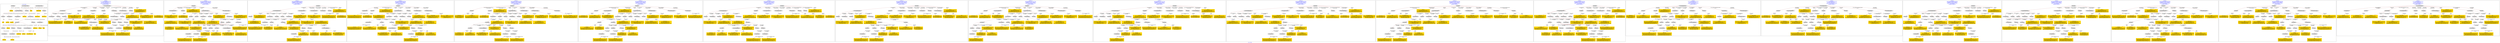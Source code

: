 digraph n0 {
fontcolor="blue"
remincross="true"
label="s07-s-13.json"
subgraph cluster_0 {
label="1-correct model"
n2[style="filled",color="white",fillcolor="lightgray",label="E12_Production1"];
n3[style="filled",color="white",fillcolor="lightgray",label="E21_Person1"];
n4[style="filled",color="white",fillcolor="lightgray",label="E55_Type1"];
n5[style="filled",color="white",fillcolor="lightgray",label="E52_Time-Span1"];
n6[style="filled",color="white",fillcolor="lightgray",label="E69_Death1"];
n7[style="filled",color="white",fillcolor="lightgray",label="E74_Group1"];
n8[style="filled",color="white",fillcolor="lightgray",label="E82_Actor_Appellation1"];
n9[style="filled",color="white",fillcolor="lightgray",label="E67_Birth1"];
n10[shape="plaintext",style="filled",fillcolor="gold",label="Artist_uri"];
n11[style="filled",color="white",fillcolor="lightgray",label="E22_Man-Made_Object1"];
n12[style="filled",color="white",fillcolor="lightgray",label="E35_Title1"];
n13[style="filled",color="white",fillcolor="lightgray",label="E8_Acquisition1"];
n14[style="filled",color="white",fillcolor="lightgray",label="E54_Dimension1"];
n15[shape="plaintext",style="filled",fillcolor="gold",label="Object_URI"];
n16[style="filled",color="white",fillcolor="lightgray",label="E33_Linguistic_Object1"];
n17[style="filled",color="white",fillcolor="lightgray",label="E55_Type2"];
n18[shape="plaintext",style="filled",fillcolor="gold",label="Label_on_page"];
n19[style="filled",color="white",fillcolor="lightgray",label="E33_Linguistic_Object2"];
n20[style="filled",color="white",fillcolor="lightgray",label="E55_Type3"];
n21[shape="plaintext",style="filled",fillcolor="gold",label="origin"];
n22[shape="plaintext",style="filled",fillcolor="gold",label="title"];
n23[style="filled",color="white",fillcolor="lightgray",label="E38_Image1"];
n24[shape="plaintext",style="filled",fillcolor="gold",label="image_url"];
n25[shape="plaintext",style="filled",fillcolor="gold",label="dates"];
n26[style="filled",color="white",fillcolor="lightgray",label="E52_Time-Span2"];
n27[shape="plaintext",style="filled",fillcolor="gold",label="birth_year"];
n28[style="filled",color="white",fillcolor="lightgray",label="E52_Time-Span3"];
n29[shape="plaintext",style="filled",fillcolor="gold",label="death_year"];
n30[shape="plaintext",style="filled",fillcolor="gold",label="dimension"];
n31[shape="plaintext",style="filled",fillcolor="gold",label="technique_uri"];
n32[shape="plaintext",style="filled",fillcolor="gold",label="technique"];
n33[shape="plaintext",style="filled",fillcolor="gold",label="label_type_uri"];
n34[shape="plaintext",style="filled",fillcolor="gold",label="origin_type_uri"];
n35[shape="plaintext",style="filled",fillcolor="gold",label="nationality_uri"];
n36[shape="plaintext",style="filled",fillcolor="gold",label="nationality"];
n37[shape="plaintext",style="filled",fillcolor="gold",label="Artist_appellation_uri"];
n38[shape="plaintext",style="filled",fillcolor="gold",label="name"];
n39[shape="plaintext",style="filled",fillcolor="gold",label="credit_line"];
}
subgraph cluster_1 {
label="candidate 0\nlink coherence:0.8648648648648649\nnode coherence:1.0\nconfidence:0.48958736455471713\nmapping score:0.5228449109919232\ncost:433.039708\n-precision:0.81-recall:0.81"
n41[style="filled",color="white",fillcolor="lightgray",label="E12_Production1"];
n42[style="filled",color="white",fillcolor="lightgray",label="E21_Person1"];
n43[style="filled",color="white",fillcolor="lightgray",label="E52_Time-Span2"];
n44[style="filled",color="white",fillcolor="lightgray",label="E55_Type1"];
n45[style="filled",color="white",fillcolor="lightgray",label="E67_Birth1"];
n46[style="filled",color="white",fillcolor="lightgray",label="E69_Death1"];
n47[style="filled",color="white",fillcolor="lightgray",label="E74_Group1"];
n48[style="filled",color="white",fillcolor="lightgray",label="E82_Actor_Appellation1"];
n49[style="filled",color="white",fillcolor="lightgray",label="E22_Man-Made_Object1"];
n50[style="filled",color="white",fillcolor="lightgray",label="E35_Title1"];
n51[style="filled",color="white",fillcolor="lightgray",label="E54_Dimension1"];
n52[style="filled",color="white",fillcolor="lightgray",label="E55_Type2"];
n53[style="filled",color="white",fillcolor="lightgray",label="E8_Acquisition1"];
n54[style="filled",color="white",fillcolor="lightgray",label="E52_Time-Span1"];
n55[style="filled",color="white",fillcolor="lightgray",label="E52_Time-Span3"];
n56[style="filled",color="white",fillcolor="lightgray",label="E33_Linguistic_Object1"];
n57[style="filled",color="white",fillcolor="lightgray",label="E55_Type3"];
n58[style="filled",color="white",fillcolor="lightgray",label="E33_Linguistic_Object2"];
n59[style="filled",color="white",fillcolor="lightgray",label="E38_Image1"];
n60[shape="plaintext",style="filled",fillcolor="gold",label="dates\n[E52_Time-Span,P82_at_some_time_within,0.417]\n[E52_Time-Span,P82b_end_of_the_end,0.315]\n[E33_Linguistic_Object,P3_has_note,0.146]\n[E52_Time-Span,P82a_begin_of_the_begin,0.122]"];
n61[shape="plaintext",style="filled",fillcolor="gold",label="birth_year\n[E52_Time-Span,P82_at_some_time_within,0.335]\n[E52_Time-Span,P82a_begin_of_the_begin,0.311]\n[E52_Time-Span,P82b_end_of_the_end,0.276]\n[E33_Linguistic_Object,P3_has_note,0.078]"];
n62[shape="plaintext",style="filled",fillcolor="gold",label="nationality_uri\n[E74_Group,classLink,0.765]\n[E55_Type,classLink,0.096]\n[E57_Material,classLink,0.091]\n[E74_Group,label,0.049]"];
n63[shape="plaintext",style="filled",fillcolor="gold",label="Object_URI\n[E22_Man-Made_Object,classLink,0.856]\n[E38_Image,classLink,0.119]\n[E82_Actor_Appellation,label,0.014]\n[E30_Right,P3_has_note,0.011]"];
n64[shape="plaintext",style="filled",fillcolor="gold",label="title\n[E33_Linguistic_Object,P3_has_note,0.33]\n[E73_Information_Object,P3_has_note,0.255]\n[E35_Title,label,0.246]\n[E22_Man-Made_Object,classLink,0.169]"];
n65[shape="plaintext",style="filled",fillcolor="gold",label="Artist_uri\n[E22_Man-Made_Object,classLink,0.508]\n[E38_Image,classLink,0.192]\n[E21_Person,classLink,0.167]\n[E82_Actor_Appellation,classLink,0.133]"];
n66[shape="plaintext",style="filled",fillcolor="gold",label="Artist_appellation_uri\n[E82_Actor_Appellation,classLink,0.714]\n[E22_Man-Made_Object,classLink,0.176]\n[E38_Image,classLink,0.068]\n[E21_Person,classLink,0.042]"];
n67[shape="plaintext",style="filled",fillcolor="gold",label="Label_on_page\n[E33_Linguistic_Object,P3_has_note,0.39]\n[E73_Information_Object,P3_has_note,0.276]\n[E30_Right,P3_has_note,0.179]\n[E8_Acquisition,P3_has_note,0.155]"];
n68[shape="plaintext",style="filled",fillcolor="gold",label="label_type_uri\n[E55_Type,classLink,0.659]\n[E57_Material,classLink,0.168]\n[E74_Group,classLink,0.167]\n[E33_Linguistic_Object,P3_has_note,0.006]"];
n69[shape="plaintext",style="filled",fillcolor="gold",label="origin_type_uri\n[E55_Type,classLink,0.663]\n[E57_Material,classLink,0.169]\n[E74_Group,classLink,0.168]"];
n70[shape="plaintext",style="filled",fillcolor="gold",label="origin\n[E33_Linguistic_Object,P3_has_note,0.481]\n[E73_Information_Object,P3_has_note,0.412]\n[E35_Title,label,0.071]\n[E30_Right,P3_has_note,0.036]"];
n71[shape="plaintext",style="filled",fillcolor="gold",label="death_year\n[E52_Time-Span,P82_at_some_time_within,0.42]\n[E52_Time-Span,P82b_end_of_the_end,0.26]\n[E33_Linguistic_Object,P3_has_note,0.219]\n[E52_Time-Span,P82a_begin_of_the_begin,0.101]"];
n72[shape="plaintext",style="filled",fillcolor="gold",label="technique\n[E55_Type,label,0.55]\n[E29_Design_or_Procedure,P3_has_note,0.391]\n[E73_Information_Object,P3_has_note,0.03]\n[E33_Linguistic_Object,P3_has_note,0.029]"];
n73[shape="plaintext",style="filled",fillcolor="gold",label="image_url\n[E22_Man-Made_Object,classLink,0.589]\n[E38_Image,classLink,0.295]\n[E33_Linguistic_Object,P3_has_note,0.073]\n[E73_Information_Object,P3_has_note,0.043]"];
n74[shape="plaintext",style="filled",fillcolor="gold",label="technique_uri\n[E55_Type,classLink,0.371]\n[E57_Material,classLink,0.344]\n[E74_Group,classLink,0.285]\n[E55_Type,label,0.0]"];
n75[shape="plaintext",style="filled",fillcolor="gold",label="dimension\n[E54_Dimension,P3_has_note,0.926]\n[E82_Actor_Appellation,label,0.043]\n[E33_Linguistic_Object,P3_has_note,0.023]\n[E73_Information_Object,P3_has_note,0.008]"];
n76[shape="plaintext",style="filled",fillcolor="gold",label="nationality\n[E74_Group,label,0.543]\n[E74_Group,classLink,0.34]\n[E8_Acquisition,P3_has_note,0.058]\n[E30_Right,P3_has_note,0.058]"];
n77[shape="plaintext",style="filled",fillcolor="gold",label="name\n[E30_Right,P3_has_note,0.339]\n[E8_Acquisition,P3_has_note,0.329]\n[E22_Man-Made_Object,classLink,0.168]\n[E82_Actor_Appellation,label,0.164]"];
n78[shape="plaintext",style="filled",fillcolor="gold",label="credit_line\n[E30_Right,P3_has_note,0.457]\n[E8_Acquisition,P3_has_note,0.34]\n[E33_Linguistic_Object,P3_has_note,0.156]\n[E73_Information_Object,P3_has_note,0.047]"];
}
subgraph cluster_2 {
label="candidate 1\nlink coherence:0.8378378378378378\nnode coherence:0.9428571428571428\nconfidence:0.4957351102796487\nmapping score:0.5058465405192815\ncost:334.029706\n-precision:0.78-recall:0.78"
n80[style="filled",color="white",fillcolor="lightgray",label="E12_Production1"];
n81[style="filled",color="white",fillcolor="lightgray",label="E21_Person1"];
n82[style="filled",color="white",fillcolor="lightgray",label="E52_Time-Span2"];
n83[style="filled",color="white",fillcolor="lightgray",label="E55_Type1"];
n84[style="filled",color="white",fillcolor="lightgray",label="E67_Birth1"];
n85[style="filled",color="white",fillcolor="lightgray",label="E69_Death1"];
n86[style="filled",color="white",fillcolor="lightgray",label="E74_Group1"];
n87[style="filled",color="white",fillcolor="lightgray",label="E82_Actor_Appellation1"];
n88[style="filled",color="white",fillcolor="lightgray",label="E22_Man-Made_Object1"];
n89[style="filled",color="white",fillcolor="lightgray",label="E30_Right1"];
n90[style="filled",color="white",fillcolor="lightgray",label="E35_Title1"];
n91[style="filled",color="white",fillcolor="lightgray",label="E54_Dimension1"];
n92[style="filled",color="white",fillcolor="lightgray",label="E55_Type2"];
n93[style="filled",color="white",fillcolor="lightgray",label="E38_Image1"];
n94[style="filled",color="white",fillcolor="lightgray",label="E52_Time-Span1"];
n95[style="filled",color="white",fillcolor="lightgray",label="E52_Time-Span3"];
n96[style="filled",color="white",fillcolor="lightgray",label="E33_Linguistic_Object1"];
n97[style="filled",color="white",fillcolor="lightgray",label="E33_Linguistic_Object2"];
n98[style="filled",color="white",fillcolor="lightgray",label="E55_Type3"];
n99[shape="plaintext",style="filled",fillcolor="gold",label="dates\n[E52_Time-Span,P82_at_some_time_within,0.417]\n[E52_Time-Span,P82b_end_of_the_end,0.315]\n[E33_Linguistic_Object,P3_has_note,0.146]\n[E52_Time-Span,P82a_begin_of_the_begin,0.122]"];
n100[shape="plaintext",style="filled",fillcolor="gold",label="birth_year\n[E52_Time-Span,P82_at_some_time_within,0.335]\n[E52_Time-Span,P82a_begin_of_the_begin,0.311]\n[E52_Time-Span,P82b_end_of_the_end,0.276]\n[E33_Linguistic_Object,P3_has_note,0.078]"];
n101[shape="plaintext",style="filled",fillcolor="gold",label="nationality_uri\n[E74_Group,classLink,0.765]\n[E55_Type,classLink,0.096]\n[E57_Material,classLink,0.091]\n[E74_Group,label,0.049]"];
n102[shape="plaintext",style="filled",fillcolor="gold",label="Object_URI\n[E22_Man-Made_Object,classLink,0.856]\n[E38_Image,classLink,0.119]\n[E82_Actor_Appellation,label,0.014]\n[E30_Right,P3_has_note,0.011]"];
n103[shape="plaintext",style="filled",fillcolor="gold",label="title\n[E33_Linguistic_Object,P3_has_note,0.33]\n[E73_Information_Object,P3_has_note,0.255]\n[E35_Title,label,0.246]\n[E22_Man-Made_Object,classLink,0.169]"];
n104[shape="plaintext",style="filled",fillcolor="gold",label="Artist_uri\n[E22_Man-Made_Object,classLink,0.508]\n[E38_Image,classLink,0.192]\n[E21_Person,classLink,0.167]\n[E82_Actor_Appellation,classLink,0.133]"];
n105[shape="plaintext",style="filled",fillcolor="gold",label="credit_line\n[E30_Right,P3_has_note,0.457]\n[E8_Acquisition,P3_has_note,0.34]\n[E33_Linguistic_Object,P3_has_note,0.156]\n[E73_Information_Object,P3_has_note,0.047]"];
n106[shape="plaintext",style="filled",fillcolor="gold",label="Artist_appellation_uri\n[E82_Actor_Appellation,classLink,0.714]\n[E22_Man-Made_Object,classLink,0.176]\n[E38_Image,classLink,0.068]\n[E21_Person,classLink,0.042]"];
n107[shape="plaintext",style="filled",fillcolor="gold",label="Label_on_page\n[E33_Linguistic_Object,P3_has_note,0.39]\n[E73_Information_Object,P3_has_note,0.276]\n[E30_Right,P3_has_note,0.179]\n[E8_Acquisition,P3_has_note,0.155]"];
n108[shape="plaintext",style="filled",fillcolor="gold",label="label_type_uri\n[E55_Type,classLink,0.659]\n[E57_Material,classLink,0.168]\n[E74_Group,classLink,0.167]\n[E33_Linguistic_Object,P3_has_note,0.006]"];
n109[shape="plaintext",style="filled",fillcolor="gold",label="origin_type_uri\n[E55_Type,classLink,0.663]\n[E57_Material,classLink,0.169]\n[E74_Group,classLink,0.168]"];
n110[shape="plaintext",style="filled",fillcolor="gold",label="origin\n[E33_Linguistic_Object,P3_has_note,0.481]\n[E73_Information_Object,P3_has_note,0.412]\n[E35_Title,label,0.071]\n[E30_Right,P3_has_note,0.036]"];
n111[shape="plaintext",style="filled",fillcolor="gold",label="death_year\n[E52_Time-Span,P82_at_some_time_within,0.42]\n[E52_Time-Span,P82b_end_of_the_end,0.26]\n[E33_Linguistic_Object,P3_has_note,0.219]\n[E52_Time-Span,P82a_begin_of_the_begin,0.101]"];
n112[shape="plaintext",style="filled",fillcolor="gold",label="technique\n[E55_Type,label,0.55]\n[E29_Design_or_Procedure,P3_has_note,0.391]\n[E73_Information_Object,P3_has_note,0.03]\n[E33_Linguistic_Object,P3_has_note,0.029]"];
n113[shape="plaintext",style="filled",fillcolor="gold",label="image_url\n[E22_Man-Made_Object,classLink,0.589]\n[E38_Image,classLink,0.295]\n[E33_Linguistic_Object,P3_has_note,0.073]\n[E73_Information_Object,P3_has_note,0.043]"];
n114[shape="plaintext",style="filled",fillcolor="gold",label="technique_uri\n[E55_Type,classLink,0.371]\n[E57_Material,classLink,0.344]\n[E74_Group,classLink,0.285]\n[E55_Type,label,0.0]"];
n115[shape="plaintext",style="filled",fillcolor="gold",label="dimension\n[E54_Dimension,P3_has_note,0.926]\n[E82_Actor_Appellation,label,0.043]\n[E33_Linguistic_Object,P3_has_note,0.023]\n[E73_Information_Object,P3_has_note,0.008]"];
n116[shape="plaintext",style="filled",fillcolor="gold",label="nationality\n[E74_Group,label,0.543]\n[E74_Group,classLink,0.34]\n[E8_Acquisition,P3_has_note,0.058]\n[E30_Right,P3_has_note,0.058]"];
n117[shape="plaintext",style="filled",fillcolor="gold",label="name\n[E30_Right,P3_has_note,0.339]\n[E8_Acquisition,P3_has_note,0.329]\n[E22_Man-Made_Object,classLink,0.168]\n[E82_Actor_Appellation,label,0.164]"];
}
subgraph cluster_3 {
label="candidate 10\nlink coherence:0.8055555555555556\nnode coherence:0.9428571428571428\nconfidence:0.4957351102796487\nmapping score:0.5058465405192815\ncost:432.039759\n-precision:0.78-recall:0.76"
n119[style="filled",color="white",fillcolor="lightgray",label="E12_Production1"];
n120[style="filled",color="white",fillcolor="lightgray",label="E21_Person1"];
n121[style="filled",color="white",fillcolor="lightgray",label="E52_Time-Span2"];
n122[style="filled",color="white",fillcolor="lightgray",label="E55_Type1"];
n123[style="filled",color="white",fillcolor="lightgray",label="E69_Death1"];
n124[style="filled",color="white",fillcolor="lightgray",label="E74_Group1"];
n125[style="filled",color="white",fillcolor="lightgray",label="E82_Actor_Appellation1"];
n126[style="filled",color="white",fillcolor="lightgray",label="E22_Man-Made_Object1"];
n127[style="filled",color="white",fillcolor="lightgray",label="E30_Right1"];
n128[style="filled",color="white",fillcolor="lightgray",label="E35_Title1"];
n129[style="filled",color="white",fillcolor="lightgray",label="E54_Dimension1"];
n130[style="filled",color="white",fillcolor="lightgray",label="E55_Type2"];
n131[style="filled",color="white",fillcolor="lightgray",label="E38_Image1"];
n132[style="filled",color="white",fillcolor="lightgray",label="E52_Time-Span3"];
n133[style="filled",color="white",fillcolor="lightgray",label="E33_Linguistic_Object1"];
n134[style="filled",color="white",fillcolor="lightgray",label="E33_Linguistic_Object2"];
n135[style="filled",color="white",fillcolor="lightgray",label="E52_Time-Span1"];
n136[style="filled",color="white",fillcolor="lightgray",label="E55_Type3"];
n137[shape="plaintext",style="filled",fillcolor="gold",label="dates\n[E52_Time-Span,P82_at_some_time_within,0.417]\n[E52_Time-Span,P82b_end_of_the_end,0.315]\n[E33_Linguistic_Object,P3_has_note,0.146]\n[E52_Time-Span,P82a_begin_of_the_begin,0.122]"];
n138[shape="plaintext",style="filled",fillcolor="gold",label="birth_year\n[E52_Time-Span,P82_at_some_time_within,0.335]\n[E52_Time-Span,P82a_begin_of_the_begin,0.311]\n[E52_Time-Span,P82b_end_of_the_end,0.276]\n[E33_Linguistic_Object,P3_has_note,0.078]"];
n139[shape="plaintext",style="filled",fillcolor="gold",label="nationality_uri\n[E74_Group,classLink,0.765]\n[E55_Type,classLink,0.096]\n[E57_Material,classLink,0.091]\n[E74_Group,label,0.049]"];
n140[shape="plaintext",style="filled",fillcolor="gold",label="Object_URI\n[E22_Man-Made_Object,classLink,0.856]\n[E38_Image,classLink,0.119]\n[E82_Actor_Appellation,label,0.014]\n[E30_Right,P3_has_note,0.011]"];
n141[shape="plaintext",style="filled",fillcolor="gold",label="title\n[E33_Linguistic_Object,P3_has_note,0.33]\n[E73_Information_Object,P3_has_note,0.255]\n[E35_Title,label,0.246]\n[E22_Man-Made_Object,classLink,0.169]"];
n142[shape="plaintext",style="filled",fillcolor="gold",label="Artist_uri\n[E22_Man-Made_Object,classLink,0.508]\n[E38_Image,classLink,0.192]\n[E21_Person,classLink,0.167]\n[E82_Actor_Appellation,classLink,0.133]"];
n143[shape="plaintext",style="filled",fillcolor="gold",label="credit_line\n[E30_Right,P3_has_note,0.457]\n[E8_Acquisition,P3_has_note,0.34]\n[E33_Linguistic_Object,P3_has_note,0.156]\n[E73_Information_Object,P3_has_note,0.047]"];
n144[shape="plaintext",style="filled",fillcolor="gold",label="Artist_appellation_uri\n[E82_Actor_Appellation,classLink,0.714]\n[E22_Man-Made_Object,classLink,0.176]\n[E38_Image,classLink,0.068]\n[E21_Person,classLink,0.042]"];
n145[shape="plaintext",style="filled",fillcolor="gold",label="Label_on_page\n[E33_Linguistic_Object,P3_has_note,0.39]\n[E73_Information_Object,P3_has_note,0.276]\n[E30_Right,P3_has_note,0.179]\n[E8_Acquisition,P3_has_note,0.155]"];
n146[shape="plaintext",style="filled",fillcolor="gold",label="label_type_uri\n[E55_Type,classLink,0.659]\n[E57_Material,classLink,0.168]\n[E74_Group,classLink,0.167]\n[E33_Linguistic_Object,P3_has_note,0.006]"];
n147[shape="plaintext",style="filled",fillcolor="gold",label="origin_type_uri\n[E55_Type,classLink,0.663]\n[E57_Material,classLink,0.169]\n[E74_Group,classLink,0.168]"];
n148[shape="plaintext",style="filled",fillcolor="gold",label="origin\n[E33_Linguistic_Object,P3_has_note,0.481]\n[E73_Information_Object,P3_has_note,0.412]\n[E35_Title,label,0.071]\n[E30_Right,P3_has_note,0.036]"];
n149[shape="plaintext",style="filled",fillcolor="gold",label="death_year\n[E52_Time-Span,P82_at_some_time_within,0.42]\n[E52_Time-Span,P82b_end_of_the_end,0.26]\n[E33_Linguistic_Object,P3_has_note,0.219]\n[E52_Time-Span,P82a_begin_of_the_begin,0.101]"];
n150[shape="plaintext",style="filled",fillcolor="gold",label="technique\n[E55_Type,label,0.55]\n[E29_Design_or_Procedure,P3_has_note,0.391]\n[E73_Information_Object,P3_has_note,0.03]\n[E33_Linguistic_Object,P3_has_note,0.029]"];
n151[shape="plaintext",style="filled",fillcolor="gold",label="image_url\n[E22_Man-Made_Object,classLink,0.589]\n[E38_Image,classLink,0.295]\n[E33_Linguistic_Object,P3_has_note,0.073]\n[E73_Information_Object,P3_has_note,0.043]"];
n152[shape="plaintext",style="filled",fillcolor="gold",label="technique_uri\n[E55_Type,classLink,0.371]\n[E57_Material,classLink,0.344]\n[E74_Group,classLink,0.285]\n[E55_Type,label,0.0]"];
n153[shape="plaintext",style="filled",fillcolor="gold",label="dimension\n[E54_Dimension,P3_has_note,0.926]\n[E82_Actor_Appellation,label,0.043]\n[E33_Linguistic_Object,P3_has_note,0.023]\n[E73_Information_Object,P3_has_note,0.008]"];
n154[shape="plaintext",style="filled",fillcolor="gold",label="nationality\n[E74_Group,label,0.543]\n[E74_Group,classLink,0.34]\n[E8_Acquisition,P3_has_note,0.058]\n[E30_Right,P3_has_note,0.058]"];
n155[shape="plaintext",style="filled",fillcolor="gold",label="name\n[E30_Right,P3_has_note,0.339]\n[E8_Acquisition,P3_has_note,0.329]\n[E22_Man-Made_Object,classLink,0.168]\n[E82_Actor_Appellation,label,0.164]"];
}
subgraph cluster_4 {
label="candidate 11\nlink coherence:0.8055555555555556\nnode coherence:0.9428571428571428\nconfidence:0.4957351102796487\nmapping score:0.5058465405192815\ncost:531.049761\n-precision:0.78-recall:0.76"
n157[style="filled",color="white",fillcolor="lightgray",label="E12_Production1"];
n158[style="filled",color="white",fillcolor="lightgray",label="E21_Person1"];
n159[style="filled",color="white",fillcolor="lightgray",label="E52_Time-Span2"];
n160[style="filled",color="white",fillcolor="lightgray",label="E55_Type1"];
n161[style="filled",color="white",fillcolor="lightgray",label="E69_Death1"];
n162[style="filled",color="white",fillcolor="lightgray",label="E74_Group1"];
n163[style="filled",color="white",fillcolor="lightgray",label="E82_Actor_Appellation1"];
n164[style="filled",color="white",fillcolor="lightgray",label="E22_Man-Made_Object1"];
n165[style="filled",color="white",fillcolor="lightgray",label="E35_Title1"];
n166[style="filled",color="white",fillcolor="lightgray",label="E54_Dimension1"];
n167[style="filled",color="white",fillcolor="lightgray",label="E55_Type2"];
n168[style="filled",color="white",fillcolor="lightgray",label="E38_Image1"];
n169[style="filled",color="white",fillcolor="lightgray",label="E52_Time-Span3"];
n170[style="filled",color="white",fillcolor="lightgray",label="E30_Right1"];
n171[style="filled",color="white",fillcolor="lightgray",label="E33_Linguistic_Object1"];
n172[style="filled",color="white",fillcolor="lightgray",label="E33_Linguistic_Object2"];
n173[style="filled",color="white",fillcolor="lightgray",label="E52_Time-Span1"];
n174[style="filled",color="white",fillcolor="lightgray",label="E55_Type3"];
n175[shape="plaintext",style="filled",fillcolor="gold",label="dates\n[E52_Time-Span,P82_at_some_time_within,0.417]\n[E52_Time-Span,P82b_end_of_the_end,0.315]\n[E33_Linguistic_Object,P3_has_note,0.146]\n[E52_Time-Span,P82a_begin_of_the_begin,0.122]"];
n176[shape="plaintext",style="filled",fillcolor="gold",label="birth_year\n[E52_Time-Span,P82_at_some_time_within,0.335]\n[E52_Time-Span,P82a_begin_of_the_begin,0.311]\n[E52_Time-Span,P82b_end_of_the_end,0.276]\n[E33_Linguistic_Object,P3_has_note,0.078]"];
n177[shape="plaintext",style="filled",fillcolor="gold",label="nationality_uri\n[E74_Group,classLink,0.765]\n[E55_Type,classLink,0.096]\n[E57_Material,classLink,0.091]\n[E74_Group,label,0.049]"];
n178[shape="plaintext",style="filled",fillcolor="gold",label="Object_URI\n[E22_Man-Made_Object,classLink,0.856]\n[E38_Image,classLink,0.119]\n[E82_Actor_Appellation,label,0.014]\n[E30_Right,P3_has_note,0.011]"];
n179[shape="plaintext",style="filled",fillcolor="gold",label="title\n[E33_Linguistic_Object,P3_has_note,0.33]\n[E73_Information_Object,P3_has_note,0.255]\n[E35_Title,label,0.246]\n[E22_Man-Made_Object,classLink,0.169]"];
n180[shape="plaintext",style="filled",fillcolor="gold",label="Artist_uri\n[E22_Man-Made_Object,classLink,0.508]\n[E38_Image,classLink,0.192]\n[E21_Person,classLink,0.167]\n[E82_Actor_Appellation,classLink,0.133]"];
n181[shape="plaintext",style="filled",fillcolor="gold",label="credit_line\n[E30_Right,P3_has_note,0.457]\n[E8_Acquisition,P3_has_note,0.34]\n[E33_Linguistic_Object,P3_has_note,0.156]\n[E73_Information_Object,P3_has_note,0.047]"];
n182[shape="plaintext",style="filled",fillcolor="gold",label="Artist_appellation_uri\n[E82_Actor_Appellation,classLink,0.714]\n[E22_Man-Made_Object,classLink,0.176]\n[E38_Image,classLink,0.068]\n[E21_Person,classLink,0.042]"];
n183[shape="plaintext",style="filled",fillcolor="gold",label="Label_on_page\n[E33_Linguistic_Object,P3_has_note,0.39]\n[E73_Information_Object,P3_has_note,0.276]\n[E30_Right,P3_has_note,0.179]\n[E8_Acquisition,P3_has_note,0.155]"];
n184[shape="plaintext",style="filled",fillcolor="gold",label="label_type_uri\n[E55_Type,classLink,0.659]\n[E57_Material,classLink,0.168]\n[E74_Group,classLink,0.167]\n[E33_Linguistic_Object,P3_has_note,0.006]"];
n185[shape="plaintext",style="filled",fillcolor="gold",label="origin_type_uri\n[E55_Type,classLink,0.663]\n[E57_Material,classLink,0.169]\n[E74_Group,classLink,0.168]"];
n186[shape="plaintext",style="filled",fillcolor="gold",label="origin\n[E33_Linguistic_Object,P3_has_note,0.481]\n[E73_Information_Object,P3_has_note,0.412]\n[E35_Title,label,0.071]\n[E30_Right,P3_has_note,0.036]"];
n187[shape="plaintext",style="filled",fillcolor="gold",label="death_year\n[E52_Time-Span,P82_at_some_time_within,0.42]\n[E52_Time-Span,P82b_end_of_the_end,0.26]\n[E33_Linguistic_Object,P3_has_note,0.219]\n[E52_Time-Span,P82a_begin_of_the_begin,0.101]"];
n188[shape="plaintext",style="filled",fillcolor="gold",label="technique\n[E55_Type,label,0.55]\n[E29_Design_or_Procedure,P3_has_note,0.391]\n[E73_Information_Object,P3_has_note,0.03]\n[E33_Linguistic_Object,P3_has_note,0.029]"];
n189[shape="plaintext",style="filled",fillcolor="gold",label="image_url\n[E22_Man-Made_Object,classLink,0.589]\n[E38_Image,classLink,0.295]\n[E33_Linguistic_Object,P3_has_note,0.073]\n[E73_Information_Object,P3_has_note,0.043]"];
n190[shape="plaintext",style="filled",fillcolor="gold",label="technique_uri\n[E55_Type,classLink,0.371]\n[E57_Material,classLink,0.344]\n[E74_Group,classLink,0.285]\n[E55_Type,label,0.0]"];
n191[shape="plaintext",style="filled",fillcolor="gold",label="dimension\n[E54_Dimension,P3_has_note,0.926]\n[E82_Actor_Appellation,label,0.043]\n[E33_Linguistic_Object,P3_has_note,0.023]\n[E73_Information_Object,P3_has_note,0.008]"];
n192[shape="plaintext",style="filled",fillcolor="gold",label="nationality\n[E74_Group,label,0.543]\n[E74_Group,classLink,0.34]\n[E8_Acquisition,P3_has_note,0.058]\n[E30_Right,P3_has_note,0.058]"];
n193[shape="plaintext",style="filled",fillcolor="gold",label="name\n[E30_Right,P3_has_note,0.339]\n[E8_Acquisition,P3_has_note,0.329]\n[E22_Man-Made_Object,classLink,0.168]\n[E82_Actor_Appellation,label,0.164]"];
}
subgraph cluster_5 {
label="candidate 12\nlink coherence:0.7837837837837838\nnode coherence:0.9428571428571428\nconfidence:0.4957351102796487\nmapping score:0.5058465405192815\ncost:532.049751\n-precision:0.76-recall:0.76"
n195[style="filled",color="white",fillcolor="lightgray",label="E12_Production1"];
n196[style="filled",color="white",fillcolor="lightgray",label="E21_Person1"];
n197[style="filled",color="white",fillcolor="lightgray",label="E67_Birth1"];
n198[style="filled",color="white",fillcolor="lightgray",label="E69_Death1"];
n199[style="filled",color="white",fillcolor="lightgray",label="E74_Group1"];
n200[style="filled",color="white",fillcolor="lightgray",label="E82_Actor_Appellation1"];
n201[style="filled",color="white",fillcolor="lightgray",label="E22_Man-Made_Object1"];
n202[style="filled",color="white",fillcolor="lightgray",label="E30_Right1"];
n203[style="filled",color="white",fillcolor="lightgray",label="E35_Title1"];
n204[style="filled",color="white",fillcolor="lightgray",label="E54_Dimension1"];
n205[style="filled",color="white",fillcolor="lightgray",label="E55_Type2"];
n206[style="filled",color="white",fillcolor="lightgray",label="E38_Image1"];
n207[style="filled",color="white",fillcolor="lightgray",label="E52_Time-Span1"];
n208[style="filled",color="white",fillcolor="lightgray",label="E52_Time-Span3"];
n209[style="filled",color="white",fillcolor="lightgray",label="E33_Linguistic_Object1"];
n210[style="filled",color="white",fillcolor="lightgray",label="E33_Linguistic_Object2"];
n211[style="filled",color="white",fillcolor="lightgray",label="E52_Time-Span2"];
n212[style="filled",color="white",fillcolor="lightgray",label="E55_Type1"];
n213[style="filled",color="white",fillcolor="lightgray",label="E55_Type3"];
n214[shape="plaintext",style="filled",fillcolor="gold",label="dates\n[E52_Time-Span,P82_at_some_time_within,0.417]\n[E52_Time-Span,P82b_end_of_the_end,0.315]\n[E33_Linguistic_Object,P3_has_note,0.146]\n[E52_Time-Span,P82a_begin_of_the_begin,0.122]"];
n215[shape="plaintext",style="filled",fillcolor="gold",label="birth_year\n[E52_Time-Span,P82_at_some_time_within,0.335]\n[E52_Time-Span,P82a_begin_of_the_begin,0.311]\n[E52_Time-Span,P82b_end_of_the_end,0.276]\n[E33_Linguistic_Object,P3_has_note,0.078]"];
n216[shape="plaintext",style="filled",fillcolor="gold",label="nationality_uri\n[E74_Group,classLink,0.765]\n[E55_Type,classLink,0.096]\n[E57_Material,classLink,0.091]\n[E74_Group,label,0.049]"];
n217[shape="plaintext",style="filled",fillcolor="gold",label="Object_URI\n[E22_Man-Made_Object,classLink,0.856]\n[E38_Image,classLink,0.119]\n[E82_Actor_Appellation,label,0.014]\n[E30_Right,P3_has_note,0.011]"];
n218[shape="plaintext",style="filled",fillcolor="gold",label="title\n[E33_Linguistic_Object,P3_has_note,0.33]\n[E73_Information_Object,P3_has_note,0.255]\n[E35_Title,label,0.246]\n[E22_Man-Made_Object,classLink,0.169]"];
n219[shape="plaintext",style="filled",fillcolor="gold",label="Artist_uri\n[E22_Man-Made_Object,classLink,0.508]\n[E38_Image,classLink,0.192]\n[E21_Person,classLink,0.167]\n[E82_Actor_Appellation,classLink,0.133]"];
n220[shape="plaintext",style="filled",fillcolor="gold",label="credit_line\n[E30_Right,P3_has_note,0.457]\n[E8_Acquisition,P3_has_note,0.34]\n[E33_Linguistic_Object,P3_has_note,0.156]\n[E73_Information_Object,P3_has_note,0.047]"];
n221[shape="plaintext",style="filled",fillcolor="gold",label="Artist_appellation_uri\n[E82_Actor_Appellation,classLink,0.714]\n[E22_Man-Made_Object,classLink,0.176]\n[E38_Image,classLink,0.068]\n[E21_Person,classLink,0.042]"];
n222[shape="plaintext",style="filled",fillcolor="gold",label="Label_on_page\n[E33_Linguistic_Object,P3_has_note,0.39]\n[E73_Information_Object,P3_has_note,0.276]\n[E30_Right,P3_has_note,0.179]\n[E8_Acquisition,P3_has_note,0.155]"];
n223[shape="plaintext",style="filled",fillcolor="gold",label="label_type_uri\n[E55_Type,classLink,0.659]\n[E57_Material,classLink,0.168]\n[E74_Group,classLink,0.167]\n[E33_Linguistic_Object,P3_has_note,0.006]"];
n224[shape="plaintext",style="filled",fillcolor="gold",label="origin_type_uri\n[E55_Type,classLink,0.663]\n[E57_Material,classLink,0.169]\n[E74_Group,classLink,0.168]"];
n225[shape="plaintext",style="filled",fillcolor="gold",label="origin\n[E33_Linguistic_Object,P3_has_note,0.481]\n[E73_Information_Object,P3_has_note,0.412]\n[E35_Title,label,0.071]\n[E30_Right,P3_has_note,0.036]"];
n226[shape="plaintext",style="filled",fillcolor="gold",label="death_year\n[E52_Time-Span,P82_at_some_time_within,0.42]\n[E52_Time-Span,P82b_end_of_the_end,0.26]\n[E33_Linguistic_Object,P3_has_note,0.219]\n[E52_Time-Span,P82a_begin_of_the_begin,0.101]"];
n227[shape="plaintext",style="filled",fillcolor="gold",label="technique\n[E55_Type,label,0.55]\n[E29_Design_or_Procedure,P3_has_note,0.391]\n[E73_Information_Object,P3_has_note,0.03]\n[E33_Linguistic_Object,P3_has_note,0.029]"];
n228[shape="plaintext",style="filled",fillcolor="gold",label="image_url\n[E22_Man-Made_Object,classLink,0.589]\n[E38_Image,classLink,0.295]\n[E33_Linguistic_Object,P3_has_note,0.073]\n[E73_Information_Object,P3_has_note,0.043]"];
n229[shape="plaintext",style="filled",fillcolor="gold",label="technique_uri\n[E55_Type,classLink,0.371]\n[E57_Material,classLink,0.344]\n[E74_Group,classLink,0.285]\n[E55_Type,label,0.0]"];
n230[shape="plaintext",style="filled",fillcolor="gold",label="dimension\n[E54_Dimension,P3_has_note,0.926]\n[E82_Actor_Appellation,label,0.043]\n[E33_Linguistic_Object,P3_has_note,0.023]\n[E73_Information_Object,P3_has_note,0.008]"];
n231[shape="plaintext",style="filled",fillcolor="gold",label="nationality\n[E74_Group,label,0.543]\n[E74_Group,classLink,0.34]\n[E8_Acquisition,P3_has_note,0.058]\n[E30_Right,P3_has_note,0.058]"];
n232[shape="plaintext",style="filled",fillcolor="gold",label="name\n[E30_Right,P3_has_note,0.339]\n[E8_Acquisition,P3_has_note,0.329]\n[E22_Man-Made_Object,classLink,0.168]\n[E82_Actor_Appellation,label,0.164]"];
}
subgraph cluster_6 {
label="candidate 13\nlink coherence:0.7837837837837838\nnode coherence:0.9428571428571428\nconfidence:0.4957351102796487\nmapping score:0.5058465405192815\ncost:532.049761\n-precision:0.76-recall:0.76"
n234[style="filled",color="white",fillcolor="lightgray",label="E12_Production1"];
n235[style="filled",color="white",fillcolor="lightgray",label="E21_Person1"];
n236[style="filled",color="white",fillcolor="lightgray",label="E55_Type1"];
n237[style="filled",color="white",fillcolor="lightgray",label="E67_Birth1"];
n238[style="filled",color="white",fillcolor="lightgray",label="E69_Death1"];
n239[style="filled",color="white",fillcolor="lightgray",label="E74_Group1"];
n240[style="filled",color="white",fillcolor="lightgray",label="E22_Man-Made_Object1"];
n241[style="filled",color="white",fillcolor="lightgray",label="E30_Right1"];
n242[style="filled",color="white",fillcolor="lightgray",label="E35_Title1"];
n243[style="filled",color="white",fillcolor="lightgray",label="E54_Dimension1"];
n244[style="filled",color="white",fillcolor="lightgray",label="E55_Type2"];
n245[style="filled",color="white",fillcolor="lightgray",label="E38_Image1"];
n246[style="filled",color="white",fillcolor="lightgray",label="E52_Time-Span1"];
n247[style="filled",color="white",fillcolor="lightgray",label="E52_Time-Span3"];
n248[style="filled",color="white",fillcolor="lightgray",label="E33_Linguistic_Object1"];
n249[style="filled",color="white",fillcolor="lightgray",label="E33_Linguistic_Object2"];
n250[style="filled",color="white",fillcolor="lightgray",label="E52_Time-Span2"];
n251[style="filled",color="white",fillcolor="lightgray",label="E55_Type3"];
n252[style="filled",color="white",fillcolor="lightgray",label="E82_Actor_Appellation1"];
n253[shape="plaintext",style="filled",fillcolor="gold",label="dates\n[E52_Time-Span,P82_at_some_time_within,0.417]\n[E52_Time-Span,P82b_end_of_the_end,0.315]\n[E33_Linguistic_Object,P3_has_note,0.146]\n[E52_Time-Span,P82a_begin_of_the_begin,0.122]"];
n254[shape="plaintext",style="filled",fillcolor="gold",label="birth_year\n[E52_Time-Span,P82_at_some_time_within,0.335]\n[E52_Time-Span,P82a_begin_of_the_begin,0.311]\n[E52_Time-Span,P82b_end_of_the_end,0.276]\n[E33_Linguistic_Object,P3_has_note,0.078]"];
n255[shape="plaintext",style="filled",fillcolor="gold",label="nationality_uri\n[E74_Group,classLink,0.765]\n[E55_Type,classLink,0.096]\n[E57_Material,classLink,0.091]\n[E74_Group,label,0.049]"];
n256[shape="plaintext",style="filled",fillcolor="gold",label="Object_URI\n[E22_Man-Made_Object,classLink,0.856]\n[E38_Image,classLink,0.119]\n[E82_Actor_Appellation,label,0.014]\n[E30_Right,P3_has_note,0.011]"];
n257[shape="plaintext",style="filled",fillcolor="gold",label="title\n[E33_Linguistic_Object,P3_has_note,0.33]\n[E73_Information_Object,P3_has_note,0.255]\n[E35_Title,label,0.246]\n[E22_Man-Made_Object,classLink,0.169]"];
n258[shape="plaintext",style="filled",fillcolor="gold",label="Artist_uri\n[E22_Man-Made_Object,classLink,0.508]\n[E38_Image,classLink,0.192]\n[E21_Person,classLink,0.167]\n[E82_Actor_Appellation,classLink,0.133]"];
n259[shape="plaintext",style="filled",fillcolor="gold",label="credit_line\n[E30_Right,P3_has_note,0.457]\n[E8_Acquisition,P3_has_note,0.34]\n[E33_Linguistic_Object,P3_has_note,0.156]\n[E73_Information_Object,P3_has_note,0.047]"];
n260[shape="plaintext",style="filled",fillcolor="gold",label="Artist_appellation_uri\n[E82_Actor_Appellation,classLink,0.714]\n[E22_Man-Made_Object,classLink,0.176]\n[E38_Image,classLink,0.068]\n[E21_Person,classLink,0.042]"];
n261[shape="plaintext",style="filled",fillcolor="gold",label="Label_on_page\n[E33_Linguistic_Object,P3_has_note,0.39]\n[E73_Information_Object,P3_has_note,0.276]\n[E30_Right,P3_has_note,0.179]\n[E8_Acquisition,P3_has_note,0.155]"];
n262[shape="plaintext",style="filled",fillcolor="gold",label="label_type_uri\n[E55_Type,classLink,0.659]\n[E57_Material,classLink,0.168]\n[E74_Group,classLink,0.167]\n[E33_Linguistic_Object,P3_has_note,0.006]"];
n263[shape="plaintext",style="filled",fillcolor="gold",label="origin_type_uri\n[E55_Type,classLink,0.663]\n[E57_Material,classLink,0.169]\n[E74_Group,classLink,0.168]"];
n264[shape="plaintext",style="filled",fillcolor="gold",label="origin\n[E33_Linguistic_Object,P3_has_note,0.481]\n[E73_Information_Object,P3_has_note,0.412]\n[E35_Title,label,0.071]\n[E30_Right,P3_has_note,0.036]"];
n265[shape="plaintext",style="filled",fillcolor="gold",label="death_year\n[E52_Time-Span,P82_at_some_time_within,0.42]\n[E52_Time-Span,P82b_end_of_the_end,0.26]\n[E33_Linguistic_Object,P3_has_note,0.219]\n[E52_Time-Span,P82a_begin_of_the_begin,0.101]"];
n266[shape="plaintext",style="filled",fillcolor="gold",label="technique\n[E55_Type,label,0.55]\n[E29_Design_or_Procedure,P3_has_note,0.391]\n[E73_Information_Object,P3_has_note,0.03]\n[E33_Linguistic_Object,P3_has_note,0.029]"];
n267[shape="plaintext",style="filled",fillcolor="gold",label="image_url\n[E22_Man-Made_Object,classLink,0.589]\n[E38_Image,classLink,0.295]\n[E33_Linguistic_Object,P3_has_note,0.073]\n[E73_Information_Object,P3_has_note,0.043]"];
n268[shape="plaintext",style="filled",fillcolor="gold",label="technique_uri\n[E55_Type,classLink,0.371]\n[E57_Material,classLink,0.344]\n[E74_Group,classLink,0.285]\n[E55_Type,label,0.0]"];
n269[shape="plaintext",style="filled",fillcolor="gold",label="dimension\n[E54_Dimension,P3_has_note,0.926]\n[E82_Actor_Appellation,label,0.043]\n[E33_Linguistic_Object,P3_has_note,0.023]\n[E73_Information_Object,P3_has_note,0.008]"];
n270[shape="plaintext",style="filled",fillcolor="gold",label="nationality\n[E74_Group,label,0.543]\n[E74_Group,classLink,0.34]\n[E8_Acquisition,P3_has_note,0.058]\n[E30_Right,P3_has_note,0.058]"];
n271[shape="plaintext",style="filled",fillcolor="gold",label="name\n[E30_Right,P3_has_note,0.339]\n[E8_Acquisition,P3_has_note,0.329]\n[E22_Man-Made_Object,classLink,0.168]\n[E82_Actor_Appellation,label,0.164]"];
}
subgraph cluster_7 {
label="candidate 14\nlink coherence:0.7837837837837838\nnode coherence:0.9428571428571428\nconfidence:0.4957351102796487\nmapping score:0.5058465405192815\ncost:631.059753\n-precision:0.76-recall:0.76"
n273[style="filled",color="white",fillcolor="lightgray",label="E12_Production1"];
n274[style="filled",color="white",fillcolor="lightgray",label="E21_Person1"];
n275[style="filled",color="white",fillcolor="lightgray",label="E67_Birth1"];
n276[style="filled",color="white",fillcolor="lightgray",label="E69_Death1"];
n277[style="filled",color="white",fillcolor="lightgray",label="E74_Group1"];
n278[style="filled",color="white",fillcolor="lightgray",label="E82_Actor_Appellation1"];
n279[style="filled",color="white",fillcolor="lightgray",label="E22_Man-Made_Object1"];
n280[style="filled",color="white",fillcolor="lightgray",label="E35_Title1"];
n281[style="filled",color="white",fillcolor="lightgray",label="E54_Dimension1"];
n282[style="filled",color="white",fillcolor="lightgray",label="E55_Type2"];
n283[style="filled",color="white",fillcolor="lightgray",label="E38_Image1"];
n284[style="filled",color="white",fillcolor="lightgray",label="E52_Time-Span1"];
n285[style="filled",color="white",fillcolor="lightgray",label="E52_Time-Span3"];
n286[style="filled",color="white",fillcolor="lightgray",label="E30_Right1"];
n287[style="filled",color="white",fillcolor="lightgray",label="E33_Linguistic_Object1"];
n288[style="filled",color="white",fillcolor="lightgray",label="E33_Linguistic_Object2"];
n289[style="filled",color="white",fillcolor="lightgray",label="E52_Time-Span2"];
n290[style="filled",color="white",fillcolor="lightgray",label="E55_Type1"];
n291[style="filled",color="white",fillcolor="lightgray",label="E55_Type3"];
n292[shape="plaintext",style="filled",fillcolor="gold",label="dates\n[E52_Time-Span,P82_at_some_time_within,0.417]\n[E52_Time-Span,P82b_end_of_the_end,0.315]\n[E33_Linguistic_Object,P3_has_note,0.146]\n[E52_Time-Span,P82a_begin_of_the_begin,0.122]"];
n293[shape="plaintext",style="filled",fillcolor="gold",label="birth_year\n[E52_Time-Span,P82_at_some_time_within,0.335]\n[E52_Time-Span,P82a_begin_of_the_begin,0.311]\n[E52_Time-Span,P82b_end_of_the_end,0.276]\n[E33_Linguistic_Object,P3_has_note,0.078]"];
n294[shape="plaintext",style="filled",fillcolor="gold",label="nationality_uri\n[E74_Group,classLink,0.765]\n[E55_Type,classLink,0.096]\n[E57_Material,classLink,0.091]\n[E74_Group,label,0.049]"];
n295[shape="plaintext",style="filled",fillcolor="gold",label="Object_URI\n[E22_Man-Made_Object,classLink,0.856]\n[E38_Image,classLink,0.119]\n[E82_Actor_Appellation,label,0.014]\n[E30_Right,P3_has_note,0.011]"];
n296[shape="plaintext",style="filled",fillcolor="gold",label="title\n[E33_Linguistic_Object,P3_has_note,0.33]\n[E73_Information_Object,P3_has_note,0.255]\n[E35_Title,label,0.246]\n[E22_Man-Made_Object,classLink,0.169]"];
n297[shape="plaintext",style="filled",fillcolor="gold",label="Artist_uri\n[E22_Man-Made_Object,classLink,0.508]\n[E38_Image,classLink,0.192]\n[E21_Person,classLink,0.167]\n[E82_Actor_Appellation,classLink,0.133]"];
n298[shape="plaintext",style="filled",fillcolor="gold",label="credit_line\n[E30_Right,P3_has_note,0.457]\n[E8_Acquisition,P3_has_note,0.34]\n[E33_Linguistic_Object,P3_has_note,0.156]\n[E73_Information_Object,P3_has_note,0.047]"];
n299[shape="plaintext",style="filled",fillcolor="gold",label="Artist_appellation_uri\n[E82_Actor_Appellation,classLink,0.714]\n[E22_Man-Made_Object,classLink,0.176]\n[E38_Image,classLink,0.068]\n[E21_Person,classLink,0.042]"];
n300[shape="plaintext",style="filled",fillcolor="gold",label="Label_on_page\n[E33_Linguistic_Object,P3_has_note,0.39]\n[E73_Information_Object,P3_has_note,0.276]\n[E30_Right,P3_has_note,0.179]\n[E8_Acquisition,P3_has_note,0.155]"];
n301[shape="plaintext",style="filled",fillcolor="gold",label="label_type_uri\n[E55_Type,classLink,0.659]\n[E57_Material,classLink,0.168]\n[E74_Group,classLink,0.167]\n[E33_Linguistic_Object,P3_has_note,0.006]"];
n302[shape="plaintext",style="filled",fillcolor="gold",label="origin_type_uri\n[E55_Type,classLink,0.663]\n[E57_Material,classLink,0.169]\n[E74_Group,classLink,0.168]"];
n303[shape="plaintext",style="filled",fillcolor="gold",label="origin\n[E33_Linguistic_Object,P3_has_note,0.481]\n[E73_Information_Object,P3_has_note,0.412]\n[E35_Title,label,0.071]\n[E30_Right,P3_has_note,0.036]"];
n304[shape="plaintext",style="filled",fillcolor="gold",label="death_year\n[E52_Time-Span,P82_at_some_time_within,0.42]\n[E52_Time-Span,P82b_end_of_the_end,0.26]\n[E33_Linguistic_Object,P3_has_note,0.219]\n[E52_Time-Span,P82a_begin_of_the_begin,0.101]"];
n305[shape="plaintext",style="filled",fillcolor="gold",label="technique\n[E55_Type,label,0.55]\n[E29_Design_or_Procedure,P3_has_note,0.391]\n[E73_Information_Object,P3_has_note,0.03]\n[E33_Linguistic_Object,P3_has_note,0.029]"];
n306[shape="plaintext",style="filled",fillcolor="gold",label="image_url\n[E22_Man-Made_Object,classLink,0.589]\n[E38_Image,classLink,0.295]\n[E33_Linguistic_Object,P3_has_note,0.073]\n[E73_Information_Object,P3_has_note,0.043]"];
n307[shape="plaintext",style="filled",fillcolor="gold",label="technique_uri\n[E55_Type,classLink,0.371]\n[E57_Material,classLink,0.344]\n[E74_Group,classLink,0.285]\n[E55_Type,label,0.0]"];
n308[shape="plaintext",style="filled",fillcolor="gold",label="dimension\n[E54_Dimension,P3_has_note,0.926]\n[E82_Actor_Appellation,label,0.043]\n[E33_Linguistic_Object,P3_has_note,0.023]\n[E73_Information_Object,P3_has_note,0.008]"];
n309[shape="plaintext",style="filled",fillcolor="gold",label="nationality\n[E74_Group,label,0.543]\n[E74_Group,classLink,0.34]\n[E8_Acquisition,P3_has_note,0.058]\n[E30_Right,P3_has_note,0.058]"];
n310[shape="plaintext",style="filled",fillcolor="gold",label="name\n[E30_Right,P3_has_note,0.339]\n[E8_Acquisition,P3_has_note,0.329]\n[E22_Man-Made_Object,classLink,0.168]\n[E82_Actor_Appellation,label,0.164]"];
}
subgraph cluster_8 {
label="candidate 15\nlink coherence:0.7837837837837838\nnode coherence:0.9428571428571428\nconfidence:0.4957351102796487\nmapping score:0.5058465405192815\ncost:631.059763\n-precision:0.76-recall:0.76"
n312[style="filled",color="white",fillcolor="lightgray",label="E12_Production1"];
n313[style="filled",color="white",fillcolor="lightgray",label="E21_Person1"];
n314[style="filled",color="white",fillcolor="lightgray",label="E55_Type1"];
n315[style="filled",color="white",fillcolor="lightgray",label="E67_Birth1"];
n316[style="filled",color="white",fillcolor="lightgray",label="E69_Death1"];
n317[style="filled",color="white",fillcolor="lightgray",label="E74_Group1"];
n318[style="filled",color="white",fillcolor="lightgray",label="E22_Man-Made_Object1"];
n319[style="filled",color="white",fillcolor="lightgray",label="E35_Title1"];
n320[style="filled",color="white",fillcolor="lightgray",label="E54_Dimension1"];
n321[style="filled",color="white",fillcolor="lightgray",label="E55_Type2"];
n322[style="filled",color="white",fillcolor="lightgray",label="E38_Image1"];
n323[style="filled",color="white",fillcolor="lightgray",label="E52_Time-Span1"];
n324[style="filled",color="white",fillcolor="lightgray",label="E52_Time-Span3"];
n325[style="filled",color="white",fillcolor="lightgray",label="E30_Right1"];
n326[style="filled",color="white",fillcolor="lightgray",label="E33_Linguistic_Object1"];
n327[style="filled",color="white",fillcolor="lightgray",label="E33_Linguistic_Object2"];
n328[style="filled",color="white",fillcolor="lightgray",label="E52_Time-Span2"];
n329[style="filled",color="white",fillcolor="lightgray",label="E55_Type3"];
n330[style="filled",color="white",fillcolor="lightgray",label="E82_Actor_Appellation1"];
n331[shape="plaintext",style="filled",fillcolor="gold",label="dates\n[E52_Time-Span,P82_at_some_time_within,0.417]\n[E52_Time-Span,P82b_end_of_the_end,0.315]\n[E33_Linguistic_Object,P3_has_note,0.146]\n[E52_Time-Span,P82a_begin_of_the_begin,0.122]"];
n332[shape="plaintext",style="filled",fillcolor="gold",label="birth_year\n[E52_Time-Span,P82_at_some_time_within,0.335]\n[E52_Time-Span,P82a_begin_of_the_begin,0.311]\n[E52_Time-Span,P82b_end_of_the_end,0.276]\n[E33_Linguistic_Object,P3_has_note,0.078]"];
n333[shape="plaintext",style="filled",fillcolor="gold",label="nationality_uri\n[E74_Group,classLink,0.765]\n[E55_Type,classLink,0.096]\n[E57_Material,classLink,0.091]\n[E74_Group,label,0.049]"];
n334[shape="plaintext",style="filled",fillcolor="gold",label="Object_URI\n[E22_Man-Made_Object,classLink,0.856]\n[E38_Image,classLink,0.119]\n[E82_Actor_Appellation,label,0.014]\n[E30_Right,P3_has_note,0.011]"];
n335[shape="plaintext",style="filled",fillcolor="gold",label="title\n[E33_Linguistic_Object,P3_has_note,0.33]\n[E73_Information_Object,P3_has_note,0.255]\n[E35_Title,label,0.246]\n[E22_Man-Made_Object,classLink,0.169]"];
n336[shape="plaintext",style="filled",fillcolor="gold",label="Artist_uri\n[E22_Man-Made_Object,classLink,0.508]\n[E38_Image,classLink,0.192]\n[E21_Person,classLink,0.167]\n[E82_Actor_Appellation,classLink,0.133]"];
n337[shape="plaintext",style="filled",fillcolor="gold",label="credit_line\n[E30_Right,P3_has_note,0.457]\n[E8_Acquisition,P3_has_note,0.34]\n[E33_Linguistic_Object,P3_has_note,0.156]\n[E73_Information_Object,P3_has_note,0.047]"];
n338[shape="plaintext",style="filled",fillcolor="gold",label="Artist_appellation_uri\n[E82_Actor_Appellation,classLink,0.714]\n[E22_Man-Made_Object,classLink,0.176]\n[E38_Image,classLink,0.068]\n[E21_Person,classLink,0.042]"];
n339[shape="plaintext",style="filled",fillcolor="gold",label="Label_on_page\n[E33_Linguistic_Object,P3_has_note,0.39]\n[E73_Information_Object,P3_has_note,0.276]\n[E30_Right,P3_has_note,0.179]\n[E8_Acquisition,P3_has_note,0.155]"];
n340[shape="plaintext",style="filled",fillcolor="gold",label="label_type_uri\n[E55_Type,classLink,0.659]\n[E57_Material,classLink,0.168]\n[E74_Group,classLink,0.167]\n[E33_Linguistic_Object,P3_has_note,0.006]"];
n341[shape="plaintext",style="filled",fillcolor="gold",label="origin_type_uri\n[E55_Type,classLink,0.663]\n[E57_Material,classLink,0.169]\n[E74_Group,classLink,0.168]"];
n342[shape="plaintext",style="filled",fillcolor="gold",label="origin\n[E33_Linguistic_Object,P3_has_note,0.481]\n[E73_Information_Object,P3_has_note,0.412]\n[E35_Title,label,0.071]\n[E30_Right,P3_has_note,0.036]"];
n343[shape="plaintext",style="filled",fillcolor="gold",label="death_year\n[E52_Time-Span,P82_at_some_time_within,0.42]\n[E52_Time-Span,P82b_end_of_the_end,0.26]\n[E33_Linguistic_Object,P3_has_note,0.219]\n[E52_Time-Span,P82a_begin_of_the_begin,0.101]"];
n344[shape="plaintext",style="filled",fillcolor="gold",label="technique\n[E55_Type,label,0.55]\n[E29_Design_or_Procedure,P3_has_note,0.391]\n[E73_Information_Object,P3_has_note,0.03]\n[E33_Linguistic_Object,P3_has_note,0.029]"];
n345[shape="plaintext",style="filled",fillcolor="gold",label="image_url\n[E22_Man-Made_Object,classLink,0.589]\n[E38_Image,classLink,0.295]\n[E33_Linguistic_Object,P3_has_note,0.073]\n[E73_Information_Object,P3_has_note,0.043]"];
n346[shape="plaintext",style="filled",fillcolor="gold",label="technique_uri\n[E55_Type,classLink,0.371]\n[E57_Material,classLink,0.344]\n[E74_Group,classLink,0.285]\n[E55_Type,label,0.0]"];
n347[shape="plaintext",style="filled",fillcolor="gold",label="dimension\n[E54_Dimension,P3_has_note,0.926]\n[E82_Actor_Appellation,label,0.043]\n[E33_Linguistic_Object,P3_has_note,0.023]\n[E73_Information_Object,P3_has_note,0.008]"];
n348[shape="plaintext",style="filled",fillcolor="gold",label="nationality\n[E74_Group,label,0.543]\n[E74_Group,classLink,0.34]\n[E8_Acquisition,P3_has_note,0.058]\n[E30_Right,P3_has_note,0.058]"];
n349[shape="plaintext",style="filled",fillcolor="gold",label="name\n[E30_Right,P3_has_note,0.339]\n[E8_Acquisition,P3_has_note,0.329]\n[E22_Man-Made_Object,classLink,0.168]\n[E82_Actor_Appellation,label,0.164]"];
}
subgraph cluster_9 {
label="candidate 16\nlink coherence:0.7777777777777778\nnode coherence:0.9428571428571428\nconfidence:0.4957351102796487\nmapping score:0.5058465405192815\ncost:531.049791\n-precision:0.75-recall:0.73"
n351[style="filled",color="white",fillcolor="lightgray",label="E12_Production1"];
n352[style="filled",color="white",fillcolor="lightgray",label="E21_Person1"];
n353[style="filled",color="white",fillcolor="lightgray",label="E52_Time-Span2"];
n354[style="filled",color="white",fillcolor="lightgray",label="E55_Type1"];
n355[style="filled",color="white",fillcolor="lightgray",label="E69_Death1"];
n356[style="filled",color="white",fillcolor="lightgray",label="E74_Group1"];
n357[style="filled",color="white",fillcolor="lightgray",label="E22_Man-Made_Object1"];
n358[style="filled",color="white",fillcolor="lightgray",label="E30_Right1"];
n359[style="filled",color="white",fillcolor="lightgray",label="E35_Title1"];
n360[style="filled",color="white",fillcolor="lightgray",label="E54_Dimension1"];
n361[style="filled",color="white",fillcolor="lightgray",label="E55_Type2"];
n362[style="filled",color="white",fillcolor="lightgray",label="E38_Image1"];
n363[style="filled",color="white",fillcolor="lightgray",label="E52_Time-Span3"];
n364[style="filled",color="white",fillcolor="lightgray",label="E33_Linguistic_Object1"];
n365[style="filled",color="white",fillcolor="lightgray",label="E33_Linguistic_Object2"];
n366[style="filled",color="white",fillcolor="lightgray",label="E52_Time-Span1"];
n367[style="filled",color="white",fillcolor="lightgray",label="E55_Type3"];
n368[style="filled",color="white",fillcolor="lightgray",label="E82_Actor_Appellation1"];
n369[shape="plaintext",style="filled",fillcolor="gold",label="dates\n[E52_Time-Span,P82_at_some_time_within,0.417]\n[E52_Time-Span,P82b_end_of_the_end,0.315]\n[E33_Linguistic_Object,P3_has_note,0.146]\n[E52_Time-Span,P82a_begin_of_the_begin,0.122]"];
n370[shape="plaintext",style="filled",fillcolor="gold",label="birth_year\n[E52_Time-Span,P82_at_some_time_within,0.335]\n[E52_Time-Span,P82a_begin_of_the_begin,0.311]\n[E52_Time-Span,P82b_end_of_the_end,0.276]\n[E33_Linguistic_Object,P3_has_note,0.078]"];
n371[shape="plaintext",style="filled",fillcolor="gold",label="nationality_uri\n[E74_Group,classLink,0.765]\n[E55_Type,classLink,0.096]\n[E57_Material,classLink,0.091]\n[E74_Group,label,0.049]"];
n372[shape="plaintext",style="filled",fillcolor="gold",label="Object_URI\n[E22_Man-Made_Object,classLink,0.856]\n[E38_Image,classLink,0.119]\n[E82_Actor_Appellation,label,0.014]\n[E30_Right,P3_has_note,0.011]"];
n373[shape="plaintext",style="filled",fillcolor="gold",label="title\n[E33_Linguistic_Object,P3_has_note,0.33]\n[E73_Information_Object,P3_has_note,0.255]\n[E35_Title,label,0.246]\n[E22_Man-Made_Object,classLink,0.169]"];
n374[shape="plaintext",style="filled",fillcolor="gold",label="Artist_uri\n[E22_Man-Made_Object,classLink,0.508]\n[E38_Image,classLink,0.192]\n[E21_Person,classLink,0.167]\n[E82_Actor_Appellation,classLink,0.133]"];
n375[shape="plaintext",style="filled",fillcolor="gold",label="credit_line\n[E30_Right,P3_has_note,0.457]\n[E8_Acquisition,P3_has_note,0.34]\n[E33_Linguistic_Object,P3_has_note,0.156]\n[E73_Information_Object,P3_has_note,0.047]"];
n376[shape="plaintext",style="filled",fillcolor="gold",label="Artist_appellation_uri\n[E82_Actor_Appellation,classLink,0.714]\n[E22_Man-Made_Object,classLink,0.176]\n[E38_Image,classLink,0.068]\n[E21_Person,classLink,0.042]"];
n377[shape="plaintext",style="filled",fillcolor="gold",label="Label_on_page\n[E33_Linguistic_Object,P3_has_note,0.39]\n[E73_Information_Object,P3_has_note,0.276]\n[E30_Right,P3_has_note,0.179]\n[E8_Acquisition,P3_has_note,0.155]"];
n378[shape="plaintext",style="filled",fillcolor="gold",label="label_type_uri\n[E55_Type,classLink,0.659]\n[E57_Material,classLink,0.168]\n[E74_Group,classLink,0.167]\n[E33_Linguistic_Object,P3_has_note,0.006]"];
n379[shape="plaintext",style="filled",fillcolor="gold",label="origin_type_uri\n[E55_Type,classLink,0.663]\n[E57_Material,classLink,0.169]\n[E74_Group,classLink,0.168]"];
n380[shape="plaintext",style="filled",fillcolor="gold",label="origin\n[E33_Linguistic_Object,P3_has_note,0.481]\n[E73_Information_Object,P3_has_note,0.412]\n[E35_Title,label,0.071]\n[E30_Right,P3_has_note,0.036]"];
n381[shape="plaintext",style="filled",fillcolor="gold",label="death_year\n[E52_Time-Span,P82_at_some_time_within,0.42]\n[E52_Time-Span,P82b_end_of_the_end,0.26]\n[E33_Linguistic_Object,P3_has_note,0.219]\n[E52_Time-Span,P82a_begin_of_the_begin,0.101]"];
n382[shape="plaintext",style="filled",fillcolor="gold",label="technique\n[E55_Type,label,0.55]\n[E29_Design_or_Procedure,P3_has_note,0.391]\n[E73_Information_Object,P3_has_note,0.03]\n[E33_Linguistic_Object,P3_has_note,0.029]"];
n383[shape="plaintext",style="filled",fillcolor="gold",label="image_url\n[E22_Man-Made_Object,classLink,0.589]\n[E38_Image,classLink,0.295]\n[E33_Linguistic_Object,P3_has_note,0.073]\n[E73_Information_Object,P3_has_note,0.043]"];
n384[shape="plaintext",style="filled",fillcolor="gold",label="technique_uri\n[E55_Type,classLink,0.371]\n[E57_Material,classLink,0.344]\n[E74_Group,classLink,0.285]\n[E55_Type,label,0.0]"];
n385[shape="plaintext",style="filled",fillcolor="gold",label="dimension\n[E54_Dimension,P3_has_note,0.926]\n[E82_Actor_Appellation,label,0.043]\n[E33_Linguistic_Object,P3_has_note,0.023]\n[E73_Information_Object,P3_has_note,0.008]"];
n386[shape="plaintext",style="filled",fillcolor="gold",label="nationality\n[E74_Group,label,0.543]\n[E74_Group,classLink,0.34]\n[E8_Acquisition,P3_has_note,0.058]\n[E30_Right,P3_has_note,0.058]"];
n387[shape="plaintext",style="filled",fillcolor="gold",label="name\n[E30_Right,P3_has_note,0.339]\n[E8_Acquisition,P3_has_note,0.329]\n[E22_Man-Made_Object,classLink,0.168]\n[E82_Actor_Appellation,label,0.164]"];
}
subgraph cluster_10 {
label="candidate 17\nlink coherence:0.7777777777777778\nnode coherence:0.9428571428571428\nconfidence:0.4957351102796487\nmapping score:0.5058465405192815\ncost:630.059793\n-precision:0.75-recall:0.73"
n389[style="filled",color="white",fillcolor="lightgray",label="E12_Production1"];
n390[style="filled",color="white",fillcolor="lightgray",label="E21_Person1"];
n391[style="filled",color="white",fillcolor="lightgray",label="E52_Time-Span2"];
n392[style="filled",color="white",fillcolor="lightgray",label="E55_Type1"];
n393[style="filled",color="white",fillcolor="lightgray",label="E69_Death1"];
n394[style="filled",color="white",fillcolor="lightgray",label="E74_Group1"];
n395[style="filled",color="white",fillcolor="lightgray",label="E22_Man-Made_Object1"];
n396[style="filled",color="white",fillcolor="lightgray",label="E35_Title1"];
n397[style="filled",color="white",fillcolor="lightgray",label="E54_Dimension1"];
n398[style="filled",color="white",fillcolor="lightgray",label="E55_Type2"];
n399[style="filled",color="white",fillcolor="lightgray",label="E38_Image1"];
n400[style="filled",color="white",fillcolor="lightgray",label="E52_Time-Span3"];
n401[style="filled",color="white",fillcolor="lightgray",label="E30_Right1"];
n402[style="filled",color="white",fillcolor="lightgray",label="E33_Linguistic_Object1"];
n403[style="filled",color="white",fillcolor="lightgray",label="E33_Linguistic_Object2"];
n404[style="filled",color="white",fillcolor="lightgray",label="E52_Time-Span1"];
n405[style="filled",color="white",fillcolor="lightgray",label="E55_Type3"];
n406[style="filled",color="white",fillcolor="lightgray",label="E82_Actor_Appellation1"];
n407[shape="plaintext",style="filled",fillcolor="gold",label="dates\n[E52_Time-Span,P82_at_some_time_within,0.417]\n[E52_Time-Span,P82b_end_of_the_end,0.315]\n[E33_Linguistic_Object,P3_has_note,0.146]\n[E52_Time-Span,P82a_begin_of_the_begin,0.122]"];
n408[shape="plaintext",style="filled",fillcolor="gold",label="birth_year\n[E52_Time-Span,P82_at_some_time_within,0.335]\n[E52_Time-Span,P82a_begin_of_the_begin,0.311]\n[E52_Time-Span,P82b_end_of_the_end,0.276]\n[E33_Linguistic_Object,P3_has_note,0.078]"];
n409[shape="plaintext",style="filled",fillcolor="gold",label="nationality_uri\n[E74_Group,classLink,0.765]\n[E55_Type,classLink,0.096]\n[E57_Material,classLink,0.091]\n[E74_Group,label,0.049]"];
n410[shape="plaintext",style="filled",fillcolor="gold",label="Object_URI\n[E22_Man-Made_Object,classLink,0.856]\n[E38_Image,classLink,0.119]\n[E82_Actor_Appellation,label,0.014]\n[E30_Right,P3_has_note,0.011]"];
n411[shape="plaintext",style="filled",fillcolor="gold",label="title\n[E33_Linguistic_Object,P3_has_note,0.33]\n[E73_Information_Object,P3_has_note,0.255]\n[E35_Title,label,0.246]\n[E22_Man-Made_Object,classLink,0.169]"];
n412[shape="plaintext",style="filled",fillcolor="gold",label="Artist_uri\n[E22_Man-Made_Object,classLink,0.508]\n[E38_Image,classLink,0.192]\n[E21_Person,classLink,0.167]\n[E82_Actor_Appellation,classLink,0.133]"];
n413[shape="plaintext",style="filled",fillcolor="gold",label="credit_line\n[E30_Right,P3_has_note,0.457]\n[E8_Acquisition,P3_has_note,0.34]\n[E33_Linguistic_Object,P3_has_note,0.156]\n[E73_Information_Object,P3_has_note,0.047]"];
n414[shape="plaintext",style="filled",fillcolor="gold",label="Artist_appellation_uri\n[E82_Actor_Appellation,classLink,0.714]\n[E22_Man-Made_Object,classLink,0.176]\n[E38_Image,classLink,0.068]\n[E21_Person,classLink,0.042]"];
n415[shape="plaintext",style="filled",fillcolor="gold",label="Label_on_page\n[E33_Linguistic_Object,P3_has_note,0.39]\n[E73_Information_Object,P3_has_note,0.276]\n[E30_Right,P3_has_note,0.179]\n[E8_Acquisition,P3_has_note,0.155]"];
n416[shape="plaintext",style="filled",fillcolor="gold",label="label_type_uri\n[E55_Type,classLink,0.659]\n[E57_Material,classLink,0.168]\n[E74_Group,classLink,0.167]\n[E33_Linguistic_Object,P3_has_note,0.006]"];
n417[shape="plaintext",style="filled",fillcolor="gold",label="origin_type_uri\n[E55_Type,classLink,0.663]\n[E57_Material,classLink,0.169]\n[E74_Group,classLink,0.168]"];
n418[shape="plaintext",style="filled",fillcolor="gold",label="origin\n[E33_Linguistic_Object,P3_has_note,0.481]\n[E73_Information_Object,P3_has_note,0.412]\n[E35_Title,label,0.071]\n[E30_Right,P3_has_note,0.036]"];
n419[shape="plaintext",style="filled",fillcolor="gold",label="death_year\n[E52_Time-Span,P82_at_some_time_within,0.42]\n[E52_Time-Span,P82b_end_of_the_end,0.26]\n[E33_Linguistic_Object,P3_has_note,0.219]\n[E52_Time-Span,P82a_begin_of_the_begin,0.101]"];
n420[shape="plaintext",style="filled",fillcolor="gold",label="technique\n[E55_Type,label,0.55]\n[E29_Design_or_Procedure,P3_has_note,0.391]\n[E73_Information_Object,P3_has_note,0.03]\n[E33_Linguistic_Object,P3_has_note,0.029]"];
n421[shape="plaintext",style="filled",fillcolor="gold",label="image_url\n[E22_Man-Made_Object,classLink,0.589]\n[E38_Image,classLink,0.295]\n[E33_Linguistic_Object,P3_has_note,0.073]\n[E73_Information_Object,P3_has_note,0.043]"];
n422[shape="plaintext",style="filled",fillcolor="gold",label="technique_uri\n[E55_Type,classLink,0.371]\n[E57_Material,classLink,0.344]\n[E74_Group,classLink,0.285]\n[E55_Type,label,0.0]"];
n423[shape="plaintext",style="filled",fillcolor="gold",label="dimension\n[E54_Dimension,P3_has_note,0.926]\n[E82_Actor_Appellation,label,0.043]\n[E33_Linguistic_Object,P3_has_note,0.023]\n[E73_Information_Object,P3_has_note,0.008]"];
n424[shape="plaintext",style="filled",fillcolor="gold",label="nationality\n[E74_Group,label,0.543]\n[E74_Group,classLink,0.34]\n[E8_Acquisition,P3_has_note,0.058]\n[E30_Right,P3_has_note,0.058]"];
n425[shape="plaintext",style="filled",fillcolor="gold",label="name\n[E30_Right,P3_has_note,0.339]\n[E8_Acquisition,P3_has_note,0.329]\n[E22_Man-Made_Object,classLink,0.168]\n[E82_Actor_Appellation,label,0.164]"];
}
subgraph cluster_11 {
label="candidate 18\nlink coherence:0.7567567567567568\nnode coherence:0.9428571428571428\nconfidence:0.4957351102796487\nmapping score:0.5058465405192815\ncost:631.059783\n-precision:0.73-recall:0.73"
n427[style="filled",color="white",fillcolor="lightgray",label="E12_Production1"];
n428[style="filled",color="white",fillcolor="lightgray",label="E21_Person1"];
n429[style="filled",color="white",fillcolor="lightgray",label="E67_Birth1"];
n430[style="filled",color="white",fillcolor="lightgray",label="E69_Death1"];
n431[style="filled",color="white",fillcolor="lightgray",label="E74_Group1"];
n432[style="filled",color="white",fillcolor="lightgray",label="E22_Man-Made_Object1"];
n433[style="filled",color="white",fillcolor="lightgray",label="E30_Right1"];
n434[style="filled",color="white",fillcolor="lightgray",label="E35_Title1"];
n435[style="filled",color="white",fillcolor="lightgray",label="E54_Dimension1"];
n436[style="filled",color="white",fillcolor="lightgray",label="E55_Type2"];
n437[style="filled",color="white",fillcolor="lightgray",label="E38_Image1"];
n438[style="filled",color="white",fillcolor="lightgray",label="E52_Time-Span1"];
n439[style="filled",color="white",fillcolor="lightgray",label="E52_Time-Span3"];
n440[style="filled",color="white",fillcolor="lightgray",label="E33_Linguistic_Object1"];
n441[style="filled",color="white",fillcolor="lightgray",label="E33_Linguistic_Object2"];
n442[style="filled",color="white",fillcolor="lightgray",label="E52_Time-Span2"];
n443[style="filled",color="white",fillcolor="lightgray",label="E55_Type1"];
n444[style="filled",color="white",fillcolor="lightgray",label="E55_Type3"];
n445[style="filled",color="white",fillcolor="lightgray",label="E82_Actor_Appellation1"];
n446[shape="plaintext",style="filled",fillcolor="gold",label="dates\n[E52_Time-Span,P82_at_some_time_within,0.417]\n[E52_Time-Span,P82b_end_of_the_end,0.315]\n[E33_Linguistic_Object,P3_has_note,0.146]\n[E52_Time-Span,P82a_begin_of_the_begin,0.122]"];
n447[shape="plaintext",style="filled",fillcolor="gold",label="birth_year\n[E52_Time-Span,P82_at_some_time_within,0.335]\n[E52_Time-Span,P82a_begin_of_the_begin,0.311]\n[E52_Time-Span,P82b_end_of_the_end,0.276]\n[E33_Linguistic_Object,P3_has_note,0.078]"];
n448[shape="plaintext",style="filled",fillcolor="gold",label="nationality_uri\n[E74_Group,classLink,0.765]\n[E55_Type,classLink,0.096]\n[E57_Material,classLink,0.091]\n[E74_Group,label,0.049]"];
n449[shape="plaintext",style="filled",fillcolor="gold",label="Object_URI\n[E22_Man-Made_Object,classLink,0.856]\n[E38_Image,classLink,0.119]\n[E82_Actor_Appellation,label,0.014]\n[E30_Right,P3_has_note,0.011]"];
n450[shape="plaintext",style="filled",fillcolor="gold",label="title\n[E33_Linguistic_Object,P3_has_note,0.33]\n[E73_Information_Object,P3_has_note,0.255]\n[E35_Title,label,0.246]\n[E22_Man-Made_Object,classLink,0.169]"];
n451[shape="plaintext",style="filled",fillcolor="gold",label="Artist_uri\n[E22_Man-Made_Object,classLink,0.508]\n[E38_Image,classLink,0.192]\n[E21_Person,classLink,0.167]\n[E82_Actor_Appellation,classLink,0.133]"];
n452[shape="plaintext",style="filled",fillcolor="gold",label="credit_line\n[E30_Right,P3_has_note,0.457]\n[E8_Acquisition,P3_has_note,0.34]\n[E33_Linguistic_Object,P3_has_note,0.156]\n[E73_Information_Object,P3_has_note,0.047]"];
n453[shape="plaintext",style="filled",fillcolor="gold",label="Artist_appellation_uri\n[E82_Actor_Appellation,classLink,0.714]\n[E22_Man-Made_Object,classLink,0.176]\n[E38_Image,classLink,0.068]\n[E21_Person,classLink,0.042]"];
n454[shape="plaintext",style="filled",fillcolor="gold",label="Label_on_page\n[E33_Linguistic_Object,P3_has_note,0.39]\n[E73_Information_Object,P3_has_note,0.276]\n[E30_Right,P3_has_note,0.179]\n[E8_Acquisition,P3_has_note,0.155]"];
n455[shape="plaintext",style="filled",fillcolor="gold",label="label_type_uri\n[E55_Type,classLink,0.659]\n[E57_Material,classLink,0.168]\n[E74_Group,classLink,0.167]\n[E33_Linguistic_Object,P3_has_note,0.006]"];
n456[shape="plaintext",style="filled",fillcolor="gold",label="origin_type_uri\n[E55_Type,classLink,0.663]\n[E57_Material,classLink,0.169]\n[E74_Group,classLink,0.168]"];
n457[shape="plaintext",style="filled",fillcolor="gold",label="origin\n[E33_Linguistic_Object,P3_has_note,0.481]\n[E73_Information_Object,P3_has_note,0.412]\n[E35_Title,label,0.071]\n[E30_Right,P3_has_note,0.036]"];
n458[shape="plaintext",style="filled",fillcolor="gold",label="death_year\n[E52_Time-Span,P82_at_some_time_within,0.42]\n[E52_Time-Span,P82b_end_of_the_end,0.26]\n[E33_Linguistic_Object,P3_has_note,0.219]\n[E52_Time-Span,P82a_begin_of_the_begin,0.101]"];
n459[shape="plaintext",style="filled",fillcolor="gold",label="technique\n[E55_Type,label,0.55]\n[E29_Design_or_Procedure,P3_has_note,0.391]\n[E73_Information_Object,P3_has_note,0.03]\n[E33_Linguistic_Object,P3_has_note,0.029]"];
n460[shape="plaintext",style="filled",fillcolor="gold",label="image_url\n[E22_Man-Made_Object,classLink,0.589]\n[E38_Image,classLink,0.295]\n[E33_Linguistic_Object,P3_has_note,0.073]\n[E73_Information_Object,P3_has_note,0.043]"];
n461[shape="plaintext",style="filled",fillcolor="gold",label="technique_uri\n[E55_Type,classLink,0.371]\n[E57_Material,classLink,0.344]\n[E74_Group,classLink,0.285]\n[E55_Type,label,0.0]"];
n462[shape="plaintext",style="filled",fillcolor="gold",label="dimension\n[E54_Dimension,P3_has_note,0.926]\n[E82_Actor_Appellation,label,0.043]\n[E33_Linguistic_Object,P3_has_note,0.023]\n[E73_Information_Object,P3_has_note,0.008]"];
n463[shape="plaintext",style="filled",fillcolor="gold",label="nationality\n[E74_Group,label,0.543]\n[E74_Group,classLink,0.34]\n[E8_Acquisition,P3_has_note,0.058]\n[E30_Right,P3_has_note,0.058]"];
n464[shape="plaintext",style="filled",fillcolor="gold",label="name\n[E30_Right,P3_has_note,0.339]\n[E8_Acquisition,P3_has_note,0.329]\n[E22_Man-Made_Object,classLink,0.168]\n[E82_Actor_Appellation,label,0.164]"];
}
subgraph cluster_12 {
label="candidate 19\nlink coherence:0.7567567567567568\nnode coherence:0.9428571428571428\nconfidence:0.4957351102796487\nmapping score:0.5058465405192815\ncost:730.069785\n-precision:0.73-recall:0.73"
n466[style="filled",color="white",fillcolor="lightgray",label="E12_Production1"];
n467[style="filled",color="white",fillcolor="lightgray",label="E21_Person1"];
n468[style="filled",color="white",fillcolor="lightgray",label="E67_Birth1"];
n469[style="filled",color="white",fillcolor="lightgray",label="E69_Death1"];
n470[style="filled",color="white",fillcolor="lightgray",label="E74_Group1"];
n471[style="filled",color="white",fillcolor="lightgray",label="E22_Man-Made_Object1"];
n472[style="filled",color="white",fillcolor="lightgray",label="E35_Title1"];
n473[style="filled",color="white",fillcolor="lightgray",label="E54_Dimension1"];
n474[style="filled",color="white",fillcolor="lightgray",label="E55_Type2"];
n475[style="filled",color="white",fillcolor="lightgray",label="E38_Image1"];
n476[style="filled",color="white",fillcolor="lightgray",label="E52_Time-Span1"];
n477[style="filled",color="white",fillcolor="lightgray",label="E52_Time-Span3"];
n478[style="filled",color="white",fillcolor="lightgray",label="E30_Right1"];
n479[style="filled",color="white",fillcolor="lightgray",label="E33_Linguistic_Object1"];
n480[style="filled",color="white",fillcolor="lightgray",label="E33_Linguistic_Object2"];
n481[style="filled",color="white",fillcolor="lightgray",label="E52_Time-Span2"];
n482[style="filled",color="white",fillcolor="lightgray",label="E55_Type1"];
n483[style="filled",color="white",fillcolor="lightgray",label="E55_Type3"];
n484[style="filled",color="white",fillcolor="lightgray",label="E82_Actor_Appellation1"];
n485[shape="plaintext",style="filled",fillcolor="gold",label="dates\n[E52_Time-Span,P82_at_some_time_within,0.417]\n[E52_Time-Span,P82b_end_of_the_end,0.315]\n[E33_Linguistic_Object,P3_has_note,0.146]\n[E52_Time-Span,P82a_begin_of_the_begin,0.122]"];
n486[shape="plaintext",style="filled",fillcolor="gold",label="birth_year\n[E52_Time-Span,P82_at_some_time_within,0.335]\n[E52_Time-Span,P82a_begin_of_the_begin,0.311]\n[E52_Time-Span,P82b_end_of_the_end,0.276]\n[E33_Linguistic_Object,P3_has_note,0.078]"];
n487[shape="plaintext",style="filled",fillcolor="gold",label="nationality_uri\n[E74_Group,classLink,0.765]\n[E55_Type,classLink,0.096]\n[E57_Material,classLink,0.091]\n[E74_Group,label,0.049]"];
n488[shape="plaintext",style="filled",fillcolor="gold",label="Object_URI\n[E22_Man-Made_Object,classLink,0.856]\n[E38_Image,classLink,0.119]\n[E82_Actor_Appellation,label,0.014]\n[E30_Right,P3_has_note,0.011]"];
n489[shape="plaintext",style="filled",fillcolor="gold",label="title\n[E33_Linguistic_Object,P3_has_note,0.33]\n[E73_Information_Object,P3_has_note,0.255]\n[E35_Title,label,0.246]\n[E22_Man-Made_Object,classLink,0.169]"];
n490[shape="plaintext",style="filled",fillcolor="gold",label="Artist_uri\n[E22_Man-Made_Object,classLink,0.508]\n[E38_Image,classLink,0.192]\n[E21_Person,classLink,0.167]\n[E82_Actor_Appellation,classLink,0.133]"];
n491[shape="plaintext",style="filled",fillcolor="gold",label="credit_line\n[E30_Right,P3_has_note,0.457]\n[E8_Acquisition,P3_has_note,0.34]\n[E33_Linguistic_Object,P3_has_note,0.156]\n[E73_Information_Object,P3_has_note,0.047]"];
n492[shape="plaintext",style="filled",fillcolor="gold",label="Artist_appellation_uri\n[E82_Actor_Appellation,classLink,0.714]\n[E22_Man-Made_Object,classLink,0.176]\n[E38_Image,classLink,0.068]\n[E21_Person,classLink,0.042]"];
n493[shape="plaintext",style="filled",fillcolor="gold",label="Label_on_page\n[E33_Linguistic_Object,P3_has_note,0.39]\n[E73_Information_Object,P3_has_note,0.276]\n[E30_Right,P3_has_note,0.179]\n[E8_Acquisition,P3_has_note,0.155]"];
n494[shape="plaintext",style="filled",fillcolor="gold",label="label_type_uri\n[E55_Type,classLink,0.659]\n[E57_Material,classLink,0.168]\n[E74_Group,classLink,0.167]\n[E33_Linguistic_Object,P3_has_note,0.006]"];
n495[shape="plaintext",style="filled",fillcolor="gold",label="origin_type_uri\n[E55_Type,classLink,0.663]\n[E57_Material,classLink,0.169]\n[E74_Group,classLink,0.168]"];
n496[shape="plaintext",style="filled",fillcolor="gold",label="origin\n[E33_Linguistic_Object,P3_has_note,0.481]\n[E73_Information_Object,P3_has_note,0.412]\n[E35_Title,label,0.071]\n[E30_Right,P3_has_note,0.036]"];
n497[shape="plaintext",style="filled",fillcolor="gold",label="death_year\n[E52_Time-Span,P82_at_some_time_within,0.42]\n[E52_Time-Span,P82b_end_of_the_end,0.26]\n[E33_Linguistic_Object,P3_has_note,0.219]\n[E52_Time-Span,P82a_begin_of_the_begin,0.101]"];
n498[shape="plaintext",style="filled",fillcolor="gold",label="technique\n[E55_Type,label,0.55]\n[E29_Design_or_Procedure,P3_has_note,0.391]\n[E73_Information_Object,P3_has_note,0.03]\n[E33_Linguistic_Object,P3_has_note,0.029]"];
n499[shape="plaintext",style="filled",fillcolor="gold",label="image_url\n[E22_Man-Made_Object,classLink,0.589]\n[E38_Image,classLink,0.295]\n[E33_Linguistic_Object,P3_has_note,0.073]\n[E73_Information_Object,P3_has_note,0.043]"];
n500[shape="plaintext",style="filled",fillcolor="gold",label="technique_uri\n[E55_Type,classLink,0.371]\n[E57_Material,classLink,0.344]\n[E74_Group,classLink,0.285]\n[E55_Type,label,0.0]"];
n501[shape="plaintext",style="filled",fillcolor="gold",label="dimension\n[E54_Dimension,P3_has_note,0.926]\n[E82_Actor_Appellation,label,0.043]\n[E33_Linguistic_Object,P3_has_note,0.023]\n[E73_Information_Object,P3_has_note,0.008]"];
n502[shape="plaintext",style="filled",fillcolor="gold",label="nationality\n[E74_Group,label,0.543]\n[E74_Group,classLink,0.34]\n[E8_Acquisition,P3_has_note,0.058]\n[E30_Right,P3_has_note,0.058]"];
n503[shape="plaintext",style="filled",fillcolor="gold",label="name\n[E30_Right,P3_has_note,0.339]\n[E8_Acquisition,P3_has_note,0.329]\n[E22_Man-Made_Object,classLink,0.168]\n[E82_Actor_Appellation,label,0.164]"];
}
subgraph cluster_13 {
label="candidate 2\nlink coherence:0.8378378378378378\nnode coherence:0.9428571428571428\nconfidence:0.4957351102796487\nmapping score:0.5058465405192815\ncost:433.039708\n-precision:0.78-recall:0.78"
n505[style="filled",color="white",fillcolor="lightgray",label="E12_Production1"];
n506[style="filled",color="white",fillcolor="lightgray",label="E21_Person1"];
n507[style="filled",color="white",fillcolor="lightgray",label="E52_Time-Span2"];
n508[style="filled",color="white",fillcolor="lightgray",label="E55_Type1"];
n509[style="filled",color="white",fillcolor="lightgray",label="E67_Birth1"];
n510[style="filled",color="white",fillcolor="lightgray",label="E69_Death1"];
n511[style="filled",color="white",fillcolor="lightgray",label="E74_Group1"];
n512[style="filled",color="white",fillcolor="lightgray",label="E82_Actor_Appellation1"];
n513[style="filled",color="white",fillcolor="lightgray",label="E22_Man-Made_Object1"];
n514[style="filled",color="white",fillcolor="lightgray",label="E35_Title1"];
n515[style="filled",color="white",fillcolor="lightgray",label="E54_Dimension1"];
n516[style="filled",color="white",fillcolor="lightgray",label="E55_Type2"];
n517[style="filled",color="white",fillcolor="lightgray",label="E38_Image1"];
n518[style="filled",color="white",fillcolor="lightgray",label="E52_Time-Span1"];
n519[style="filled",color="white",fillcolor="lightgray",label="E52_Time-Span3"];
n520[style="filled",color="white",fillcolor="lightgray",label="E30_Right1"];
n521[style="filled",color="white",fillcolor="lightgray",label="E33_Linguistic_Object1"];
n522[style="filled",color="white",fillcolor="lightgray",label="E33_Linguistic_Object2"];
n523[style="filled",color="white",fillcolor="lightgray",label="E55_Type3"];
n524[shape="plaintext",style="filled",fillcolor="gold",label="dates\n[E52_Time-Span,P82_at_some_time_within,0.417]\n[E52_Time-Span,P82b_end_of_the_end,0.315]\n[E33_Linguistic_Object,P3_has_note,0.146]\n[E52_Time-Span,P82a_begin_of_the_begin,0.122]"];
n525[shape="plaintext",style="filled",fillcolor="gold",label="birth_year\n[E52_Time-Span,P82_at_some_time_within,0.335]\n[E52_Time-Span,P82a_begin_of_the_begin,0.311]\n[E52_Time-Span,P82b_end_of_the_end,0.276]\n[E33_Linguistic_Object,P3_has_note,0.078]"];
n526[shape="plaintext",style="filled",fillcolor="gold",label="nationality_uri\n[E74_Group,classLink,0.765]\n[E55_Type,classLink,0.096]\n[E57_Material,classLink,0.091]\n[E74_Group,label,0.049]"];
n527[shape="plaintext",style="filled",fillcolor="gold",label="Object_URI\n[E22_Man-Made_Object,classLink,0.856]\n[E38_Image,classLink,0.119]\n[E82_Actor_Appellation,label,0.014]\n[E30_Right,P3_has_note,0.011]"];
n528[shape="plaintext",style="filled",fillcolor="gold",label="title\n[E33_Linguistic_Object,P3_has_note,0.33]\n[E73_Information_Object,P3_has_note,0.255]\n[E35_Title,label,0.246]\n[E22_Man-Made_Object,classLink,0.169]"];
n529[shape="plaintext",style="filled",fillcolor="gold",label="Artist_uri\n[E22_Man-Made_Object,classLink,0.508]\n[E38_Image,classLink,0.192]\n[E21_Person,classLink,0.167]\n[E82_Actor_Appellation,classLink,0.133]"];
n530[shape="plaintext",style="filled",fillcolor="gold",label="credit_line\n[E30_Right,P3_has_note,0.457]\n[E8_Acquisition,P3_has_note,0.34]\n[E33_Linguistic_Object,P3_has_note,0.156]\n[E73_Information_Object,P3_has_note,0.047]"];
n531[shape="plaintext",style="filled",fillcolor="gold",label="Artist_appellation_uri\n[E82_Actor_Appellation,classLink,0.714]\n[E22_Man-Made_Object,classLink,0.176]\n[E38_Image,classLink,0.068]\n[E21_Person,classLink,0.042]"];
n532[shape="plaintext",style="filled",fillcolor="gold",label="Label_on_page\n[E33_Linguistic_Object,P3_has_note,0.39]\n[E73_Information_Object,P3_has_note,0.276]\n[E30_Right,P3_has_note,0.179]\n[E8_Acquisition,P3_has_note,0.155]"];
n533[shape="plaintext",style="filled",fillcolor="gold",label="label_type_uri\n[E55_Type,classLink,0.659]\n[E57_Material,classLink,0.168]\n[E74_Group,classLink,0.167]\n[E33_Linguistic_Object,P3_has_note,0.006]"];
n534[shape="plaintext",style="filled",fillcolor="gold",label="origin_type_uri\n[E55_Type,classLink,0.663]\n[E57_Material,classLink,0.169]\n[E74_Group,classLink,0.168]"];
n535[shape="plaintext",style="filled",fillcolor="gold",label="origin\n[E33_Linguistic_Object,P3_has_note,0.481]\n[E73_Information_Object,P3_has_note,0.412]\n[E35_Title,label,0.071]\n[E30_Right,P3_has_note,0.036]"];
n536[shape="plaintext",style="filled",fillcolor="gold",label="death_year\n[E52_Time-Span,P82_at_some_time_within,0.42]\n[E52_Time-Span,P82b_end_of_the_end,0.26]\n[E33_Linguistic_Object,P3_has_note,0.219]\n[E52_Time-Span,P82a_begin_of_the_begin,0.101]"];
n537[shape="plaintext",style="filled",fillcolor="gold",label="technique\n[E55_Type,label,0.55]\n[E29_Design_or_Procedure,P3_has_note,0.391]\n[E73_Information_Object,P3_has_note,0.03]\n[E33_Linguistic_Object,P3_has_note,0.029]"];
n538[shape="plaintext",style="filled",fillcolor="gold",label="image_url\n[E22_Man-Made_Object,classLink,0.589]\n[E38_Image,classLink,0.295]\n[E33_Linguistic_Object,P3_has_note,0.073]\n[E73_Information_Object,P3_has_note,0.043]"];
n539[shape="plaintext",style="filled",fillcolor="gold",label="technique_uri\n[E55_Type,classLink,0.371]\n[E57_Material,classLink,0.344]\n[E74_Group,classLink,0.285]\n[E55_Type,label,0.0]"];
n540[shape="plaintext",style="filled",fillcolor="gold",label="dimension\n[E54_Dimension,P3_has_note,0.926]\n[E82_Actor_Appellation,label,0.043]\n[E33_Linguistic_Object,P3_has_note,0.023]\n[E73_Information_Object,P3_has_note,0.008]"];
n541[shape="plaintext",style="filled",fillcolor="gold",label="nationality\n[E74_Group,label,0.543]\n[E74_Group,classLink,0.34]\n[E8_Acquisition,P3_has_note,0.058]\n[E30_Right,P3_has_note,0.058]"];
n542[shape="plaintext",style="filled",fillcolor="gold",label="name\n[E30_Right,P3_has_note,0.339]\n[E8_Acquisition,P3_has_note,0.329]\n[E22_Man-Made_Object,classLink,0.168]\n[E82_Actor_Appellation,label,0.164]"];
}
subgraph cluster_14 {
label="candidate 3\nlink coherence:0.8378378378378378\nnode coherence:1.0\nconfidence:0.48958736455471713\nmapping score:0.5228449109919232\ncost:532.049731\n-precision:0.78-recall:0.78"
n544[style="filled",color="white",fillcolor="lightgray",label="E12_Production1"];
n545[style="filled",color="white",fillcolor="lightgray",label="E21_Person1"];
n546[style="filled",color="white",fillcolor="lightgray",label="E52_Time-Span2"];
n547[style="filled",color="white",fillcolor="lightgray",label="E67_Birth1"];
n548[style="filled",color="white",fillcolor="lightgray",label="E69_Death1"];
n549[style="filled",color="white",fillcolor="lightgray",label="E74_Group1"];
n550[style="filled",color="white",fillcolor="lightgray",label="E82_Actor_Appellation1"];
n551[style="filled",color="white",fillcolor="lightgray",label="E22_Man-Made_Object1"];
n552[style="filled",color="white",fillcolor="lightgray",label="E35_Title1"];
n553[style="filled",color="white",fillcolor="lightgray",label="E54_Dimension1"];
n554[style="filled",color="white",fillcolor="lightgray",label="E55_Type2"];
n555[style="filled",color="white",fillcolor="lightgray",label="E8_Acquisition1"];
n556[style="filled",color="white",fillcolor="lightgray",label="E52_Time-Span1"];
n557[style="filled",color="white",fillcolor="lightgray",label="E52_Time-Span3"];
n558[style="filled",color="white",fillcolor="lightgray",label="E33_Linguistic_Object1"];
n559[style="filled",color="white",fillcolor="lightgray",label="E55_Type1"];
n560[style="filled",color="white",fillcolor="lightgray",label="E55_Type3"];
n561[style="filled",color="white",fillcolor="lightgray",label="E33_Linguistic_Object2"];
n562[style="filled",color="white",fillcolor="lightgray",label="E38_Image1"];
n563[shape="plaintext",style="filled",fillcolor="gold",label="dates\n[E52_Time-Span,P82_at_some_time_within,0.417]\n[E52_Time-Span,P82b_end_of_the_end,0.315]\n[E33_Linguistic_Object,P3_has_note,0.146]\n[E52_Time-Span,P82a_begin_of_the_begin,0.122]"];
n564[shape="plaintext",style="filled",fillcolor="gold",label="birth_year\n[E52_Time-Span,P82_at_some_time_within,0.335]\n[E52_Time-Span,P82a_begin_of_the_begin,0.311]\n[E52_Time-Span,P82b_end_of_the_end,0.276]\n[E33_Linguistic_Object,P3_has_note,0.078]"];
n565[shape="plaintext",style="filled",fillcolor="gold",label="nationality_uri\n[E74_Group,classLink,0.765]\n[E55_Type,classLink,0.096]\n[E57_Material,classLink,0.091]\n[E74_Group,label,0.049]"];
n566[shape="plaintext",style="filled",fillcolor="gold",label="Object_URI\n[E22_Man-Made_Object,classLink,0.856]\n[E38_Image,classLink,0.119]\n[E82_Actor_Appellation,label,0.014]\n[E30_Right,P3_has_note,0.011]"];
n567[shape="plaintext",style="filled",fillcolor="gold",label="title\n[E33_Linguistic_Object,P3_has_note,0.33]\n[E73_Information_Object,P3_has_note,0.255]\n[E35_Title,label,0.246]\n[E22_Man-Made_Object,classLink,0.169]"];
n568[shape="plaintext",style="filled",fillcolor="gold",label="Artist_uri\n[E22_Man-Made_Object,classLink,0.508]\n[E38_Image,classLink,0.192]\n[E21_Person,classLink,0.167]\n[E82_Actor_Appellation,classLink,0.133]"];
n569[shape="plaintext",style="filled",fillcolor="gold",label="Artist_appellation_uri\n[E82_Actor_Appellation,classLink,0.714]\n[E22_Man-Made_Object,classLink,0.176]\n[E38_Image,classLink,0.068]\n[E21_Person,classLink,0.042]"];
n570[shape="plaintext",style="filled",fillcolor="gold",label="Label_on_page\n[E33_Linguistic_Object,P3_has_note,0.39]\n[E73_Information_Object,P3_has_note,0.276]\n[E30_Right,P3_has_note,0.179]\n[E8_Acquisition,P3_has_note,0.155]"];
n571[shape="plaintext",style="filled",fillcolor="gold",label="label_type_uri\n[E55_Type,classLink,0.659]\n[E57_Material,classLink,0.168]\n[E74_Group,classLink,0.167]\n[E33_Linguistic_Object,P3_has_note,0.006]"];
n572[shape="plaintext",style="filled",fillcolor="gold",label="origin_type_uri\n[E55_Type,classLink,0.663]\n[E57_Material,classLink,0.169]\n[E74_Group,classLink,0.168]"];
n573[shape="plaintext",style="filled",fillcolor="gold",label="origin\n[E33_Linguistic_Object,P3_has_note,0.481]\n[E73_Information_Object,P3_has_note,0.412]\n[E35_Title,label,0.071]\n[E30_Right,P3_has_note,0.036]"];
n574[shape="plaintext",style="filled",fillcolor="gold",label="death_year\n[E52_Time-Span,P82_at_some_time_within,0.42]\n[E52_Time-Span,P82b_end_of_the_end,0.26]\n[E33_Linguistic_Object,P3_has_note,0.219]\n[E52_Time-Span,P82a_begin_of_the_begin,0.101]"];
n575[shape="plaintext",style="filled",fillcolor="gold",label="technique\n[E55_Type,label,0.55]\n[E29_Design_or_Procedure,P3_has_note,0.391]\n[E73_Information_Object,P3_has_note,0.03]\n[E33_Linguistic_Object,P3_has_note,0.029]"];
n576[shape="plaintext",style="filled",fillcolor="gold",label="image_url\n[E22_Man-Made_Object,classLink,0.589]\n[E38_Image,classLink,0.295]\n[E33_Linguistic_Object,P3_has_note,0.073]\n[E73_Information_Object,P3_has_note,0.043]"];
n577[shape="plaintext",style="filled",fillcolor="gold",label="technique_uri\n[E55_Type,classLink,0.371]\n[E57_Material,classLink,0.344]\n[E74_Group,classLink,0.285]\n[E55_Type,label,0.0]"];
n578[shape="plaintext",style="filled",fillcolor="gold",label="dimension\n[E54_Dimension,P3_has_note,0.926]\n[E82_Actor_Appellation,label,0.043]\n[E33_Linguistic_Object,P3_has_note,0.023]\n[E73_Information_Object,P3_has_note,0.008]"];
n579[shape="plaintext",style="filled",fillcolor="gold",label="nationality\n[E74_Group,label,0.543]\n[E74_Group,classLink,0.34]\n[E8_Acquisition,P3_has_note,0.058]\n[E30_Right,P3_has_note,0.058]"];
n580[shape="plaintext",style="filled",fillcolor="gold",label="name\n[E30_Right,P3_has_note,0.339]\n[E8_Acquisition,P3_has_note,0.329]\n[E22_Man-Made_Object,classLink,0.168]\n[E82_Actor_Appellation,label,0.164]"];
n581[shape="plaintext",style="filled",fillcolor="gold",label="credit_line\n[E30_Right,P3_has_note,0.457]\n[E8_Acquisition,P3_has_note,0.34]\n[E33_Linguistic_Object,P3_has_note,0.156]\n[E73_Information_Object,P3_has_note,0.047]"];
}
subgraph cluster_15 {
label="candidate 4\nlink coherence:0.8378378378378378\nnode coherence:1.0\nconfidence:0.48958736455471713\nmapping score:0.5228449109919232\ncost:532.049741\n-precision:0.78-recall:0.78"
n583[style="filled",color="white",fillcolor="lightgray",label="E12_Production1"];
n584[style="filled",color="white",fillcolor="lightgray",label="E21_Person1"];
n585[style="filled",color="white",fillcolor="lightgray",label="E52_Time-Span2"];
n586[style="filled",color="white",fillcolor="lightgray",label="E55_Type1"];
n587[style="filled",color="white",fillcolor="lightgray",label="E67_Birth1"];
n588[style="filled",color="white",fillcolor="lightgray",label="E69_Death1"];
n589[style="filled",color="white",fillcolor="lightgray",label="E74_Group1"];
n590[style="filled",color="white",fillcolor="lightgray",label="E22_Man-Made_Object1"];
n591[style="filled",color="white",fillcolor="lightgray",label="E35_Title1"];
n592[style="filled",color="white",fillcolor="lightgray",label="E54_Dimension1"];
n593[style="filled",color="white",fillcolor="lightgray",label="E55_Type2"];
n594[style="filled",color="white",fillcolor="lightgray",label="E8_Acquisition1"];
n595[style="filled",color="white",fillcolor="lightgray",label="E52_Time-Span1"];
n596[style="filled",color="white",fillcolor="lightgray",label="E52_Time-Span3"];
n597[style="filled",color="white",fillcolor="lightgray",label="E33_Linguistic_Object1"];
n598[style="filled",color="white",fillcolor="lightgray",label="E55_Type3"];
n599[style="filled",color="white",fillcolor="lightgray",label="E82_Actor_Appellation1"];
n600[style="filled",color="white",fillcolor="lightgray",label="E33_Linguistic_Object2"];
n601[style="filled",color="white",fillcolor="lightgray",label="E38_Image1"];
n602[shape="plaintext",style="filled",fillcolor="gold",label="dates\n[E52_Time-Span,P82_at_some_time_within,0.417]\n[E52_Time-Span,P82b_end_of_the_end,0.315]\n[E33_Linguistic_Object,P3_has_note,0.146]\n[E52_Time-Span,P82a_begin_of_the_begin,0.122]"];
n603[shape="plaintext",style="filled",fillcolor="gold",label="birth_year\n[E52_Time-Span,P82_at_some_time_within,0.335]\n[E52_Time-Span,P82a_begin_of_the_begin,0.311]\n[E52_Time-Span,P82b_end_of_the_end,0.276]\n[E33_Linguistic_Object,P3_has_note,0.078]"];
n604[shape="plaintext",style="filled",fillcolor="gold",label="nationality_uri\n[E74_Group,classLink,0.765]\n[E55_Type,classLink,0.096]\n[E57_Material,classLink,0.091]\n[E74_Group,label,0.049]"];
n605[shape="plaintext",style="filled",fillcolor="gold",label="Object_URI\n[E22_Man-Made_Object,classLink,0.856]\n[E38_Image,classLink,0.119]\n[E82_Actor_Appellation,label,0.014]\n[E30_Right,P3_has_note,0.011]"];
n606[shape="plaintext",style="filled",fillcolor="gold",label="title\n[E33_Linguistic_Object,P3_has_note,0.33]\n[E73_Information_Object,P3_has_note,0.255]\n[E35_Title,label,0.246]\n[E22_Man-Made_Object,classLink,0.169]"];
n607[shape="plaintext",style="filled",fillcolor="gold",label="Artist_uri\n[E22_Man-Made_Object,classLink,0.508]\n[E38_Image,classLink,0.192]\n[E21_Person,classLink,0.167]\n[E82_Actor_Appellation,classLink,0.133]"];
n608[shape="plaintext",style="filled",fillcolor="gold",label="Artist_appellation_uri\n[E82_Actor_Appellation,classLink,0.714]\n[E22_Man-Made_Object,classLink,0.176]\n[E38_Image,classLink,0.068]\n[E21_Person,classLink,0.042]"];
n609[shape="plaintext",style="filled",fillcolor="gold",label="Label_on_page\n[E33_Linguistic_Object,P3_has_note,0.39]\n[E73_Information_Object,P3_has_note,0.276]\n[E30_Right,P3_has_note,0.179]\n[E8_Acquisition,P3_has_note,0.155]"];
n610[shape="plaintext",style="filled",fillcolor="gold",label="label_type_uri\n[E55_Type,classLink,0.659]\n[E57_Material,classLink,0.168]\n[E74_Group,classLink,0.167]\n[E33_Linguistic_Object,P3_has_note,0.006]"];
n611[shape="plaintext",style="filled",fillcolor="gold",label="origin_type_uri\n[E55_Type,classLink,0.663]\n[E57_Material,classLink,0.169]\n[E74_Group,classLink,0.168]"];
n612[shape="plaintext",style="filled",fillcolor="gold",label="origin\n[E33_Linguistic_Object,P3_has_note,0.481]\n[E73_Information_Object,P3_has_note,0.412]\n[E35_Title,label,0.071]\n[E30_Right,P3_has_note,0.036]"];
n613[shape="plaintext",style="filled",fillcolor="gold",label="death_year\n[E52_Time-Span,P82_at_some_time_within,0.42]\n[E52_Time-Span,P82b_end_of_the_end,0.26]\n[E33_Linguistic_Object,P3_has_note,0.219]\n[E52_Time-Span,P82a_begin_of_the_begin,0.101]"];
n614[shape="plaintext",style="filled",fillcolor="gold",label="technique\n[E55_Type,label,0.55]\n[E29_Design_or_Procedure,P3_has_note,0.391]\n[E73_Information_Object,P3_has_note,0.03]\n[E33_Linguistic_Object,P3_has_note,0.029]"];
n615[shape="plaintext",style="filled",fillcolor="gold",label="image_url\n[E22_Man-Made_Object,classLink,0.589]\n[E38_Image,classLink,0.295]\n[E33_Linguistic_Object,P3_has_note,0.073]\n[E73_Information_Object,P3_has_note,0.043]"];
n616[shape="plaintext",style="filled",fillcolor="gold",label="technique_uri\n[E55_Type,classLink,0.371]\n[E57_Material,classLink,0.344]\n[E74_Group,classLink,0.285]\n[E55_Type,label,0.0]"];
n617[shape="plaintext",style="filled",fillcolor="gold",label="dimension\n[E54_Dimension,P3_has_note,0.926]\n[E82_Actor_Appellation,label,0.043]\n[E33_Linguistic_Object,P3_has_note,0.023]\n[E73_Information_Object,P3_has_note,0.008]"];
n618[shape="plaintext",style="filled",fillcolor="gold",label="nationality\n[E74_Group,label,0.543]\n[E74_Group,classLink,0.34]\n[E8_Acquisition,P3_has_note,0.058]\n[E30_Right,P3_has_note,0.058]"];
n619[shape="plaintext",style="filled",fillcolor="gold",label="name\n[E30_Right,P3_has_note,0.339]\n[E8_Acquisition,P3_has_note,0.329]\n[E22_Man-Made_Object,classLink,0.168]\n[E82_Actor_Appellation,label,0.164]"];
n620[shape="plaintext",style="filled",fillcolor="gold",label="credit_line\n[E30_Right,P3_has_note,0.457]\n[E8_Acquisition,P3_has_note,0.34]\n[E33_Linguistic_Object,P3_has_note,0.156]\n[E73_Information_Object,P3_has_note,0.047]"];
}
subgraph cluster_16 {
label="candidate 5\nlink coherence:0.8108108108108109\nnode coherence:0.9428571428571428\nconfidence:0.4957351102796487\nmapping score:0.5058465405192815\ncost:433.039729\n-precision:0.78-recall:0.78"
n622[style="filled",color="white",fillcolor="lightgray",label="E12_Production1"];
n623[style="filled",color="white",fillcolor="lightgray",label="E21_Person1"];
n624[style="filled",color="white",fillcolor="lightgray",label="E55_Type1"];
n625[style="filled",color="white",fillcolor="lightgray",label="E67_Birth1"];
n626[style="filled",color="white",fillcolor="lightgray",label="E69_Death1"];
n627[style="filled",color="white",fillcolor="lightgray",label="E74_Group1"];
n628[style="filled",color="white",fillcolor="lightgray",label="E82_Actor_Appellation1"];
n629[style="filled",color="white",fillcolor="lightgray",label="E22_Man-Made_Object1"];
n630[style="filled",color="white",fillcolor="lightgray",label="E30_Right1"];
n631[style="filled",color="white",fillcolor="lightgray",label="E35_Title1"];
n632[style="filled",color="white",fillcolor="lightgray",label="E54_Dimension1"];
n633[style="filled",color="white",fillcolor="lightgray",label="E55_Type2"];
n634[style="filled",color="white",fillcolor="lightgray",label="E38_Image1"];
n635[style="filled",color="white",fillcolor="lightgray",label="E52_Time-Span1"];
n636[style="filled",color="white",fillcolor="lightgray",label="E52_Time-Span3"];
n637[style="filled",color="white",fillcolor="lightgray",label="E33_Linguistic_Object1"];
n638[style="filled",color="white",fillcolor="lightgray",label="E33_Linguistic_Object2"];
n639[style="filled",color="white",fillcolor="lightgray",label="E52_Time-Span2"];
n640[style="filled",color="white",fillcolor="lightgray",label="E55_Type3"];
n641[shape="plaintext",style="filled",fillcolor="gold",label="dates\n[E52_Time-Span,P82_at_some_time_within,0.417]\n[E52_Time-Span,P82b_end_of_the_end,0.315]\n[E33_Linguistic_Object,P3_has_note,0.146]\n[E52_Time-Span,P82a_begin_of_the_begin,0.122]"];
n642[shape="plaintext",style="filled",fillcolor="gold",label="birth_year\n[E52_Time-Span,P82_at_some_time_within,0.335]\n[E52_Time-Span,P82a_begin_of_the_begin,0.311]\n[E52_Time-Span,P82b_end_of_the_end,0.276]\n[E33_Linguistic_Object,P3_has_note,0.078]"];
n643[shape="plaintext",style="filled",fillcolor="gold",label="nationality_uri\n[E74_Group,classLink,0.765]\n[E55_Type,classLink,0.096]\n[E57_Material,classLink,0.091]\n[E74_Group,label,0.049]"];
n644[shape="plaintext",style="filled",fillcolor="gold",label="Object_URI\n[E22_Man-Made_Object,classLink,0.856]\n[E38_Image,classLink,0.119]\n[E82_Actor_Appellation,label,0.014]\n[E30_Right,P3_has_note,0.011]"];
n645[shape="plaintext",style="filled",fillcolor="gold",label="title\n[E33_Linguistic_Object,P3_has_note,0.33]\n[E73_Information_Object,P3_has_note,0.255]\n[E35_Title,label,0.246]\n[E22_Man-Made_Object,classLink,0.169]"];
n646[shape="plaintext",style="filled",fillcolor="gold",label="Artist_uri\n[E22_Man-Made_Object,classLink,0.508]\n[E38_Image,classLink,0.192]\n[E21_Person,classLink,0.167]\n[E82_Actor_Appellation,classLink,0.133]"];
n647[shape="plaintext",style="filled",fillcolor="gold",label="credit_line\n[E30_Right,P3_has_note,0.457]\n[E8_Acquisition,P3_has_note,0.34]\n[E33_Linguistic_Object,P3_has_note,0.156]\n[E73_Information_Object,P3_has_note,0.047]"];
n648[shape="plaintext",style="filled",fillcolor="gold",label="Artist_appellation_uri\n[E82_Actor_Appellation,classLink,0.714]\n[E22_Man-Made_Object,classLink,0.176]\n[E38_Image,classLink,0.068]\n[E21_Person,classLink,0.042]"];
n649[shape="plaintext",style="filled",fillcolor="gold",label="Label_on_page\n[E33_Linguistic_Object,P3_has_note,0.39]\n[E73_Information_Object,P3_has_note,0.276]\n[E30_Right,P3_has_note,0.179]\n[E8_Acquisition,P3_has_note,0.155]"];
n650[shape="plaintext",style="filled",fillcolor="gold",label="label_type_uri\n[E55_Type,classLink,0.659]\n[E57_Material,classLink,0.168]\n[E74_Group,classLink,0.167]\n[E33_Linguistic_Object,P3_has_note,0.006]"];
n651[shape="plaintext",style="filled",fillcolor="gold",label="origin_type_uri\n[E55_Type,classLink,0.663]\n[E57_Material,classLink,0.169]\n[E74_Group,classLink,0.168]"];
n652[shape="plaintext",style="filled",fillcolor="gold",label="origin\n[E33_Linguistic_Object,P3_has_note,0.481]\n[E73_Information_Object,P3_has_note,0.412]\n[E35_Title,label,0.071]\n[E30_Right,P3_has_note,0.036]"];
n653[shape="plaintext",style="filled",fillcolor="gold",label="death_year\n[E52_Time-Span,P82_at_some_time_within,0.42]\n[E52_Time-Span,P82b_end_of_the_end,0.26]\n[E33_Linguistic_Object,P3_has_note,0.219]\n[E52_Time-Span,P82a_begin_of_the_begin,0.101]"];
n654[shape="plaintext",style="filled",fillcolor="gold",label="technique\n[E55_Type,label,0.55]\n[E29_Design_or_Procedure,P3_has_note,0.391]\n[E73_Information_Object,P3_has_note,0.03]\n[E33_Linguistic_Object,P3_has_note,0.029]"];
n655[shape="plaintext",style="filled",fillcolor="gold",label="image_url\n[E22_Man-Made_Object,classLink,0.589]\n[E38_Image,classLink,0.295]\n[E33_Linguistic_Object,P3_has_note,0.073]\n[E73_Information_Object,P3_has_note,0.043]"];
n656[shape="plaintext",style="filled",fillcolor="gold",label="technique_uri\n[E55_Type,classLink,0.371]\n[E57_Material,classLink,0.344]\n[E74_Group,classLink,0.285]\n[E55_Type,label,0.0]"];
n657[shape="plaintext",style="filled",fillcolor="gold",label="dimension\n[E54_Dimension,P3_has_note,0.926]\n[E82_Actor_Appellation,label,0.043]\n[E33_Linguistic_Object,P3_has_note,0.023]\n[E73_Information_Object,P3_has_note,0.008]"];
n658[shape="plaintext",style="filled",fillcolor="gold",label="nationality\n[E74_Group,label,0.543]\n[E74_Group,classLink,0.34]\n[E8_Acquisition,P3_has_note,0.058]\n[E30_Right,P3_has_note,0.058]"];
n659[shape="plaintext",style="filled",fillcolor="gold",label="name\n[E30_Right,P3_has_note,0.339]\n[E8_Acquisition,P3_has_note,0.329]\n[E22_Man-Made_Object,classLink,0.168]\n[E82_Actor_Appellation,label,0.164]"];
}
subgraph cluster_17 {
label="candidate 6\nlink coherence:0.8108108108108109\nnode coherence:0.9428571428571428\nconfidence:0.4957351102796487\nmapping score:0.5058465405192815\ncost:433.039738\n-precision:0.76-recall:0.76"
n661[style="filled",color="white",fillcolor="lightgray",label="E12_Production1"];
n662[style="filled",color="white",fillcolor="lightgray",label="E21_Person1"];
n663[style="filled",color="white",fillcolor="lightgray",label="E52_Time-Span2"];
n664[style="filled",color="white",fillcolor="lightgray",label="E55_Type1"];
n665[style="filled",color="white",fillcolor="lightgray",label="E67_Birth1"];
n666[style="filled",color="white",fillcolor="lightgray",label="E69_Death1"];
n667[style="filled",color="white",fillcolor="lightgray",label="E74_Group1"];
n668[style="filled",color="white",fillcolor="lightgray",label="E22_Man-Made_Object1"];
n669[style="filled",color="white",fillcolor="lightgray",label="E30_Right1"];
n670[style="filled",color="white",fillcolor="lightgray",label="E35_Title1"];
n671[style="filled",color="white",fillcolor="lightgray",label="E54_Dimension1"];
n672[style="filled",color="white",fillcolor="lightgray",label="E55_Type2"];
n673[style="filled",color="white",fillcolor="lightgray",label="E38_Image1"];
n674[style="filled",color="white",fillcolor="lightgray",label="E52_Time-Span1"];
n675[style="filled",color="white",fillcolor="lightgray",label="E52_Time-Span3"];
n676[style="filled",color="white",fillcolor="lightgray",label="E33_Linguistic_Object1"];
n677[style="filled",color="white",fillcolor="lightgray",label="E33_Linguistic_Object2"];
n678[style="filled",color="white",fillcolor="lightgray",label="E55_Type3"];
n679[style="filled",color="white",fillcolor="lightgray",label="E82_Actor_Appellation1"];
n680[shape="plaintext",style="filled",fillcolor="gold",label="dates\n[E52_Time-Span,P82_at_some_time_within,0.417]\n[E52_Time-Span,P82b_end_of_the_end,0.315]\n[E33_Linguistic_Object,P3_has_note,0.146]\n[E52_Time-Span,P82a_begin_of_the_begin,0.122]"];
n681[shape="plaintext",style="filled",fillcolor="gold",label="birth_year\n[E52_Time-Span,P82_at_some_time_within,0.335]\n[E52_Time-Span,P82a_begin_of_the_begin,0.311]\n[E52_Time-Span,P82b_end_of_the_end,0.276]\n[E33_Linguistic_Object,P3_has_note,0.078]"];
n682[shape="plaintext",style="filled",fillcolor="gold",label="nationality_uri\n[E74_Group,classLink,0.765]\n[E55_Type,classLink,0.096]\n[E57_Material,classLink,0.091]\n[E74_Group,label,0.049]"];
n683[shape="plaintext",style="filled",fillcolor="gold",label="Object_URI\n[E22_Man-Made_Object,classLink,0.856]\n[E38_Image,classLink,0.119]\n[E82_Actor_Appellation,label,0.014]\n[E30_Right,P3_has_note,0.011]"];
n684[shape="plaintext",style="filled",fillcolor="gold",label="title\n[E33_Linguistic_Object,P3_has_note,0.33]\n[E73_Information_Object,P3_has_note,0.255]\n[E35_Title,label,0.246]\n[E22_Man-Made_Object,classLink,0.169]"];
n685[shape="plaintext",style="filled",fillcolor="gold",label="Artist_uri\n[E22_Man-Made_Object,classLink,0.508]\n[E38_Image,classLink,0.192]\n[E21_Person,classLink,0.167]\n[E82_Actor_Appellation,classLink,0.133]"];
n686[shape="plaintext",style="filled",fillcolor="gold",label="credit_line\n[E30_Right,P3_has_note,0.457]\n[E8_Acquisition,P3_has_note,0.34]\n[E33_Linguistic_Object,P3_has_note,0.156]\n[E73_Information_Object,P3_has_note,0.047]"];
n687[shape="plaintext",style="filled",fillcolor="gold",label="Artist_appellation_uri\n[E82_Actor_Appellation,classLink,0.714]\n[E22_Man-Made_Object,classLink,0.176]\n[E38_Image,classLink,0.068]\n[E21_Person,classLink,0.042]"];
n688[shape="plaintext",style="filled",fillcolor="gold",label="Label_on_page\n[E33_Linguistic_Object,P3_has_note,0.39]\n[E73_Information_Object,P3_has_note,0.276]\n[E30_Right,P3_has_note,0.179]\n[E8_Acquisition,P3_has_note,0.155]"];
n689[shape="plaintext",style="filled",fillcolor="gold",label="label_type_uri\n[E55_Type,classLink,0.659]\n[E57_Material,classLink,0.168]\n[E74_Group,classLink,0.167]\n[E33_Linguistic_Object,P3_has_note,0.006]"];
n690[shape="plaintext",style="filled",fillcolor="gold",label="origin_type_uri\n[E55_Type,classLink,0.663]\n[E57_Material,classLink,0.169]\n[E74_Group,classLink,0.168]"];
n691[shape="plaintext",style="filled",fillcolor="gold",label="origin\n[E33_Linguistic_Object,P3_has_note,0.481]\n[E73_Information_Object,P3_has_note,0.412]\n[E35_Title,label,0.071]\n[E30_Right,P3_has_note,0.036]"];
n692[shape="plaintext",style="filled",fillcolor="gold",label="death_year\n[E52_Time-Span,P82_at_some_time_within,0.42]\n[E52_Time-Span,P82b_end_of_the_end,0.26]\n[E33_Linguistic_Object,P3_has_note,0.219]\n[E52_Time-Span,P82a_begin_of_the_begin,0.101]"];
n693[shape="plaintext",style="filled",fillcolor="gold",label="technique\n[E55_Type,label,0.55]\n[E29_Design_or_Procedure,P3_has_note,0.391]\n[E73_Information_Object,P3_has_note,0.03]\n[E33_Linguistic_Object,P3_has_note,0.029]"];
n694[shape="plaintext",style="filled",fillcolor="gold",label="image_url\n[E22_Man-Made_Object,classLink,0.589]\n[E38_Image,classLink,0.295]\n[E33_Linguistic_Object,P3_has_note,0.073]\n[E73_Information_Object,P3_has_note,0.043]"];
n695[shape="plaintext",style="filled",fillcolor="gold",label="technique_uri\n[E55_Type,classLink,0.371]\n[E57_Material,classLink,0.344]\n[E74_Group,classLink,0.285]\n[E55_Type,label,0.0]"];
n696[shape="plaintext",style="filled",fillcolor="gold",label="dimension\n[E54_Dimension,P3_has_note,0.926]\n[E82_Actor_Appellation,label,0.043]\n[E33_Linguistic_Object,P3_has_note,0.023]\n[E73_Information_Object,P3_has_note,0.008]"];
n697[shape="plaintext",style="filled",fillcolor="gold",label="nationality\n[E74_Group,label,0.543]\n[E74_Group,classLink,0.34]\n[E8_Acquisition,P3_has_note,0.058]\n[E30_Right,P3_has_note,0.058]"];
n698[shape="plaintext",style="filled",fillcolor="gold",label="name\n[E30_Right,P3_has_note,0.339]\n[E8_Acquisition,P3_has_note,0.329]\n[E22_Man-Made_Object,classLink,0.168]\n[E82_Actor_Appellation,label,0.164]"];
}
subgraph cluster_18 {
label="candidate 7\nlink coherence:0.8108108108108109\nnode coherence:0.9428571428571428\nconfidence:0.4957351102796487\nmapping score:0.5058465405192815\ncost:532.049731\n-precision:0.78-recall:0.78"
n700[style="filled",color="white",fillcolor="lightgray",label="E12_Production1"];
n701[style="filled",color="white",fillcolor="lightgray",label="E21_Person1"];
n702[style="filled",color="white",fillcolor="lightgray",label="E55_Type1"];
n703[style="filled",color="white",fillcolor="lightgray",label="E67_Birth1"];
n704[style="filled",color="white",fillcolor="lightgray",label="E69_Death1"];
n705[style="filled",color="white",fillcolor="lightgray",label="E74_Group1"];
n706[style="filled",color="white",fillcolor="lightgray",label="E82_Actor_Appellation1"];
n707[style="filled",color="white",fillcolor="lightgray",label="E22_Man-Made_Object1"];
n708[style="filled",color="white",fillcolor="lightgray",label="E35_Title1"];
n709[style="filled",color="white",fillcolor="lightgray",label="E54_Dimension1"];
n710[style="filled",color="white",fillcolor="lightgray",label="E55_Type2"];
n711[style="filled",color="white",fillcolor="lightgray",label="E38_Image1"];
n712[style="filled",color="white",fillcolor="lightgray",label="E52_Time-Span1"];
n713[style="filled",color="white",fillcolor="lightgray",label="E52_Time-Span3"];
n714[style="filled",color="white",fillcolor="lightgray",label="E30_Right1"];
n715[style="filled",color="white",fillcolor="lightgray",label="E33_Linguistic_Object1"];
n716[style="filled",color="white",fillcolor="lightgray",label="E33_Linguistic_Object2"];
n717[style="filled",color="white",fillcolor="lightgray",label="E52_Time-Span2"];
n718[style="filled",color="white",fillcolor="lightgray",label="E55_Type3"];
n719[shape="plaintext",style="filled",fillcolor="gold",label="dates\n[E52_Time-Span,P82_at_some_time_within,0.417]\n[E52_Time-Span,P82b_end_of_the_end,0.315]\n[E33_Linguistic_Object,P3_has_note,0.146]\n[E52_Time-Span,P82a_begin_of_the_begin,0.122]"];
n720[shape="plaintext",style="filled",fillcolor="gold",label="birth_year\n[E52_Time-Span,P82_at_some_time_within,0.335]\n[E52_Time-Span,P82a_begin_of_the_begin,0.311]\n[E52_Time-Span,P82b_end_of_the_end,0.276]\n[E33_Linguistic_Object,P3_has_note,0.078]"];
n721[shape="plaintext",style="filled",fillcolor="gold",label="nationality_uri\n[E74_Group,classLink,0.765]\n[E55_Type,classLink,0.096]\n[E57_Material,classLink,0.091]\n[E74_Group,label,0.049]"];
n722[shape="plaintext",style="filled",fillcolor="gold",label="Object_URI\n[E22_Man-Made_Object,classLink,0.856]\n[E38_Image,classLink,0.119]\n[E82_Actor_Appellation,label,0.014]\n[E30_Right,P3_has_note,0.011]"];
n723[shape="plaintext",style="filled",fillcolor="gold",label="title\n[E33_Linguistic_Object,P3_has_note,0.33]\n[E73_Information_Object,P3_has_note,0.255]\n[E35_Title,label,0.246]\n[E22_Man-Made_Object,classLink,0.169]"];
n724[shape="plaintext",style="filled",fillcolor="gold",label="Artist_uri\n[E22_Man-Made_Object,classLink,0.508]\n[E38_Image,classLink,0.192]\n[E21_Person,classLink,0.167]\n[E82_Actor_Appellation,classLink,0.133]"];
n725[shape="plaintext",style="filled",fillcolor="gold",label="credit_line\n[E30_Right,P3_has_note,0.457]\n[E8_Acquisition,P3_has_note,0.34]\n[E33_Linguistic_Object,P3_has_note,0.156]\n[E73_Information_Object,P3_has_note,0.047]"];
n726[shape="plaintext",style="filled",fillcolor="gold",label="Artist_appellation_uri\n[E82_Actor_Appellation,classLink,0.714]\n[E22_Man-Made_Object,classLink,0.176]\n[E38_Image,classLink,0.068]\n[E21_Person,classLink,0.042]"];
n727[shape="plaintext",style="filled",fillcolor="gold",label="Label_on_page\n[E33_Linguistic_Object,P3_has_note,0.39]\n[E73_Information_Object,P3_has_note,0.276]\n[E30_Right,P3_has_note,0.179]\n[E8_Acquisition,P3_has_note,0.155]"];
n728[shape="plaintext",style="filled",fillcolor="gold",label="label_type_uri\n[E55_Type,classLink,0.659]\n[E57_Material,classLink,0.168]\n[E74_Group,classLink,0.167]\n[E33_Linguistic_Object,P3_has_note,0.006]"];
n729[shape="plaintext",style="filled",fillcolor="gold",label="origin_type_uri\n[E55_Type,classLink,0.663]\n[E57_Material,classLink,0.169]\n[E74_Group,classLink,0.168]"];
n730[shape="plaintext",style="filled",fillcolor="gold",label="origin\n[E33_Linguistic_Object,P3_has_note,0.481]\n[E73_Information_Object,P3_has_note,0.412]\n[E35_Title,label,0.071]\n[E30_Right,P3_has_note,0.036]"];
n731[shape="plaintext",style="filled",fillcolor="gold",label="death_year\n[E52_Time-Span,P82_at_some_time_within,0.42]\n[E52_Time-Span,P82b_end_of_the_end,0.26]\n[E33_Linguistic_Object,P3_has_note,0.219]\n[E52_Time-Span,P82a_begin_of_the_begin,0.101]"];
n732[shape="plaintext",style="filled",fillcolor="gold",label="technique\n[E55_Type,label,0.55]\n[E29_Design_or_Procedure,P3_has_note,0.391]\n[E73_Information_Object,P3_has_note,0.03]\n[E33_Linguistic_Object,P3_has_note,0.029]"];
n733[shape="plaintext",style="filled",fillcolor="gold",label="image_url\n[E22_Man-Made_Object,classLink,0.589]\n[E38_Image,classLink,0.295]\n[E33_Linguistic_Object,P3_has_note,0.073]\n[E73_Information_Object,P3_has_note,0.043]"];
n734[shape="plaintext",style="filled",fillcolor="gold",label="technique_uri\n[E55_Type,classLink,0.371]\n[E57_Material,classLink,0.344]\n[E74_Group,classLink,0.285]\n[E55_Type,label,0.0]"];
n735[shape="plaintext",style="filled",fillcolor="gold",label="dimension\n[E54_Dimension,P3_has_note,0.926]\n[E82_Actor_Appellation,label,0.043]\n[E33_Linguistic_Object,P3_has_note,0.023]\n[E73_Information_Object,P3_has_note,0.008]"];
n736[shape="plaintext",style="filled",fillcolor="gold",label="nationality\n[E74_Group,label,0.543]\n[E74_Group,classLink,0.34]\n[E8_Acquisition,P3_has_note,0.058]\n[E30_Right,P3_has_note,0.058]"];
n737[shape="plaintext",style="filled",fillcolor="gold",label="name\n[E30_Right,P3_has_note,0.339]\n[E8_Acquisition,P3_has_note,0.329]\n[E22_Man-Made_Object,classLink,0.168]\n[E82_Actor_Appellation,label,0.164]"];
}
subgraph cluster_19 {
label="candidate 8\nlink coherence:0.8108108108108109\nnode coherence:0.9428571428571428\nconfidence:0.4957351102796487\nmapping score:0.5058465405192815\ncost:532.049741\n-precision:0.76-recall:0.76"
n739[style="filled",color="white",fillcolor="lightgray",label="E12_Production1"];
n740[style="filled",color="white",fillcolor="lightgray",label="E21_Person1"];
n741[style="filled",color="white",fillcolor="lightgray",label="E52_Time-Span2"];
n742[style="filled",color="white",fillcolor="lightgray",label="E55_Type1"];
n743[style="filled",color="white",fillcolor="lightgray",label="E67_Birth1"];
n744[style="filled",color="white",fillcolor="lightgray",label="E69_Death1"];
n745[style="filled",color="white",fillcolor="lightgray",label="E74_Group1"];
n746[style="filled",color="white",fillcolor="lightgray",label="E22_Man-Made_Object1"];
n747[style="filled",color="white",fillcolor="lightgray",label="E35_Title1"];
n748[style="filled",color="white",fillcolor="lightgray",label="E54_Dimension1"];
n749[style="filled",color="white",fillcolor="lightgray",label="E55_Type2"];
n750[style="filled",color="white",fillcolor="lightgray",label="E38_Image1"];
n751[style="filled",color="white",fillcolor="lightgray",label="E52_Time-Span1"];
n752[style="filled",color="white",fillcolor="lightgray",label="E52_Time-Span3"];
n753[style="filled",color="white",fillcolor="lightgray",label="E30_Right1"];
n754[style="filled",color="white",fillcolor="lightgray",label="E33_Linguistic_Object1"];
n755[style="filled",color="white",fillcolor="lightgray",label="E33_Linguistic_Object2"];
n756[style="filled",color="white",fillcolor="lightgray",label="E55_Type3"];
n757[style="filled",color="white",fillcolor="lightgray",label="E82_Actor_Appellation1"];
n758[shape="plaintext",style="filled",fillcolor="gold",label="dates\n[E52_Time-Span,P82_at_some_time_within,0.417]\n[E52_Time-Span,P82b_end_of_the_end,0.315]\n[E33_Linguistic_Object,P3_has_note,0.146]\n[E52_Time-Span,P82a_begin_of_the_begin,0.122]"];
n759[shape="plaintext",style="filled",fillcolor="gold",label="birth_year\n[E52_Time-Span,P82_at_some_time_within,0.335]\n[E52_Time-Span,P82a_begin_of_the_begin,0.311]\n[E52_Time-Span,P82b_end_of_the_end,0.276]\n[E33_Linguistic_Object,P3_has_note,0.078]"];
n760[shape="plaintext",style="filled",fillcolor="gold",label="nationality_uri\n[E74_Group,classLink,0.765]\n[E55_Type,classLink,0.096]\n[E57_Material,classLink,0.091]\n[E74_Group,label,0.049]"];
n761[shape="plaintext",style="filled",fillcolor="gold",label="Object_URI\n[E22_Man-Made_Object,classLink,0.856]\n[E38_Image,classLink,0.119]\n[E82_Actor_Appellation,label,0.014]\n[E30_Right,P3_has_note,0.011]"];
n762[shape="plaintext",style="filled",fillcolor="gold",label="title\n[E33_Linguistic_Object,P3_has_note,0.33]\n[E73_Information_Object,P3_has_note,0.255]\n[E35_Title,label,0.246]\n[E22_Man-Made_Object,classLink,0.169]"];
n763[shape="plaintext",style="filled",fillcolor="gold",label="Artist_uri\n[E22_Man-Made_Object,classLink,0.508]\n[E38_Image,classLink,0.192]\n[E21_Person,classLink,0.167]\n[E82_Actor_Appellation,classLink,0.133]"];
n764[shape="plaintext",style="filled",fillcolor="gold",label="credit_line\n[E30_Right,P3_has_note,0.457]\n[E8_Acquisition,P3_has_note,0.34]\n[E33_Linguistic_Object,P3_has_note,0.156]\n[E73_Information_Object,P3_has_note,0.047]"];
n765[shape="plaintext",style="filled",fillcolor="gold",label="Artist_appellation_uri\n[E82_Actor_Appellation,classLink,0.714]\n[E22_Man-Made_Object,classLink,0.176]\n[E38_Image,classLink,0.068]\n[E21_Person,classLink,0.042]"];
n766[shape="plaintext",style="filled",fillcolor="gold",label="Label_on_page\n[E33_Linguistic_Object,P3_has_note,0.39]\n[E73_Information_Object,P3_has_note,0.276]\n[E30_Right,P3_has_note,0.179]\n[E8_Acquisition,P3_has_note,0.155]"];
n767[shape="plaintext",style="filled",fillcolor="gold",label="label_type_uri\n[E55_Type,classLink,0.659]\n[E57_Material,classLink,0.168]\n[E74_Group,classLink,0.167]\n[E33_Linguistic_Object,P3_has_note,0.006]"];
n768[shape="plaintext",style="filled",fillcolor="gold",label="origin_type_uri\n[E55_Type,classLink,0.663]\n[E57_Material,classLink,0.169]\n[E74_Group,classLink,0.168]"];
n769[shape="plaintext",style="filled",fillcolor="gold",label="origin\n[E33_Linguistic_Object,P3_has_note,0.481]\n[E73_Information_Object,P3_has_note,0.412]\n[E35_Title,label,0.071]\n[E30_Right,P3_has_note,0.036]"];
n770[shape="plaintext",style="filled",fillcolor="gold",label="death_year\n[E52_Time-Span,P82_at_some_time_within,0.42]\n[E52_Time-Span,P82b_end_of_the_end,0.26]\n[E33_Linguistic_Object,P3_has_note,0.219]\n[E52_Time-Span,P82a_begin_of_the_begin,0.101]"];
n771[shape="plaintext",style="filled",fillcolor="gold",label="technique\n[E55_Type,label,0.55]\n[E29_Design_or_Procedure,P3_has_note,0.391]\n[E73_Information_Object,P3_has_note,0.03]\n[E33_Linguistic_Object,P3_has_note,0.029]"];
n772[shape="plaintext",style="filled",fillcolor="gold",label="image_url\n[E22_Man-Made_Object,classLink,0.589]\n[E38_Image,classLink,0.295]\n[E33_Linguistic_Object,P3_has_note,0.073]\n[E73_Information_Object,P3_has_note,0.043]"];
n773[shape="plaintext",style="filled",fillcolor="gold",label="technique_uri\n[E55_Type,classLink,0.371]\n[E57_Material,classLink,0.344]\n[E74_Group,classLink,0.285]\n[E55_Type,label,0.0]"];
n774[shape="plaintext",style="filled",fillcolor="gold",label="dimension\n[E54_Dimension,P3_has_note,0.926]\n[E82_Actor_Appellation,label,0.043]\n[E33_Linguistic_Object,P3_has_note,0.023]\n[E73_Information_Object,P3_has_note,0.008]"];
n775[shape="plaintext",style="filled",fillcolor="gold",label="nationality\n[E74_Group,label,0.543]\n[E74_Group,classLink,0.34]\n[E8_Acquisition,P3_has_note,0.058]\n[E30_Right,P3_has_note,0.058]"];
n776[shape="plaintext",style="filled",fillcolor="gold",label="name\n[E30_Right,P3_has_note,0.339]\n[E8_Acquisition,P3_has_note,0.329]\n[E22_Man-Made_Object,classLink,0.168]\n[E82_Actor_Appellation,label,0.164]"];
}
subgraph cluster_20 {
label="candidate 9\nlink coherence:0.8108108108108109\nnode coherence:1.0\nconfidence:0.48958736455471713\nmapping score:0.5228449109919232\ncost:631.059763\n-precision:0.76-recall:0.76"
n778[style="filled",color="white",fillcolor="lightgray",label="E12_Production1"];
n779[style="filled",color="white",fillcolor="lightgray",label="E21_Person1"];
n780[style="filled",color="white",fillcolor="lightgray",label="E52_Time-Span2"];
n781[style="filled",color="white",fillcolor="lightgray",label="E55_Type1"];
n782[style="filled",color="white",fillcolor="lightgray",label="E67_Birth1"];
n783[style="filled",color="white",fillcolor="lightgray",label="E69_Death1"];
n784[style="filled",color="white",fillcolor="lightgray",label="E22_Man-Made_Object1"];
n785[style="filled",color="white",fillcolor="lightgray",label="E35_Title1"];
n786[style="filled",color="white",fillcolor="lightgray",label="E54_Dimension1"];
n787[style="filled",color="white",fillcolor="lightgray",label="E55_Type2"];
n788[style="filled",color="white",fillcolor="lightgray",label="E8_Acquisition1"];
n789[style="filled",color="white",fillcolor="lightgray",label="E52_Time-Span1"];
n790[style="filled",color="white",fillcolor="lightgray",label="E52_Time-Span3"];
n791[style="filled",color="white",fillcolor="lightgray",label="E33_Linguistic_Object1"];
n792[style="filled",color="white",fillcolor="lightgray",label="E55_Type3"];
n793[style="filled",color="white",fillcolor="lightgray",label="E74_Group1"];
n794[style="filled",color="white",fillcolor="lightgray",label="E82_Actor_Appellation1"];
n795[style="filled",color="white",fillcolor="lightgray",label="E33_Linguistic_Object2"];
n796[style="filled",color="white",fillcolor="lightgray",label="E38_Image1"];
n797[shape="plaintext",style="filled",fillcolor="gold",label="dates\n[E52_Time-Span,P82_at_some_time_within,0.417]\n[E52_Time-Span,P82b_end_of_the_end,0.315]\n[E33_Linguistic_Object,P3_has_note,0.146]\n[E52_Time-Span,P82a_begin_of_the_begin,0.122]"];
n798[shape="plaintext",style="filled",fillcolor="gold",label="birth_year\n[E52_Time-Span,P82_at_some_time_within,0.335]\n[E52_Time-Span,P82a_begin_of_the_begin,0.311]\n[E52_Time-Span,P82b_end_of_the_end,0.276]\n[E33_Linguistic_Object,P3_has_note,0.078]"];
n799[shape="plaintext",style="filled",fillcolor="gold",label="nationality_uri\n[E74_Group,classLink,0.765]\n[E55_Type,classLink,0.096]\n[E57_Material,classLink,0.091]\n[E74_Group,label,0.049]"];
n800[shape="plaintext",style="filled",fillcolor="gold",label="Object_URI\n[E22_Man-Made_Object,classLink,0.856]\n[E38_Image,classLink,0.119]\n[E82_Actor_Appellation,label,0.014]\n[E30_Right,P3_has_note,0.011]"];
n801[shape="plaintext",style="filled",fillcolor="gold",label="title\n[E33_Linguistic_Object,P3_has_note,0.33]\n[E73_Information_Object,P3_has_note,0.255]\n[E35_Title,label,0.246]\n[E22_Man-Made_Object,classLink,0.169]"];
n802[shape="plaintext",style="filled",fillcolor="gold",label="Artist_uri\n[E22_Man-Made_Object,classLink,0.508]\n[E38_Image,classLink,0.192]\n[E21_Person,classLink,0.167]\n[E82_Actor_Appellation,classLink,0.133]"];
n803[shape="plaintext",style="filled",fillcolor="gold",label="Artist_appellation_uri\n[E82_Actor_Appellation,classLink,0.714]\n[E22_Man-Made_Object,classLink,0.176]\n[E38_Image,classLink,0.068]\n[E21_Person,classLink,0.042]"];
n804[shape="plaintext",style="filled",fillcolor="gold",label="Label_on_page\n[E33_Linguistic_Object,P3_has_note,0.39]\n[E73_Information_Object,P3_has_note,0.276]\n[E30_Right,P3_has_note,0.179]\n[E8_Acquisition,P3_has_note,0.155]"];
n805[shape="plaintext",style="filled",fillcolor="gold",label="label_type_uri\n[E55_Type,classLink,0.659]\n[E57_Material,classLink,0.168]\n[E74_Group,classLink,0.167]\n[E33_Linguistic_Object,P3_has_note,0.006]"];
n806[shape="plaintext",style="filled",fillcolor="gold",label="origin_type_uri\n[E55_Type,classLink,0.663]\n[E57_Material,classLink,0.169]\n[E74_Group,classLink,0.168]"];
n807[shape="plaintext",style="filled",fillcolor="gold",label="origin\n[E33_Linguistic_Object,P3_has_note,0.481]\n[E73_Information_Object,P3_has_note,0.412]\n[E35_Title,label,0.071]\n[E30_Right,P3_has_note,0.036]"];
n808[shape="plaintext",style="filled",fillcolor="gold",label="death_year\n[E52_Time-Span,P82_at_some_time_within,0.42]\n[E52_Time-Span,P82b_end_of_the_end,0.26]\n[E33_Linguistic_Object,P3_has_note,0.219]\n[E52_Time-Span,P82a_begin_of_the_begin,0.101]"];
n809[shape="plaintext",style="filled",fillcolor="gold",label="technique\n[E55_Type,label,0.55]\n[E29_Design_or_Procedure,P3_has_note,0.391]\n[E73_Information_Object,P3_has_note,0.03]\n[E33_Linguistic_Object,P3_has_note,0.029]"];
n810[shape="plaintext",style="filled",fillcolor="gold",label="image_url\n[E22_Man-Made_Object,classLink,0.589]\n[E38_Image,classLink,0.295]\n[E33_Linguistic_Object,P3_has_note,0.073]\n[E73_Information_Object,P3_has_note,0.043]"];
n811[shape="plaintext",style="filled",fillcolor="gold",label="technique_uri\n[E55_Type,classLink,0.371]\n[E57_Material,classLink,0.344]\n[E74_Group,classLink,0.285]\n[E55_Type,label,0.0]"];
n812[shape="plaintext",style="filled",fillcolor="gold",label="dimension\n[E54_Dimension,P3_has_note,0.926]\n[E82_Actor_Appellation,label,0.043]\n[E33_Linguistic_Object,P3_has_note,0.023]\n[E73_Information_Object,P3_has_note,0.008]"];
n813[shape="plaintext",style="filled",fillcolor="gold",label="nationality\n[E74_Group,label,0.543]\n[E74_Group,classLink,0.34]\n[E8_Acquisition,P3_has_note,0.058]\n[E30_Right,P3_has_note,0.058]"];
n814[shape="plaintext",style="filled",fillcolor="gold",label="name\n[E30_Right,P3_has_note,0.339]\n[E8_Acquisition,P3_has_note,0.329]\n[E22_Man-Made_Object,classLink,0.168]\n[E82_Actor_Appellation,label,0.164]"];
n815[shape="plaintext",style="filled",fillcolor="gold",label="credit_line\n[E30_Right,P3_has_note,0.457]\n[E8_Acquisition,P3_has_note,0.34]\n[E33_Linguistic_Object,P3_has_note,0.156]\n[E73_Information_Object,P3_has_note,0.047]"];
}
n2 -> n3[color="brown",fontcolor="black",label="P14_carried_out_by"]
n2 -> n4[color="brown",fontcolor="black",label="P32_used_general_technique"]
n2 -> n5[color="brown",fontcolor="black",label="P4_has_time-span"]
n3 -> n6[color="brown",fontcolor="black",label="P100i_died_in"]
n3 -> n7[color="brown",fontcolor="black",label="P107i_is_current_or_former_member_of"]
n3 -> n8[color="brown",fontcolor="black",label="P131_is_identified_by"]
n3 -> n9[color="brown",fontcolor="black",label="P98i_was_born"]
n3 -> n10[color="brown",fontcolor="black",label="classLink"]
n11 -> n12[color="brown",fontcolor="black",label="P102_has_title"]
n11 -> n2[color="brown",fontcolor="black",label="P108i_was_produced_by"]
n11 -> n13[color="brown",fontcolor="black",label="P24i_changed_ownership_through"]
n11 -> n14[color="brown",fontcolor="black",label="P43_has_dimension"]
n11 -> n15[color="brown",fontcolor="black",label="classLink"]
n16 -> n11[color="brown",fontcolor="black",label="P129_is_about"]
n16 -> n17[color="brown",fontcolor="black",label="P2_has_type"]
n16 -> n18[color="brown",fontcolor="black",label="P3_has_note"]
n19 -> n11[color="brown",fontcolor="black",label="P129_is_about"]
n19 -> n20[color="brown",fontcolor="black",label="P2_has_type"]
n19 -> n21[color="brown",fontcolor="black",label="P3_has_note"]
n12 -> n22[color="brown",fontcolor="black",label="label"]
n23 -> n11[color="brown",fontcolor="black",label="P138_represents"]
n23 -> n24[color="brown",fontcolor="black",label="classLink"]
n5 -> n25[color="brown",fontcolor="black",label="P82_at_some_time_within"]
n26 -> n27[color="brown",fontcolor="black",label="P82_at_some_time_within"]
n28 -> n29[color="brown",fontcolor="black",label="P82_at_some_time_within"]
n14 -> n30[color="brown",fontcolor="black",label="P3_has_note"]
n4 -> n31[color="brown",fontcolor="black",label="classLink"]
n4 -> n32[color="brown",fontcolor="black",label="label"]
n17 -> n33[color="brown",fontcolor="black",label="classLink"]
n20 -> n34[color="brown",fontcolor="black",label="classLink"]
n9 -> n26[color="brown",fontcolor="black",label="P4_has_time-span"]
n6 -> n28[color="brown",fontcolor="black",label="P4_has_time-span"]
n7 -> n35[color="brown",fontcolor="black",label="classLink"]
n7 -> n36[color="brown",fontcolor="black",label="label"]
n8 -> n37[color="brown",fontcolor="black",label="classLink"]
n8 -> n38[color="brown",fontcolor="black",label="label"]
n13 -> n39[color="brown",fontcolor="black",label="P3_has_note"]
n41 -> n42[color="brown",fontcolor="black",label="P14_carried_out_by\nw=0.99997"]
n41 -> n43[color="brown",fontcolor="black",label="P4_has_time-span\nw=0.99998"]
n41 -> n44[color="brown",fontcolor="black",label="P32_used_general_technique\nw=0.99998"]
n42 -> n45[color="brown",fontcolor="black",label="P98i_was_born\nw=0.99997"]
n42 -> n46[color="brown",fontcolor="black",label="P100i_died_in\nw=0.99997"]
n42 -> n47[color="brown",fontcolor="black",label="P107i_is_current_or_former_member_of\nw=0.99998"]
n42 -> n48[color="brown",fontcolor="black",label="P131_is_identified_by\nw=0.99997"]
n49 -> n41[color="brown",fontcolor="black",label="P108i_was_produced_by\nw=0.99997"]
n49 -> n50[color="brown",fontcolor="black",label="P102_has_title\nw=0.99997"]
n49 -> n51[color="brown",fontcolor="black",label="P43_has_dimension\nw=0.99998"]
n49 -> n52[color="brown",fontcolor="black",label="P2_has_type\nw=1.0"]
n49 -> n53[color="brown",fontcolor="black",label="P24i_changed_ownership_through\nw=1.0"]
n45 -> n54[color="brown",fontcolor="black",label="P4_has_time-span\nw=0.99998"]
n46 -> n55[color="brown",fontcolor="black",label="P4_has_time-span\nw=0.99998"]
n49 -> n56[color="brown",fontcolor="black",label="P62_depicts\nw=100.010002"]
n49 -> n57[color="brown",fontcolor="black",label="P62_depicts\nw=100.010002"]
n53 -> n58[color="brown",fontcolor="black",label="P16_used_specific_object\nw=100.010002"]
n53 -> n59[color="brown",fontcolor="black",label="P16_used_specific_object\nw=100.010002"]
n54 -> n60[color="brown",fontcolor="black",label="P82_at_some_time_within\nw=1.0"]
n43 -> n61[color="brown",fontcolor="black",label="P82_at_some_time_within\nw=1.0"]
n47 -> n62[color="brown",fontcolor="black",label="classLink\nw=1.0"]
n49 -> n63[color="brown",fontcolor="black",label="classLink\nw=1.0"]
n50 -> n64[color="brown",fontcolor="black",label="label\nw=1.0"]
n42 -> n65[color="brown",fontcolor="black",label="classLink\nw=1.0"]
n48 -> n66[color="brown",fontcolor="black",label="classLink\nw=1.0"]
n56 -> n67[color="brown",fontcolor="black",label="P3_has_note\nw=1.0"]
n52 -> n68[color="brown",fontcolor="black",label="classLink\nw=1.0"]
n57 -> n69[color="brown",fontcolor="black",label="classLink\nw=1.0"]
n58 -> n70[color="brown",fontcolor="black",label="P3_has_note\nw=1.0"]
n55 -> n71[color="brown",fontcolor="black",label="P82_at_some_time_within\nw=1.0"]
n44 -> n72[color="brown",fontcolor="black",label="label\nw=1.0"]
n59 -> n73[color="brown",fontcolor="black",label="classLink\nw=1.0"]
n44 -> n74[color="brown",fontcolor="black",label="classLink\nw=1.0"]
n51 -> n75[color="brown",fontcolor="black",label="P3_has_note\nw=1.0"]
n47 -> n76[color="brown",fontcolor="black",label="label\nw=1.0"]
n48 -> n77[color="brown",fontcolor="black",label="label\nw=1.0"]
n53 -> n78[color="brown",fontcolor="black",label="P3_has_note\nw=1.0"]
n80 -> n81[color="brown",fontcolor="black",label="P14_carried_out_by\nw=0.99997"]
n80 -> n82[color="brown",fontcolor="black",label="P4_has_time-span\nw=0.99998"]
n80 -> n83[color="brown",fontcolor="black",label="P32_used_general_technique\nw=0.99998"]
n81 -> n84[color="brown",fontcolor="black",label="P98i_was_born\nw=0.99997"]
n81 -> n85[color="brown",fontcolor="black",label="P100i_died_in\nw=0.99997"]
n81 -> n86[color="brown",fontcolor="black",label="P107i_is_current_or_former_member_of\nw=0.99998"]
n81 -> n87[color="brown",fontcolor="black",label="P131_is_identified_by\nw=0.99997"]
n88 -> n80[color="brown",fontcolor="black",label="P108i_was_produced_by\nw=0.99997"]
n88 -> n89[color="brown",fontcolor="black",label="P104_is_subject_to\nw=1.0"]
n88 -> n90[color="brown",fontcolor="black",label="P102_has_title\nw=0.99997"]
n88 -> n91[color="brown",fontcolor="black",label="P43_has_dimension\nw=0.99998"]
n88 -> n92[color="brown",fontcolor="black",label="P2_has_type\nw=1.0"]
n93 -> n88[color="brown",fontcolor="black",label="P138_represents\nw=1.0"]
n84 -> n94[color="brown",fontcolor="black",label="P4_has_time-span\nw=0.99998"]
n85 -> n95[color="brown",fontcolor="black",label="P4_has_time-span\nw=0.99998"]
n93 -> n96[color="brown",fontcolor="black",label="P129i_is_subject_of\nw=100.010002"]
n93 -> n97[color="brown",fontcolor="black",label="P129i_is_subject_of\nw=100.010002"]
n93 -> n98[color="brown",fontcolor="black",label="P130i_features_are_also_found_on\nw=100.010002"]
n94 -> n99[color="brown",fontcolor="black",label="P82_at_some_time_within\nw=1.0"]
n82 -> n100[color="brown",fontcolor="black",label="P82_at_some_time_within\nw=1.0"]
n86 -> n101[color="brown",fontcolor="black",label="classLink\nw=1.0"]
n88 -> n102[color="brown",fontcolor="black",label="classLink\nw=1.0"]
n90 -> n103[color="brown",fontcolor="black",label="label\nw=1.0"]
n81 -> n104[color="brown",fontcolor="black",label="classLink\nw=1.0"]
n89 -> n105[color="brown",fontcolor="black",label="P3_has_note\nw=1.0"]
n87 -> n106[color="brown",fontcolor="black",label="classLink\nw=1.0"]
n96 -> n107[color="brown",fontcolor="black",label="P3_has_note\nw=1.0"]
n92 -> n108[color="brown",fontcolor="black",label="classLink\nw=1.0"]
n98 -> n109[color="brown",fontcolor="black",label="classLink\nw=1.0"]
n97 -> n110[color="brown",fontcolor="black",label="P3_has_note\nw=1.0"]
n95 -> n111[color="brown",fontcolor="black",label="P82_at_some_time_within\nw=1.0"]
n83 -> n112[color="brown",fontcolor="black",label="label\nw=1.0"]
n93 -> n113[color="brown",fontcolor="black",label="classLink\nw=1.0"]
n83 -> n114[color="brown",fontcolor="black",label="classLink\nw=1.0"]
n91 -> n115[color="brown",fontcolor="black",label="P3_has_note\nw=1.0"]
n86 -> n116[color="brown",fontcolor="black",label="label\nw=1.0"]
n87 -> n117[color="brown",fontcolor="black",label="label\nw=1.0"]
n119 -> n120[color="brown",fontcolor="black",label="P14_carried_out_by\nw=0.99997"]
n119 -> n121[color="brown",fontcolor="black",label="P4_has_time-span\nw=0.99998"]
n119 -> n122[color="brown",fontcolor="black",label="P32_used_general_technique\nw=0.99998"]
n120 -> n123[color="brown",fontcolor="black",label="P100i_died_in\nw=0.99997"]
n120 -> n124[color="brown",fontcolor="black",label="P107i_is_current_or_former_member_of\nw=0.99998"]
n120 -> n125[color="brown",fontcolor="black",label="P131_is_identified_by\nw=0.99997"]
n126 -> n119[color="brown",fontcolor="black",label="P108i_was_produced_by\nw=0.99997"]
n126 -> n127[color="brown",fontcolor="black",label="P104_is_subject_to\nw=1.0"]
n126 -> n128[color="brown",fontcolor="black",label="P102_has_title\nw=0.99997"]
n126 -> n129[color="brown",fontcolor="black",label="P43_has_dimension\nw=0.99998"]
n126 -> n130[color="brown",fontcolor="black",label="P2_has_type\nw=1.0"]
n131 -> n126[color="brown",fontcolor="black",label="P138_represents\nw=1.0"]
n123 -> n132[color="brown",fontcolor="black",label="P4_has_time-span\nw=0.99998"]
n131 -> n133[color="brown",fontcolor="black",label="P129i_is_subject_of\nw=100.010002"]
n131 -> n134[color="brown",fontcolor="black",label="P129i_is_subject_of\nw=100.010002"]
n131 -> n135[color="brown",fontcolor="black",label="P67_refers_to\nw=100.010002"]
n131 -> n136[color="brown",fontcolor="black",label="P130i_features_are_also_found_on\nw=100.010002"]
n135 -> n137[color="brown",fontcolor="black",label="P82_at_some_time_within\nw=1.0"]
n121 -> n138[color="brown",fontcolor="black",label="P82_at_some_time_within\nw=1.0"]
n124 -> n139[color="brown",fontcolor="black",label="classLink\nw=1.0"]
n126 -> n140[color="brown",fontcolor="black",label="classLink\nw=1.0"]
n128 -> n141[color="brown",fontcolor="black",label="label\nw=1.0"]
n120 -> n142[color="brown",fontcolor="black",label="classLink\nw=1.0"]
n127 -> n143[color="brown",fontcolor="black",label="P3_has_note\nw=1.0"]
n125 -> n144[color="brown",fontcolor="black",label="classLink\nw=1.0"]
n133 -> n145[color="brown",fontcolor="black",label="P3_has_note\nw=1.0"]
n130 -> n146[color="brown",fontcolor="black",label="classLink\nw=1.0"]
n136 -> n147[color="brown",fontcolor="black",label="classLink\nw=1.0"]
n134 -> n148[color="brown",fontcolor="black",label="P3_has_note\nw=1.0"]
n132 -> n149[color="brown",fontcolor="black",label="P82_at_some_time_within\nw=1.0"]
n122 -> n150[color="brown",fontcolor="black",label="label\nw=1.0"]
n131 -> n151[color="brown",fontcolor="black",label="classLink\nw=1.0"]
n122 -> n152[color="brown",fontcolor="black",label="classLink\nw=1.0"]
n129 -> n153[color="brown",fontcolor="black",label="P3_has_note\nw=1.0"]
n124 -> n154[color="brown",fontcolor="black",label="label\nw=1.0"]
n125 -> n155[color="brown",fontcolor="black",label="label\nw=1.0"]
n157 -> n158[color="brown",fontcolor="black",label="P14_carried_out_by\nw=0.99997"]
n157 -> n159[color="brown",fontcolor="black",label="P4_has_time-span\nw=0.99998"]
n157 -> n160[color="brown",fontcolor="black",label="P32_used_general_technique\nw=0.99998"]
n158 -> n161[color="brown",fontcolor="black",label="P100i_died_in\nw=0.99997"]
n158 -> n162[color="brown",fontcolor="black",label="P107i_is_current_or_former_member_of\nw=0.99998"]
n158 -> n163[color="brown",fontcolor="black",label="P131_is_identified_by\nw=0.99997"]
n164 -> n157[color="brown",fontcolor="black",label="P108i_was_produced_by\nw=0.99997"]
n164 -> n165[color="brown",fontcolor="black",label="P102_has_title\nw=0.99997"]
n164 -> n166[color="brown",fontcolor="black",label="P43_has_dimension\nw=0.99998"]
n164 -> n167[color="brown",fontcolor="black",label="P2_has_type\nw=1.0"]
n168 -> n164[color="brown",fontcolor="black",label="P138_represents\nw=1.0"]
n161 -> n169[color="brown",fontcolor="black",label="P4_has_time-span\nw=0.99998"]
n168 -> n170[color="brown",fontcolor="black",label="P129i_is_subject_of\nw=100.010002"]
n168 -> n171[color="brown",fontcolor="black",label="P129i_is_subject_of\nw=100.010002"]
n168 -> n172[color="brown",fontcolor="black",label="P129i_is_subject_of\nw=100.010002"]
n168 -> n173[color="brown",fontcolor="black",label="P67_refers_to\nw=100.010002"]
n168 -> n174[color="brown",fontcolor="black",label="P130i_features_are_also_found_on\nw=100.010002"]
n173 -> n175[color="brown",fontcolor="black",label="P82_at_some_time_within\nw=1.0"]
n159 -> n176[color="brown",fontcolor="black",label="P82_at_some_time_within\nw=1.0"]
n162 -> n177[color="brown",fontcolor="black",label="classLink\nw=1.0"]
n164 -> n178[color="brown",fontcolor="black",label="classLink\nw=1.0"]
n165 -> n179[color="brown",fontcolor="black",label="label\nw=1.0"]
n158 -> n180[color="brown",fontcolor="black",label="classLink\nw=1.0"]
n170 -> n181[color="brown",fontcolor="black",label="P3_has_note\nw=1.0"]
n163 -> n182[color="brown",fontcolor="black",label="classLink\nw=1.0"]
n171 -> n183[color="brown",fontcolor="black",label="P3_has_note\nw=1.0"]
n167 -> n184[color="brown",fontcolor="black",label="classLink\nw=1.0"]
n174 -> n185[color="brown",fontcolor="black",label="classLink\nw=1.0"]
n172 -> n186[color="brown",fontcolor="black",label="P3_has_note\nw=1.0"]
n169 -> n187[color="brown",fontcolor="black",label="P82_at_some_time_within\nw=1.0"]
n160 -> n188[color="brown",fontcolor="black",label="label\nw=1.0"]
n168 -> n189[color="brown",fontcolor="black",label="classLink\nw=1.0"]
n160 -> n190[color="brown",fontcolor="black",label="classLink\nw=1.0"]
n166 -> n191[color="brown",fontcolor="black",label="P3_has_note\nw=1.0"]
n162 -> n192[color="brown",fontcolor="black",label="label\nw=1.0"]
n163 -> n193[color="brown",fontcolor="black",label="label\nw=1.0"]
n195 -> n196[color="brown",fontcolor="black",label="P14_carried_out_by\nw=0.99997"]
n196 -> n197[color="brown",fontcolor="black",label="P98i_was_born\nw=0.99997"]
n196 -> n198[color="brown",fontcolor="black",label="P100i_died_in\nw=0.99997"]
n196 -> n199[color="brown",fontcolor="black",label="P107i_is_current_or_former_member_of\nw=0.99998"]
n196 -> n200[color="brown",fontcolor="black",label="P131_is_identified_by\nw=0.99997"]
n201 -> n195[color="brown",fontcolor="black",label="P108i_was_produced_by\nw=0.99997"]
n201 -> n202[color="brown",fontcolor="black",label="P104_is_subject_to\nw=1.0"]
n201 -> n203[color="brown",fontcolor="black",label="P102_has_title\nw=0.99997"]
n201 -> n204[color="brown",fontcolor="black",label="P43_has_dimension\nw=0.99998"]
n201 -> n205[color="brown",fontcolor="black",label="P2_has_type\nw=1.0"]
n206 -> n201[color="brown",fontcolor="black",label="P138_represents\nw=1.0"]
n197 -> n207[color="brown",fontcolor="black",label="P4_has_time-span\nw=0.99998"]
n198 -> n208[color="brown",fontcolor="black",label="P4_has_time-span\nw=0.99998"]
n206 -> n209[color="brown",fontcolor="black",label="P129i_is_subject_of\nw=100.010002"]
n206 -> n210[color="brown",fontcolor="black",label="P129i_is_subject_of\nw=100.010002"]
n206 -> n211[color="brown",fontcolor="black",label="P67_refers_to\nw=100.010002"]
n206 -> n212[color="brown",fontcolor="black",label="P130i_features_are_also_found_on\nw=100.010002"]
n206 -> n213[color="brown",fontcolor="black",label="P130i_features_are_also_found_on\nw=100.010002"]
n207 -> n214[color="brown",fontcolor="black",label="P82_at_some_time_within\nw=1.0"]
n211 -> n215[color="brown",fontcolor="black",label="P82_at_some_time_within\nw=1.0"]
n199 -> n216[color="brown",fontcolor="black",label="classLink\nw=1.0"]
n201 -> n217[color="brown",fontcolor="black",label="classLink\nw=1.0"]
n203 -> n218[color="brown",fontcolor="black",label="label\nw=1.0"]
n196 -> n219[color="brown",fontcolor="black",label="classLink\nw=1.0"]
n202 -> n220[color="brown",fontcolor="black",label="P3_has_note\nw=1.0"]
n200 -> n221[color="brown",fontcolor="black",label="classLink\nw=1.0"]
n209 -> n222[color="brown",fontcolor="black",label="P3_has_note\nw=1.0"]
n205 -> n223[color="brown",fontcolor="black",label="classLink\nw=1.0"]
n213 -> n224[color="brown",fontcolor="black",label="classLink\nw=1.0"]
n210 -> n225[color="brown",fontcolor="black",label="P3_has_note\nw=1.0"]
n208 -> n226[color="brown",fontcolor="black",label="P82_at_some_time_within\nw=1.0"]
n212 -> n227[color="brown",fontcolor="black",label="label\nw=1.0"]
n206 -> n228[color="brown",fontcolor="black",label="classLink\nw=1.0"]
n212 -> n229[color="brown",fontcolor="black",label="classLink\nw=1.0"]
n204 -> n230[color="brown",fontcolor="black",label="P3_has_note\nw=1.0"]
n199 -> n231[color="brown",fontcolor="black",label="label\nw=1.0"]
n200 -> n232[color="brown",fontcolor="black",label="label\nw=1.0"]
n234 -> n235[color="brown",fontcolor="black",label="P14_carried_out_by\nw=0.99997"]
n234 -> n236[color="brown",fontcolor="black",label="P32_used_general_technique\nw=0.99998"]
n235 -> n237[color="brown",fontcolor="black",label="P98i_was_born\nw=0.99997"]
n235 -> n238[color="brown",fontcolor="black",label="P100i_died_in\nw=0.99997"]
n235 -> n239[color="brown",fontcolor="black",label="P107i_is_current_or_former_member_of\nw=0.99998"]
n240 -> n234[color="brown",fontcolor="black",label="P108i_was_produced_by\nw=0.99997"]
n240 -> n241[color="brown",fontcolor="black",label="P104_is_subject_to\nw=1.0"]
n240 -> n242[color="brown",fontcolor="black",label="P102_has_title\nw=0.99997"]
n240 -> n243[color="brown",fontcolor="black",label="P43_has_dimension\nw=0.99998"]
n240 -> n244[color="brown",fontcolor="black",label="P2_has_type\nw=1.0"]
n245 -> n240[color="brown",fontcolor="black",label="P138_represents\nw=1.0"]
n237 -> n246[color="brown",fontcolor="black",label="P4_has_time-span\nw=0.99998"]
n238 -> n247[color="brown",fontcolor="black",label="P4_has_time-span\nw=0.99998"]
n245 -> n248[color="brown",fontcolor="black",label="P129i_is_subject_of\nw=100.010002"]
n245 -> n249[color="brown",fontcolor="black",label="P129i_is_subject_of\nw=100.010002"]
n245 -> n250[color="brown",fontcolor="black",label="P67_refers_to\nw=100.010002"]
n245 -> n251[color="brown",fontcolor="black",label="P130i_features_are_also_found_on\nw=100.010002"]
n245 -> n252[color="brown",fontcolor="black",label="P106i_forms_part_of\nw=100.010002"]
n246 -> n253[color="brown",fontcolor="black",label="P82_at_some_time_within\nw=1.0"]
n250 -> n254[color="brown",fontcolor="black",label="P82_at_some_time_within\nw=1.0"]
n239 -> n255[color="brown",fontcolor="black",label="classLink\nw=1.0"]
n240 -> n256[color="brown",fontcolor="black",label="classLink\nw=1.0"]
n242 -> n257[color="brown",fontcolor="black",label="label\nw=1.0"]
n235 -> n258[color="brown",fontcolor="black",label="classLink\nw=1.0"]
n241 -> n259[color="brown",fontcolor="black",label="P3_has_note\nw=1.0"]
n252 -> n260[color="brown",fontcolor="black",label="classLink\nw=1.0"]
n248 -> n261[color="brown",fontcolor="black",label="P3_has_note\nw=1.0"]
n244 -> n262[color="brown",fontcolor="black",label="classLink\nw=1.0"]
n251 -> n263[color="brown",fontcolor="black",label="classLink\nw=1.0"]
n249 -> n264[color="brown",fontcolor="black",label="P3_has_note\nw=1.0"]
n247 -> n265[color="brown",fontcolor="black",label="P82_at_some_time_within\nw=1.0"]
n236 -> n266[color="brown",fontcolor="black",label="label\nw=1.0"]
n245 -> n267[color="brown",fontcolor="black",label="classLink\nw=1.0"]
n236 -> n268[color="brown",fontcolor="black",label="classLink\nw=1.0"]
n243 -> n269[color="brown",fontcolor="black",label="P3_has_note\nw=1.0"]
n239 -> n270[color="brown",fontcolor="black",label="label\nw=1.0"]
n252 -> n271[color="brown",fontcolor="black",label="label\nw=1.0"]
n273 -> n274[color="brown",fontcolor="black",label="P14_carried_out_by\nw=0.99997"]
n274 -> n275[color="brown",fontcolor="black",label="P98i_was_born\nw=0.99997"]
n274 -> n276[color="brown",fontcolor="black",label="P100i_died_in\nw=0.99997"]
n274 -> n277[color="brown",fontcolor="black",label="P107i_is_current_or_former_member_of\nw=0.99998"]
n274 -> n278[color="brown",fontcolor="black",label="P131_is_identified_by\nw=0.99997"]
n279 -> n273[color="brown",fontcolor="black",label="P108i_was_produced_by\nw=0.99997"]
n279 -> n280[color="brown",fontcolor="black",label="P102_has_title\nw=0.99997"]
n279 -> n281[color="brown",fontcolor="black",label="P43_has_dimension\nw=0.99998"]
n279 -> n282[color="brown",fontcolor="black",label="P2_has_type\nw=1.0"]
n283 -> n279[color="brown",fontcolor="black",label="P138_represents\nw=1.0"]
n275 -> n284[color="brown",fontcolor="black",label="P4_has_time-span\nw=0.99998"]
n276 -> n285[color="brown",fontcolor="black",label="P4_has_time-span\nw=0.99998"]
n283 -> n286[color="brown",fontcolor="black",label="P129i_is_subject_of\nw=100.010002"]
n283 -> n287[color="brown",fontcolor="black",label="P129i_is_subject_of\nw=100.010002"]
n283 -> n288[color="brown",fontcolor="black",label="P129i_is_subject_of\nw=100.010002"]
n283 -> n289[color="brown",fontcolor="black",label="P67_refers_to\nw=100.010002"]
n283 -> n290[color="brown",fontcolor="black",label="P130i_features_are_also_found_on\nw=100.010002"]
n283 -> n291[color="brown",fontcolor="black",label="P130i_features_are_also_found_on\nw=100.010002"]
n284 -> n292[color="brown",fontcolor="black",label="P82_at_some_time_within\nw=1.0"]
n289 -> n293[color="brown",fontcolor="black",label="P82_at_some_time_within\nw=1.0"]
n277 -> n294[color="brown",fontcolor="black",label="classLink\nw=1.0"]
n279 -> n295[color="brown",fontcolor="black",label="classLink\nw=1.0"]
n280 -> n296[color="brown",fontcolor="black",label="label\nw=1.0"]
n274 -> n297[color="brown",fontcolor="black",label="classLink\nw=1.0"]
n286 -> n298[color="brown",fontcolor="black",label="P3_has_note\nw=1.0"]
n278 -> n299[color="brown",fontcolor="black",label="classLink\nw=1.0"]
n287 -> n300[color="brown",fontcolor="black",label="P3_has_note\nw=1.0"]
n282 -> n301[color="brown",fontcolor="black",label="classLink\nw=1.0"]
n291 -> n302[color="brown",fontcolor="black",label="classLink\nw=1.0"]
n288 -> n303[color="brown",fontcolor="black",label="P3_has_note\nw=1.0"]
n285 -> n304[color="brown",fontcolor="black",label="P82_at_some_time_within\nw=1.0"]
n290 -> n305[color="brown",fontcolor="black",label="label\nw=1.0"]
n283 -> n306[color="brown",fontcolor="black",label="classLink\nw=1.0"]
n290 -> n307[color="brown",fontcolor="black",label="classLink\nw=1.0"]
n281 -> n308[color="brown",fontcolor="black",label="P3_has_note\nw=1.0"]
n277 -> n309[color="brown",fontcolor="black",label="label\nw=1.0"]
n278 -> n310[color="brown",fontcolor="black",label="label\nw=1.0"]
n312 -> n313[color="brown",fontcolor="black",label="P14_carried_out_by\nw=0.99997"]
n312 -> n314[color="brown",fontcolor="black",label="P32_used_general_technique\nw=0.99998"]
n313 -> n315[color="brown",fontcolor="black",label="P98i_was_born\nw=0.99997"]
n313 -> n316[color="brown",fontcolor="black",label="P100i_died_in\nw=0.99997"]
n313 -> n317[color="brown",fontcolor="black",label="P107i_is_current_or_former_member_of\nw=0.99998"]
n318 -> n312[color="brown",fontcolor="black",label="P108i_was_produced_by\nw=0.99997"]
n318 -> n319[color="brown",fontcolor="black",label="P102_has_title\nw=0.99997"]
n318 -> n320[color="brown",fontcolor="black",label="P43_has_dimension\nw=0.99998"]
n318 -> n321[color="brown",fontcolor="black",label="P2_has_type\nw=1.0"]
n322 -> n318[color="brown",fontcolor="black",label="P138_represents\nw=1.0"]
n315 -> n323[color="brown",fontcolor="black",label="P4_has_time-span\nw=0.99998"]
n316 -> n324[color="brown",fontcolor="black",label="P4_has_time-span\nw=0.99998"]
n322 -> n325[color="brown",fontcolor="black",label="P129i_is_subject_of\nw=100.010002"]
n322 -> n326[color="brown",fontcolor="black",label="P129i_is_subject_of\nw=100.010002"]
n322 -> n327[color="brown",fontcolor="black",label="P129i_is_subject_of\nw=100.010002"]
n322 -> n328[color="brown",fontcolor="black",label="P67_refers_to\nw=100.010002"]
n322 -> n329[color="brown",fontcolor="black",label="P130i_features_are_also_found_on\nw=100.010002"]
n322 -> n330[color="brown",fontcolor="black",label="P106i_forms_part_of\nw=100.010002"]
n323 -> n331[color="brown",fontcolor="black",label="P82_at_some_time_within\nw=1.0"]
n328 -> n332[color="brown",fontcolor="black",label="P82_at_some_time_within\nw=1.0"]
n317 -> n333[color="brown",fontcolor="black",label="classLink\nw=1.0"]
n318 -> n334[color="brown",fontcolor="black",label="classLink\nw=1.0"]
n319 -> n335[color="brown",fontcolor="black",label="label\nw=1.0"]
n313 -> n336[color="brown",fontcolor="black",label="classLink\nw=1.0"]
n325 -> n337[color="brown",fontcolor="black",label="P3_has_note\nw=1.0"]
n330 -> n338[color="brown",fontcolor="black",label="classLink\nw=1.0"]
n326 -> n339[color="brown",fontcolor="black",label="P3_has_note\nw=1.0"]
n321 -> n340[color="brown",fontcolor="black",label="classLink\nw=1.0"]
n329 -> n341[color="brown",fontcolor="black",label="classLink\nw=1.0"]
n327 -> n342[color="brown",fontcolor="black",label="P3_has_note\nw=1.0"]
n324 -> n343[color="brown",fontcolor="black",label="P82_at_some_time_within\nw=1.0"]
n314 -> n344[color="brown",fontcolor="black",label="label\nw=1.0"]
n322 -> n345[color="brown",fontcolor="black",label="classLink\nw=1.0"]
n314 -> n346[color="brown",fontcolor="black",label="classLink\nw=1.0"]
n320 -> n347[color="brown",fontcolor="black",label="P3_has_note\nw=1.0"]
n317 -> n348[color="brown",fontcolor="black",label="label\nw=1.0"]
n330 -> n349[color="brown",fontcolor="black",label="label\nw=1.0"]
n351 -> n352[color="brown",fontcolor="black",label="P14_carried_out_by\nw=0.99997"]
n351 -> n353[color="brown",fontcolor="black",label="P4_has_time-span\nw=0.99998"]
n351 -> n354[color="brown",fontcolor="black",label="P32_used_general_technique\nw=0.99998"]
n352 -> n355[color="brown",fontcolor="black",label="P100i_died_in\nw=0.99997"]
n352 -> n356[color="brown",fontcolor="black",label="P107i_is_current_or_former_member_of\nw=0.99998"]
n357 -> n351[color="brown",fontcolor="black",label="P108i_was_produced_by\nw=0.99997"]
n357 -> n358[color="brown",fontcolor="black",label="P104_is_subject_to\nw=1.0"]
n357 -> n359[color="brown",fontcolor="black",label="P102_has_title\nw=0.99997"]
n357 -> n360[color="brown",fontcolor="black",label="P43_has_dimension\nw=0.99998"]
n357 -> n361[color="brown",fontcolor="black",label="P2_has_type\nw=1.0"]
n362 -> n357[color="brown",fontcolor="black",label="P138_represents\nw=1.0"]
n355 -> n363[color="brown",fontcolor="black",label="P4_has_time-span\nw=0.99998"]
n362 -> n364[color="brown",fontcolor="black",label="P129i_is_subject_of\nw=100.010002"]
n362 -> n365[color="brown",fontcolor="black",label="P129i_is_subject_of\nw=100.010002"]
n362 -> n366[color="brown",fontcolor="black",label="P67_refers_to\nw=100.010002"]
n362 -> n367[color="brown",fontcolor="black",label="P130i_features_are_also_found_on\nw=100.010002"]
n362 -> n368[color="brown",fontcolor="black",label="P106i_forms_part_of\nw=100.010002"]
n366 -> n369[color="brown",fontcolor="black",label="P82_at_some_time_within\nw=1.0"]
n353 -> n370[color="brown",fontcolor="black",label="P82_at_some_time_within\nw=1.0"]
n356 -> n371[color="brown",fontcolor="black",label="classLink\nw=1.0"]
n357 -> n372[color="brown",fontcolor="black",label="classLink\nw=1.0"]
n359 -> n373[color="brown",fontcolor="black",label="label\nw=1.0"]
n352 -> n374[color="brown",fontcolor="black",label="classLink\nw=1.0"]
n358 -> n375[color="brown",fontcolor="black",label="P3_has_note\nw=1.0"]
n368 -> n376[color="brown",fontcolor="black",label="classLink\nw=1.0"]
n364 -> n377[color="brown",fontcolor="black",label="P3_has_note\nw=1.0"]
n361 -> n378[color="brown",fontcolor="black",label="classLink\nw=1.0"]
n367 -> n379[color="brown",fontcolor="black",label="classLink\nw=1.0"]
n365 -> n380[color="brown",fontcolor="black",label="P3_has_note\nw=1.0"]
n363 -> n381[color="brown",fontcolor="black",label="P82_at_some_time_within\nw=1.0"]
n354 -> n382[color="brown",fontcolor="black",label="label\nw=1.0"]
n362 -> n383[color="brown",fontcolor="black",label="classLink\nw=1.0"]
n354 -> n384[color="brown",fontcolor="black",label="classLink\nw=1.0"]
n360 -> n385[color="brown",fontcolor="black",label="P3_has_note\nw=1.0"]
n356 -> n386[color="brown",fontcolor="black",label="label\nw=1.0"]
n368 -> n387[color="brown",fontcolor="black",label="label\nw=1.0"]
n389 -> n390[color="brown",fontcolor="black",label="P14_carried_out_by\nw=0.99997"]
n389 -> n391[color="brown",fontcolor="black",label="P4_has_time-span\nw=0.99998"]
n389 -> n392[color="brown",fontcolor="black",label="P32_used_general_technique\nw=0.99998"]
n390 -> n393[color="brown",fontcolor="black",label="P100i_died_in\nw=0.99997"]
n390 -> n394[color="brown",fontcolor="black",label="P107i_is_current_or_former_member_of\nw=0.99998"]
n395 -> n389[color="brown",fontcolor="black",label="P108i_was_produced_by\nw=0.99997"]
n395 -> n396[color="brown",fontcolor="black",label="P102_has_title\nw=0.99997"]
n395 -> n397[color="brown",fontcolor="black",label="P43_has_dimension\nw=0.99998"]
n395 -> n398[color="brown",fontcolor="black",label="P2_has_type\nw=1.0"]
n399 -> n395[color="brown",fontcolor="black",label="P138_represents\nw=1.0"]
n393 -> n400[color="brown",fontcolor="black",label="P4_has_time-span\nw=0.99998"]
n399 -> n401[color="brown",fontcolor="black",label="P129i_is_subject_of\nw=100.010002"]
n399 -> n402[color="brown",fontcolor="black",label="P129i_is_subject_of\nw=100.010002"]
n399 -> n403[color="brown",fontcolor="black",label="P129i_is_subject_of\nw=100.010002"]
n399 -> n404[color="brown",fontcolor="black",label="P67_refers_to\nw=100.010002"]
n399 -> n405[color="brown",fontcolor="black",label="P130i_features_are_also_found_on\nw=100.010002"]
n399 -> n406[color="brown",fontcolor="black",label="P106i_forms_part_of\nw=100.010002"]
n404 -> n407[color="brown",fontcolor="black",label="P82_at_some_time_within\nw=1.0"]
n391 -> n408[color="brown",fontcolor="black",label="P82_at_some_time_within\nw=1.0"]
n394 -> n409[color="brown",fontcolor="black",label="classLink\nw=1.0"]
n395 -> n410[color="brown",fontcolor="black",label="classLink\nw=1.0"]
n396 -> n411[color="brown",fontcolor="black",label="label\nw=1.0"]
n390 -> n412[color="brown",fontcolor="black",label="classLink\nw=1.0"]
n401 -> n413[color="brown",fontcolor="black",label="P3_has_note\nw=1.0"]
n406 -> n414[color="brown",fontcolor="black",label="classLink\nw=1.0"]
n402 -> n415[color="brown",fontcolor="black",label="P3_has_note\nw=1.0"]
n398 -> n416[color="brown",fontcolor="black",label="classLink\nw=1.0"]
n405 -> n417[color="brown",fontcolor="black",label="classLink\nw=1.0"]
n403 -> n418[color="brown",fontcolor="black",label="P3_has_note\nw=1.0"]
n400 -> n419[color="brown",fontcolor="black",label="P82_at_some_time_within\nw=1.0"]
n392 -> n420[color="brown",fontcolor="black",label="label\nw=1.0"]
n399 -> n421[color="brown",fontcolor="black",label="classLink\nw=1.0"]
n392 -> n422[color="brown",fontcolor="black",label="classLink\nw=1.0"]
n397 -> n423[color="brown",fontcolor="black",label="P3_has_note\nw=1.0"]
n394 -> n424[color="brown",fontcolor="black",label="label\nw=1.0"]
n406 -> n425[color="brown",fontcolor="black",label="label\nw=1.0"]
n427 -> n428[color="brown",fontcolor="black",label="P14_carried_out_by\nw=0.99997"]
n428 -> n429[color="brown",fontcolor="black",label="P98i_was_born\nw=0.99997"]
n428 -> n430[color="brown",fontcolor="black",label="P100i_died_in\nw=0.99997"]
n428 -> n431[color="brown",fontcolor="black",label="P107i_is_current_or_former_member_of\nw=0.99998"]
n432 -> n427[color="brown",fontcolor="black",label="P108i_was_produced_by\nw=0.99997"]
n432 -> n433[color="brown",fontcolor="black",label="P104_is_subject_to\nw=1.0"]
n432 -> n434[color="brown",fontcolor="black",label="P102_has_title\nw=0.99997"]
n432 -> n435[color="brown",fontcolor="black",label="P43_has_dimension\nw=0.99998"]
n432 -> n436[color="brown",fontcolor="black",label="P2_has_type\nw=1.0"]
n437 -> n432[color="brown",fontcolor="black",label="P138_represents\nw=1.0"]
n429 -> n438[color="brown",fontcolor="black",label="P4_has_time-span\nw=0.99998"]
n430 -> n439[color="brown",fontcolor="black",label="P4_has_time-span\nw=0.99998"]
n437 -> n440[color="brown",fontcolor="black",label="P129i_is_subject_of\nw=100.010002"]
n437 -> n441[color="brown",fontcolor="black",label="P129i_is_subject_of\nw=100.010002"]
n437 -> n442[color="brown",fontcolor="black",label="P67_refers_to\nw=100.010002"]
n437 -> n443[color="brown",fontcolor="black",label="P130i_features_are_also_found_on\nw=100.010002"]
n437 -> n444[color="brown",fontcolor="black",label="P130i_features_are_also_found_on\nw=100.010002"]
n437 -> n445[color="brown",fontcolor="black",label="P106i_forms_part_of\nw=100.010002"]
n438 -> n446[color="brown",fontcolor="black",label="P82_at_some_time_within\nw=1.0"]
n442 -> n447[color="brown",fontcolor="black",label="P82_at_some_time_within\nw=1.0"]
n431 -> n448[color="brown",fontcolor="black",label="classLink\nw=1.0"]
n432 -> n449[color="brown",fontcolor="black",label="classLink\nw=1.0"]
n434 -> n450[color="brown",fontcolor="black",label="label\nw=1.0"]
n428 -> n451[color="brown",fontcolor="black",label="classLink\nw=1.0"]
n433 -> n452[color="brown",fontcolor="black",label="P3_has_note\nw=1.0"]
n445 -> n453[color="brown",fontcolor="black",label="classLink\nw=1.0"]
n440 -> n454[color="brown",fontcolor="black",label="P3_has_note\nw=1.0"]
n436 -> n455[color="brown",fontcolor="black",label="classLink\nw=1.0"]
n444 -> n456[color="brown",fontcolor="black",label="classLink\nw=1.0"]
n441 -> n457[color="brown",fontcolor="black",label="P3_has_note\nw=1.0"]
n439 -> n458[color="brown",fontcolor="black",label="P82_at_some_time_within\nw=1.0"]
n443 -> n459[color="brown",fontcolor="black",label="label\nw=1.0"]
n437 -> n460[color="brown",fontcolor="black",label="classLink\nw=1.0"]
n443 -> n461[color="brown",fontcolor="black",label="classLink\nw=1.0"]
n435 -> n462[color="brown",fontcolor="black",label="P3_has_note\nw=1.0"]
n431 -> n463[color="brown",fontcolor="black",label="label\nw=1.0"]
n445 -> n464[color="brown",fontcolor="black",label="label\nw=1.0"]
n466 -> n467[color="brown",fontcolor="black",label="P14_carried_out_by\nw=0.99997"]
n467 -> n468[color="brown",fontcolor="black",label="P98i_was_born\nw=0.99997"]
n467 -> n469[color="brown",fontcolor="black",label="P100i_died_in\nw=0.99997"]
n467 -> n470[color="brown",fontcolor="black",label="P107i_is_current_or_former_member_of\nw=0.99998"]
n471 -> n466[color="brown",fontcolor="black",label="P108i_was_produced_by\nw=0.99997"]
n471 -> n472[color="brown",fontcolor="black",label="P102_has_title\nw=0.99997"]
n471 -> n473[color="brown",fontcolor="black",label="P43_has_dimension\nw=0.99998"]
n471 -> n474[color="brown",fontcolor="black",label="P2_has_type\nw=1.0"]
n475 -> n471[color="brown",fontcolor="black",label="P138_represents\nw=1.0"]
n468 -> n476[color="brown",fontcolor="black",label="P4_has_time-span\nw=0.99998"]
n469 -> n477[color="brown",fontcolor="black",label="P4_has_time-span\nw=0.99998"]
n475 -> n478[color="brown",fontcolor="black",label="P129i_is_subject_of\nw=100.010002"]
n475 -> n479[color="brown",fontcolor="black",label="P129i_is_subject_of\nw=100.010002"]
n475 -> n480[color="brown",fontcolor="black",label="P129i_is_subject_of\nw=100.010002"]
n475 -> n481[color="brown",fontcolor="black",label="P67_refers_to\nw=100.010002"]
n475 -> n482[color="brown",fontcolor="black",label="P130i_features_are_also_found_on\nw=100.010002"]
n475 -> n483[color="brown",fontcolor="black",label="P130i_features_are_also_found_on\nw=100.010002"]
n475 -> n484[color="brown",fontcolor="black",label="P106i_forms_part_of\nw=100.010002"]
n476 -> n485[color="brown",fontcolor="black",label="P82_at_some_time_within\nw=1.0"]
n481 -> n486[color="brown",fontcolor="black",label="P82_at_some_time_within\nw=1.0"]
n470 -> n487[color="brown",fontcolor="black",label="classLink\nw=1.0"]
n471 -> n488[color="brown",fontcolor="black",label="classLink\nw=1.0"]
n472 -> n489[color="brown",fontcolor="black",label="label\nw=1.0"]
n467 -> n490[color="brown",fontcolor="black",label="classLink\nw=1.0"]
n478 -> n491[color="brown",fontcolor="black",label="P3_has_note\nw=1.0"]
n484 -> n492[color="brown",fontcolor="black",label="classLink\nw=1.0"]
n479 -> n493[color="brown",fontcolor="black",label="P3_has_note\nw=1.0"]
n474 -> n494[color="brown",fontcolor="black",label="classLink\nw=1.0"]
n483 -> n495[color="brown",fontcolor="black",label="classLink\nw=1.0"]
n480 -> n496[color="brown",fontcolor="black",label="P3_has_note\nw=1.0"]
n477 -> n497[color="brown",fontcolor="black",label="P82_at_some_time_within\nw=1.0"]
n482 -> n498[color="brown",fontcolor="black",label="label\nw=1.0"]
n475 -> n499[color="brown",fontcolor="black",label="classLink\nw=1.0"]
n482 -> n500[color="brown",fontcolor="black",label="classLink\nw=1.0"]
n473 -> n501[color="brown",fontcolor="black",label="P3_has_note\nw=1.0"]
n470 -> n502[color="brown",fontcolor="black",label="label\nw=1.0"]
n484 -> n503[color="brown",fontcolor="black",label="label\nw=1.0"]
n505 -> n506[color="brown",fontcolor="black",label="P14_carried_out_by\nw=0.99997"]
n505 -> n507[color="brown",fontcolor="black",label="P4_has_time-span\nw=0.99998"]
n505 -> n508[color="brown",fontcolor="black",label="P32_used_general_technique\nw=0.99998"]
n506 -> n509[color="brown",fontcolor="black",label="P98i_was_born\nw=0.99997"]
n506 -> n510[color="brown",fontcolor="black",label="P100i_died_in\nw=0.99997"]
n506 -> n511[color="brown",fontcolor="black",label="P107i_is_current_or_former_member_of\nw=0.99998"]
n506 -> n512[color="brown",fontcolor="black",label="P131_is_identified_by\nw=0.99997"]
n513 -> n505[color="brown",fontcolor="black",label="P108i_was_produced_by\nw=0.99997"]
n513 -> n514[color="brown",fontcolor="black",label="P102_has_title\nw=0.99997"]
n513 -> n515[color="brown",fontcolor="black",label="P43_has_dimension\nw=0.99998"]
n513 -> n516[color="brown",fontcolor="black",label="P2_has_type\nw=1.0"]
n517 -> n513[color="brown",fontcolor="black",label="P138_represents\nw=1.0"]
n509 -> n518[color="brown",fontcolor="black",label="P4_has_time-span\nw=0.99998"]
n510 -> n519[color="brown",fontcolor="black",label="P4_has_time-span\nw=0.99998"]
n517 -> n520[color="brown",fontcolor="black",label="P129i_is_subject_of\nw=100.010002"]
n517 -> n521[color="brown",fontcolor="black",label="P129i_is_subject_of\nw=100.010002"]
n517 -> n522[color="brown",fontcolor="black",label="P129i_is_subject_of\nw=100.010002"]
n517 -> n523[color="brown",fontcolor="black",label="P130i_features_are_also_found_on\nw=100.010002"]
n518 -> n524[color="brown",fontcolor="black",label="P82_at_some_time_within\nw=1.0"]
n507 -> n525[color="brown",fontcolor="black",label="P82_at_some_time_within\nw=1.0"]
n511 -> n526[color="brown",fontcolor="black",label="classLink\nw=1.0"]
n513 -> n527[color="brown",fontcolor="black",label="classLink\nw=1.0"]
n514 -> n528[color="brown",fontcolor="black",label="label\nw=1.0"]
n506 -> n529[color="brown",fontcolor="black",label="classLink\nw=1.0"]
n520 -> n530[color="brown",fontcolor="black",label="P3_has_note\nw=1.0"]
n512 -> n531[color="brown",fontcolor="black",label="classLink\nw=1.0"]
n521 -> n532[color="brown",fontcolor="black",label="P3_has_note\nw=1.0"]
n516 -> n533[color="brown",fontcolor="black",label="classLink\nw=1.0"]
n523 -> n534[color="brown",fontcolor="black",label="classLink\nw=1.0"]
n522 -> n535[color="brown",fontcolor="black",label="P3_has_note\nw=1.0"]
n519 -> n536[color="brown",fontcolor="black",label="P82_at_some_time_within\nw=1.0"]
n508 -> n537[color="brown",fontcolor="black",label="label\nw=1.0"]
n517 -> n538[color="brown",fontcolor="black",label="classLink\nw=1.0"]
n508 -> n539[color="brown",fontcolor="black",label="classLink\nw=1.0"]
n515 -> n540[color="brown",fontcolor="black",label="P3_has_note\nw=1.0"]
n511 -> n541[color="brown",fontcolor="black",label="label\nw=1.0"]
n512 -> n542[color="brown",fontcolor="black",label="label\nw=1.0"]
n544 -> n545[color="brown",fontcolor="black",label="P14_carried_out_by\nw=0.99997"]
n544 -> n546[color="brown",fontcolor="black",label="P4_has_time-span\nw=0.99998"]
n545 -> n547[color="brown",fontcolor="black",label="P98i_was_born\nw=0.99997"]
n545 -> n548[color="brown",fontcolor="black",label="P100i_died_in\nw=0.99997"]
n545 -> n549[color="brown",fontcolor="black",label="P107i_is_current_or_former_member_of\nw=0.99998"]
n545 -> n550[color="brown",fontcolor="black",label="P131_is_identified_by\nw=0.99997"]
n551 -> n544[color="brown",fontcolor="black",label="P108i_was_produced_by\nw=0.99997"]
n551 -> n552[color="brown",fontcolor="black",label="P102_has_title\nw=0.99997"]
n551 -> n553[color="brown",fontcolor="black",label="P43_has_dimension\nw=0.99998"]
n551 -> n554[color="brown",fontcolor="black",label="P2_has_type\nw=1.0"]
n551 -> n555[color="brown",fontcolor="black",label="P24i_changed_ownership_through\nw=1.0"]
n547 -> n556[color="brown",fontcolor="black",label="P4_has_time-span\nw=0.99998"]
n548 -> n557[color="brown",fontcolor="black",label="P4_has_time-span\nw=0.99998"]
n551 -> n558[color="brown",fontcolor="black",label="P62_depicts\nw=100.010002"]
n551 -> n559[color="brown",fontcolor="black",label="P62_depicts\nw=100.010002"]
n551 -> n560[color="brown",fontcolor="black",label="P62_depicts\nw=100.010002"]
n555 -> n561[color="brown",fontcolor="black",label="P16_used_specific_object\nw=100.010002"]
n555 -> n562[color="brown",fontcolor="black",label="P16_used_specific_object\nw=100.010002"]
n556 -> n563[color="brown",fontcolor="black",label="P82_at_some_time_within\nw=1.0"]
n546 -> n564[color="brown",fontcolor="black",label="P82_at_some_time_within\nw=1.0"]
n549 -> n565[color="brown",fontcolor="black",label="classLink\nw=1.0"]
n551 -> n566[color="brown",fontcolor="black",label="classLink\nw=1.0"]
n552 -> n567[color="brown",fontcolor="black",label="label\nw=1.0"]
n545 -> n568[color="brown",fontcolor="black",label="classLink\nw=1.0"]
n550 -> n569[color="brown",fontcolor="black",label="classLink\nw=1.0"]
n558 -> n570[color="brown",fontcolor="black",label="P3_has_note\nw=1.0"]
n554 -> n571[color="brown",fontcolor="black",label="classLink\nw=1.0"]
n560 -> n572[color="brown",fontcolor="black",label="classLink\nw=1.0"]
n561 -> n573[color="brown",fontcolor="black",label="P3_has_note\nw=1.0"]
n557 -> n574[color="brown",fontcolor="black",label="P82_at_some_time_within\nw=1.0"]
n559 -> n575[color="brown",fontcolor="black",label="label\nw=1.0"]
n562 -> n576[color="brown",fontcolor="black",label="classLink\nw=1.0"]
n559 -> n577[color="brown",fontcolor="black",label="classLink\nw=1.0"]
n553 -> n578[color="brown",fontcolor="black",label="P3_has_note\nw=1.0"]
n549 -> n579[color="brown",fontcolor="black",label="label\nw=1.0"]
n550 -> n580[color="brown",fontcolor="black",label="label\nw=1.0"]
n555 -> n581[color="brown",fontcolor="black",label="P3_has_note\nw=1.0"]
n583 -> n584[color="brown",fontcolor="black",label="P14_carried_out_by\nw=0.99997"]
n583 -> n585[color="brown",fontcolor="black",label="P4_has_time-span\nw=0.99998"]
n583 -> n586[color="brown",fontcolor="black",label="P32_used_general_technique\nw=0.99998"]
n584 -> n587[color="brown",fontcolor="black",label="P98i_was_born\nw=0.99997"]
n584 -> n588[color="brown",fontcolor="black",label="P100i_died_in\nw=0.99997"]
n584 -> n589[color="brown",fontcolor="black",label="P107i_is_current_or_former_member_of\nw=0.99998"]
n590 -> n583[color="brown",fontcolor="black",label="P108i_was_produced_by\nw=0.99997"]
n590 -> n591[color="brown",fontcolor="black",label="P102_has_title\nw=0.99997"]
n590 -> n592[color="brown",fontcolor="black",label="P43_has_dimension\nw=0.99998"]
n590 -> n593[color="brown",fontcolor="black",label="P2_has_type\nw=1.0"]
n590 -> n594[color="brown",fontcolor="black",label="P24i_changed_ownership_through\nw=1.0"]
n587 -> n595[color="brown",fontcolor="black",label="P4_has_time-span\nw=0.99998"]
n588 -> n596[color="brown",fontcolor="black",label="P4_has_time-span\nw=0.99998"]
n590 -> n597[color="brown",fontcolor="black",label="P62_depicts\nw=100.010002"]
n590 -> n598[color="brown",fontcolor="black",label="P62_depicts\nw=100.010002"]
n590 -> n599[color="brown",fontcolor="black",label="P62_depicts\nw=100.010002"]
n594 -> n600[color="brown",fontcolor="black",label="P16_used_specific_object\nw=100.010002"]
n594 -> n601[color="brown",fontcolor="black",label="P16_used_specific_object\nw=100.010002"]
n595 -> n602[color="brown",fontcolor="black",label="P82_at_some_time_within\nw=1.0"]
n585 -> n603[color="brown",fontcolor="black",label="P82_at_some_time_within\nw=1.0"]
n589 -> n604[color="brown",fontcolor="black",label="classLink\nw=1.0"]
n590 -> n605[color="brown",fontcolor="black",label="classLink\nw=1.0"]
n591 -> n606[color="brown",fontcolor="black",label="label\nw=1.0"]
n584 -> n607[color="brown",fontcolor="black",label="classLink\nw=1.0"]
n599 -> n608[color="brown",fontcolor="black",label="classLink\nw=1.0"]
n597 -> n609[color="brown",fontcolor="black",label="P3_has_note\nw=1.0"]
n593 -> n610[color="brown",fontcolor="black",label="classLink\nw=1.0"]
n598 -> n611[color="brown",fontcolor="black",label="classLink\nw=1.0"]
n600 -> n612[color="brown",fontcolor="black",label="P3_has_note\nw=1.0"]
n596 -> n613[color="brown",fontcolor="black",label="P82_at_some_time_within\nw=1.0"]
n586 -> n614[color="brown",fontcolor="black",label="label\nw=1.0"]
n601 -> n615[color="brown",fontcolor="black",label="classLink\nw=1.0"]
n586 -> n616[color="brown",fontcolor="black",label="classLink\nw=1.0"]
n592 -> n617[color="brown",fontcolor="black",label="P3_has_note\nw=1.0"]
n589 -> n618[color="brown",fontcolor="black",label="label\nw=1.0"]
n599 -> n619[color="brown",fontcolor="black",label="label\nw=1.0"]
n594 -> n620[color="brown",fontcolor="black",label="P3_has_note\nw=1.0"]
n622 -> n623[color="brown",fontcolor="black",label="P14_carried_out_by\nw=0.99997"]
n622 -> n624[color="brown",fontcolor="black",label="P32_used_general_technique\nw=0.99998"]
n623 -> n625[color="brown",fontcolor="black",label="P98i_was_born\nw=0.99997"]
n623 -> n626[color="brown",fontcolor="black",label="P100i_died_in\nw=0.99997"]
n623 -> n627[color="brown",fontcolor="black",label="P107i_is_current_or_former_member_of\nw=0.99998"]
n623 -> n628[color="brown",fontcolor="black",label="P131_is_identified_by\nw=0.99997"]
n629 -> n622[color="brown",fontcolor="black",label="P108i_was_produced_by\nw=0.99997"]
n629 -> n630[color="brown",fontcolor="black",label="P104_is_subject_to\nw=1.0"]
n629 -> n631[color="brown",fontcolor="black",label="P102_has_title\nw=0.99997"]
n629 -> n632[color="brown",fontcolor="black",label="P43_has_dimension\nw=0.99998"]
n629 -> n633[color="brown",fontcolor="black",label="P2_has_type\nw=1.0"]
n634 -> n629[color="brown",fontcolor="black",label="P138_represents\nw=1.0"]
n625 -> n635[color="brown",fontcolor="black",label="P4_has_time-span\nw=0.99998"]
n626 -> n636[color="brown",fontcolor="black",label="P4_has_time-span\nw=0.99998"]
n634 -> n637[color="brown",fontcolor="black",label="P129i_is_subject_of\nw=100.010002"]
n634 -> n638[color="brown",fontcolor="black",label="P129i_is_subject_of\nw=100.010002"]
n634 -> n639[color="brown",fontcolor="black",label="P67_refers_to\nw=100.010002"]
n634 -> n640[color="brown",fontcolor="black",label="P130i_features_are_also_found_on\nw=100.010002"]
n635 -> n641[color="brown",fontcolor="black",label="P82_at_some_time_within\nw=1.0"]
n639 -> n642[color="brown",fontcolor="black",label="P82_at_some_time_within\nw=1.0"]
n627 -> n643[color="brown",fontcolor="black",label="classLink\nw=1.0"]
n629 -> n644[color="brown",fontcolor="black",label="classLink\nw=1.0"]
n631 -> n645[color="brown",fontcolor="black",label="label\nw=1.0"]
n623 -> n646[color="brown",fontcolor="black",label="classLink\nw=1.0"]
n630 -> n647[color="brown",fontcolor="black",label="P3_has_note\nw=1.0"]
n628 -> n648[color="brown",fontcolor="black",label="classLink\nw=1.0"]
n637 -> n649[color="brown",fontcolor="black",label="P3_has_note\nw=1.0"]
n633 -> n650[color="brown",fontcolor="black",label="classLink\nw=1.0"]
n640 -> n651[color="brown",fontcolor="black",label="classLink\nw=1.0"]
n638 -> n652[color="brown",fontcolor="black",label="P3_has_note\nw=1.0"]
n636 -> n653[color="brown",fontcolor="black",label="P82_at_some_time_within\nw=1.0"]
n624 -> n654[color="brown",fontcolor="black",label="label\nw=1.0"]
n634 -> n655[color="brown",fontcolor="black",label="classLink\nw=1.0"]
n624 -> n656[color="brown",fontcolor="black",label="classLink\nw=1.0"]
n632 -> n657[color="brown",fontcolor="black",label="P3_has_note\nw=1.0"]
n627 -> n658[color="brown",fontcolor="black",label="label\nw=1.0"]
n628 -> n659[color="brown",fontcolor="black",label="label\nw=1.0"]
n661 -> n662[color="brown",fontcolor="black",label="P14_carried_out_by\nw=0.99997"]
n661 -> n663[color="brown",fontcolor="black",label="P4_has_time-span\nw=0.99998"]
n661 -> n664[color="brown",fontcolor="black",label="P32_used_general_technique\nw=0.99998"]
n662 -> n665[color="brown",fontcolor="black",label="P98i_was_born\nw=0.99997"]
n662 -> n666[color="brown",fontcolor="black",label="P100i_died_in\nw=0.99997"]
n662 -> n667[color="brown",fontcolor="black",label="P107i_is_current_or_former_member_of\nw=0.99998"]
n668 -> n661[color="brown",fontcolor="black",label="P108i_was_produced_by\nw=0.99997"]
n668 -> n669[color="brown",fontcolor="black",label="P104_is_subject_to\nw=1.0"]
n668 -> n670[color="brown",fontcolor="black",label="P102_has_title\nw=0.99997"]
n668 -> n671[color="brown",fontcolor="black",label="P43_has_dimension\nw=0.99998"]
n668 -> n672[color="brown",fontcolor="black",label="P2_has_type\nw=1.0"]
n673 -> n668[color="brown",fontcolor="black",label="P138_represents\nw=1.0"]
n665 -> n674[color="brown",fontcolor="black",label="P4_has_time-span\nw=0.99998"]
n666 -> n675[color="brown",fontcolor="black",label="P4_has_time-span\nw=0.99998"]
n673 -> n676[color="brown",fontcolor="black",label="P129i_is_subject_of\nw=100.010002"]
n673 -> n677[color="brown",fontcolor="black",label="P129i_is_subject_of\nw=100.010002"]
n673 -> n678[color="brown",fontcolor="black",label="P130i_features_are_also_found_on\nw=100.010002"]
n673 -> n679[color="brown",fontcolor="black",label="P106i_forms_part_of\nw=100.010002"]
n674 -> n680[color="brown",fontcolor="black",label="P82_at_some_time_within\nw=1.0"]
n663 -> n681[color="brown",fontcolor="black",label="P82_at_some_time_within\nw=1.0"]
n667 -> n682[color="brown",fontcolor="black",label="classLink\nw=1.0"]
n668 -> n683[color="brown",fontcolor="black",label="classLink\nw=1.0"]
n670 -> n684[color="brown",fontcolor="black",label="label\nw=1.0"]
n662 -> n685[color="brown",fontcolor="black",label="classLink\nw=1.0"]
n669 -> n686[color="brown",fontcolor="black",label="P3_has_note\nw=1.0"]
n679 -> n687[color="brown",fontcolor="black",label="classLink\nw=1.0"]
n676 -> n688[color="brown",fontcolor="black",label="P3_has_note\nw=1.0"]
n672 -> n689[color="brown",fontcolor="black",label="classLink\nw=1.0"]
n678 -> n690[color="brown",fontcolor="black",label="classLink\nw=1.0"]
n677 -> n691[color="brown",fontcolor="black",label="P3_has_note\nw=1.0"]
n675 -> n692[color="brown",fontcolor="black",label="P82_at_some_time_within\nw=1.0"]
n664 -> n693[color="brown",fontcolor="black",label="label\nw=1.0"]
n673 -> n694[color="brown",fontcolor="black",label="classLink\nw=1.0"]
n664 -> n695[color="brown",fontcolor="black",label="classLink\nw=1.0"]
n671 -> n696[color="brown",fontcolor="black",label="P3_has_note\nw=1.0"]
n667 -> n697[color="brown",fontcolor="black",label="label\nw=1.0"]
n679 -> n698[color="brown",fontcolor="black",label="label\nw=1.0"]
n700 -> n701[color="brown",fontcolor="black",label="P14_carried_out_by\nw=0.99997"]
n700 -> n702[color="brown",fontcolor="black",label="P32_used_general_technique\nw=0.99998"]
n701 -> n703[color="brown",fontcolor="black",label="P98i_was_born\nw=0.99997"]
n701 -> n704[color="brown",fontcolor="black",label="P100i_died_in\nw=0.99997"]
n701 -> n705[color="brown",fontcolor="black",label="P107i_is_current_or_former_member_of\nw=0.99998"]
n701 -> n706[color="brown",fontcolor="black",label="P131_is_identified_by\nw=0.99997"]
n707 -> n700[color="brown",fontcolor="black",label="P108i_was_produced_by\nw=0.99997"]
n707 -> n708[color="brown",fontcolor="black",label="P102_has_title\nw=0.99997"]
n707 -> n709[color="brown",fontcolor="black",label="P43_has_dimension\nw=0.99998"]
n707 -> n710[color="brown",fontcolor="black",label="P2_has_type\nw=1.0"]
n711 -> n707[color="brown",fontcolor="black",label="P138_represents\nw=1.0"]
n703 -> n712[color="brown",fontcolor="black",label="P4_has_time-span\nw=0.99998"]
n704 -> n713[color="brown",fontcolor="black",label="P4_has_time-span\nw=0.99998"]
n711 -> n714[color="brown",fontcolor="black",label="P129i_is_subject_of\nw=100.010002"]
n711 -> n715[color="brown",fontcolor="black",label="P129i_is_subject_of\nw=100.010002"]
n711 -> n716[color="brown",fontcolor="black",label="P129i_is_subject_of\nw=100.010002"]
n711 -> n717[color="brown",fontcolor="black",label="P67_refers_to\nw=100.010002"]
n711 -> n718[color="brown",fontcolor="black",label="P130i_features_are_also_found_on\nw=100.010002"]
n712 -> n719[color="brown",fontcolor="black",label="P82_at_some_time_within\nw=1.0"]
n717 -> n720[color="brown",fontcolor="black",label="P82_at_some_time_within\nw=1.0"]
n705 -> n721[color="brown",fontcolor="black",label="classLink\nw=1.0"]
n707 -> n722[color="brown",fontcolor="black",label="classLink\nw=1.0"]
n708 -> n723[color="brown",fontcolor="black",label="label\nw=1.0"]
n701 -> n724[color="brown",fontcolor="black",label="classLink\nw=1.0"]
n714 -> n725[color="brown",fontcolor="black",label="P3_has_note\nw=1.0"]
n706 -> n726[color="brown",fontcolor="black",label="classLink\nw=1.0"]
n715 -> n727[color="brown",fontcolor="black",label="P3_has_note\nw=1.0"]
n710 -> n728[color="brown",fontcolor="black",label="classLink\nw=1.0"]
n718 -> n729[color="brown",fontcolor="black",label="classLink\nw=1.0"]
n716 -> n730[color="brown",fontcolor="black",label="P3_has_note\nw=1.0"]
n713 -> n731[color="brown",fontcolor="black",label="P82_at_some_time_within\nw=1.0"]
n702 -> n732[color="brown",fontcolor="black",label="label\nw=1.0"]
n711 -> n733[color="brown",fontcolor="black",label="classLink\nw=1.0"]
n702 -> n734[color="brown",fontcolor="black",label="classLink\nw=1.0"]
n709 -> n735[color="brown",fontcolor="black",label="P3_has_note\nw=1.0"]
n705 -> n736[color="brown",fontcolor="black",label="label\nw=1.0"]
n706 -> n737[color="brown",fontcolor="black",label="label\nw=1.0"]
n739 -> n740[color="brown",fontcolor="black",label="P14_carried_out_by\nw=0.99997"]
n739 -> n741[color="brown",fontcolor="black",label="P4_has_time-span\nw=0.99998"]
n739 -> n742[color="brown",fontcolor="black",label="P32_used_general_technique\nw=0.99998"]
n740 -> n743[color="brown",fontcolor="black",label="P98i_was_born\nw=0.99997"]
n740 -> n744[color="brown",fontcolor="black",label="P100i_died_in\nw=0.99997"]
n740 -> n745[color="brown",fontcolor="black",label="P107i_is_current_or_former_member_of\nw=0.99998"]
n746 -> n739[color="brown",fontcolor="black",label="P108i_was_produced_by\nw=0.99997"]
n746 -> n747[color="brown",fontcolor="black",label="P102_has_title\nw=0.99997"]
n746 -> n748[color="brown",fontcolor="black",label="P43_has_dimension\nw=0.99998"]
n746 -> n749[color="brown",fontcolor="black",label="P2_has_type\nw=1.0"]
n750 -> n746[color="brown",fontcolor="black",label="P138_represents\nw=1.0"]
n743 -> n751[color="brown",fontcolor="black",label="P4_has_time-span\nw=0.99998"]
n744 -> n752[color="brown",fontcolor="black",label="P4_has_time-span\nw=0.99998"]
n750 -> n753[color="brown",fontcolor="black",label="P129i_is_subject_of\nw=100.010002"]
n750 -> n754[color="brown",fontcolor="black",label="P129i_is_subject_of\nw=100.010002"]
n750 -> n755[color="brown",fontcolor="black",label="P129i_is_subject_of\nw=100.010002"]
n750 -> n756[color="brown",fontcolor="black",label="P130i_features_are_also_found_on\nw=100.010002"]
n750 -> n757[color="brown",fontcolor="black",label="P106i_forms_part_of\nw=100.010002"]
n751 -> n758[color="brown",fontcolor="black",label="P82_at_some_time_within\nw=1.0"]
n741 -> n759[color="brown",fontcolor="black",label="P82_at_some_time_within\nw=1.0"]
n745 -> n760[color="brown",fontcolor="black",label="classLink\nw=1.0"]
n746 -> n761[color="brown",fontcolor="black",label="classLink\nw=1.0"]
n747 -> n762[color="brown",fontcolor="black",label="label\nw=1.0"]
n740 -> n763[color="brown",fontcolor="black",label="classLink\nw=1.0"]
n753 -> n764[color="brown",fontcolor="black",label="P3_has_note\nw=1.0"]
n757 -> n765[color="brown",fontcolor="black",label="classLink\nw=1.0"]
n754 -> n766[color="brown",fontcolor="black",label="P3_has_note\nw=1.0"]
n749 -> n767[color="brown",fontcolor="black",label="classLink\nw=1.0"]
n756 -> n768[color="brown",fontcolor="black",label="classLink\nw=1.0"]
n755 -> n769[color="brown",fontcolor="black",label="P3_has_note\nw=1.0"]
n752 -> n770[color="brown",fontcolor="black",label="P82_at_some_time_within\nw=1.0"]
n742 -> n771[color="brown",fontcolor="black",label="label\nw=1.0"]
n750 -> n772[color="brown",fontcolor="black",label="classLink\nw=1.0"]
n742 -> n773[color="brown",fontcolor="black",label="classLink\nw=1.0"]
n748 -> n774[color="brown",fontcolor="black",label="P3_has_note\nw=1.0"]
n745 -> n775[color="brown",fontcolor="black",label="label\nw=1.0"]
n757 -> n776[color="brown",fontcolor="black",label="label\nw=1.0"]
n778 -> n779[color="brown",fontcolor="black",label="P14_carried_out_by\nw=0.99997"]
n778 -> n780[color="brown",fontcolor="black",label="P4_has_time-span\nw=0.99998"]
n778 -> n781[color="brown",fontcolor="black",label="P32_used_general_technique\nw=0.99998"]
n779 -> n782[color="brown",fontcolor="black",label="P98i_was_born\nw=0.99997"]
n779 -> n783[color="brown",fontcolor="black",label="P100i_died_in\nw=0.99997"]
n784 -> n778[color="brown",fontcolor="black",label="P108i_was_produced_by\nw=0.99997"]
n784 -> n785[color="brown",fontcolor="black",label="P102_has_title\nw=0.99997"]
n784 -> n786[color="brown",fontcolor="black",label="P43_has_dimension\nw=0.99998"]
n784 -> n787[color="brown",fontcolor="black",label="P2_has_type\nw=1.0"]
n784 -> n788[color="brown",fontcolor="black",label="P24i_changed_ownership_through\nw=1.0"]
n782 -> n789[color="brown",fontcolor="black",label="P4_has_time-span\nw=0.99998"]
n783 -> n790[color="brown",fontcolor="black",label="P4_has_time-span\nw=0.99998"]
n784 -> n791[color="brown",fontcolor="black",label="P62_depicts\nw=100.010002"]
n784 -> n792[color="brown",fontcolor="black",label="P62_depicts\nw=100.010002"]
n784 -> n793[color="brown",fontcolor="black",label="P62_depicts\nw=100.010002"]
n784 -> n794[color="brown",fontcolor="black",label="P62_depicts\nw=100.010002"]
n788 -> n795[color="brown",fontcolor="black",label="P16_used_specific_object\nw=100.010002"]
n788 -> n796[color="brown",fontcolor="black",label="P16_used_specific_object\nw=100.010002"]
n789 -> n797[color="brown",fontcolor="black",label="P82_at_some_time_within\nw=1.0"]
n780 -> n798[color="brown",fontcolor="black",label="P82_at_some_time_within\nw=1.0"]
n793 -> n799[color="brown",fontcolor="black",label="classLink\nw=1.0"]
n784 -> n800[color="brown",fontcolor="black",label="classLink\nw=1.0"]
n785 -> n801[color="brown",fontcolor="black",label="label\nw=1.0"]
n779 -> n802[color="brown",fontcolor="black",label="classLink\nw=1.0"]
n794 -> n803[color="brown",fontcolor="black",label="classLink\nw=1.0"]
n791 -> n804[color="brown",fontcolor="black",label="P3_has_note\nw=1.0"]
n787 -> n805[color="brown",fontcolor="black",label="classLink\nw=1.0"]
n792 -> n806[color="brown",fontcolor="black",label="classLink\nw=1.0"]
n795 -> n807[color="brown",fontcolor="black",label="P3_has_note\nw=1.0"]
n790 -> n808[color="brown",fontcolor="black",label="P82_at_some_time_within\nw=1.0"]
n781 -> n809[color="brown",fontcolor="black",label="label\nw=1.0"]
n796 -> n810[color="brown",fontcolor="black",label="classLink\nw=1.0"]
n781 -> n811[color="brown",fontcolor="black",label="classLink\nw=1.0"]
n786 -> n812[color="brown",fontcolor="black",label="P3_has_note\nw=1.0"]
n793 -> n813[color="brown",fontcolor="black",label="label\nw=1.0"]
n794 -> n814[color="brown",fontcolor="black",label="label\nw=1.0"]
n788 -> n815[color="brown",fontcolor="black",label="P3_has_note\nw=1.0"]
}
